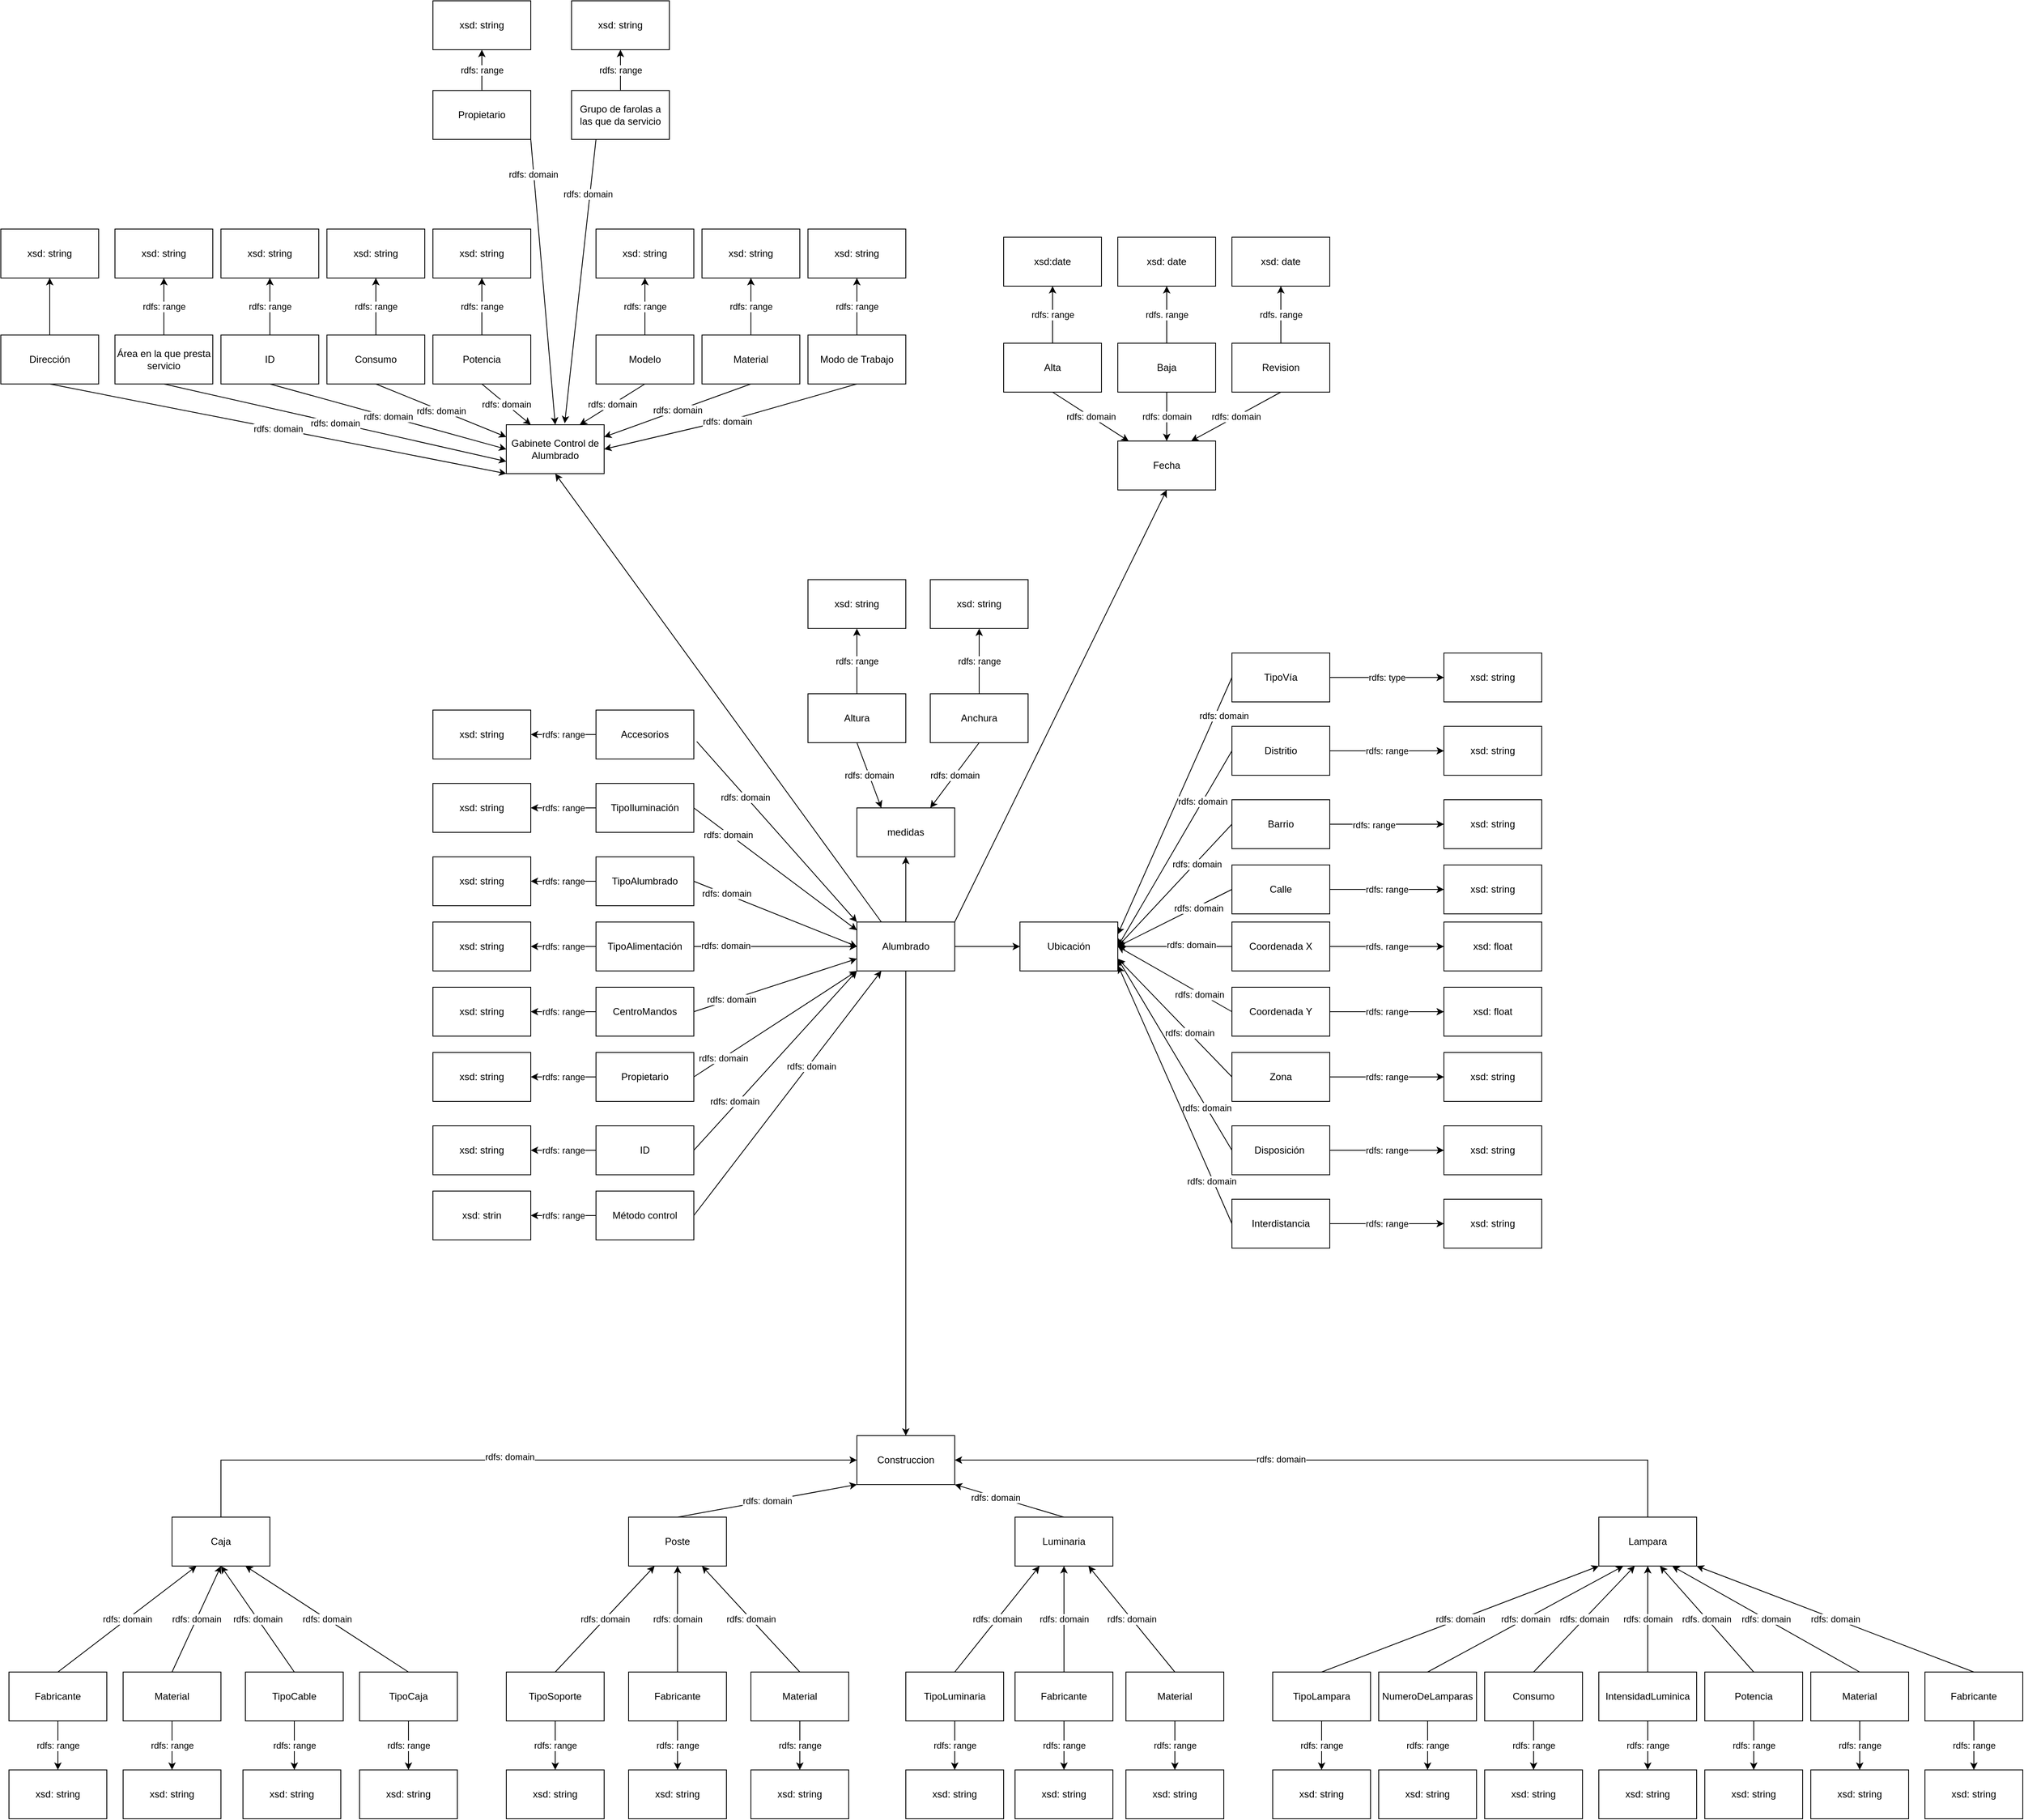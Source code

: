 <mxfile version="16.5.1" type="device" pages="2"><diagram id="jW2dpKUhlrjmsmhq04WG" name="Página-1"><mxGraphModel dx="3123" dy="1818" grid="1" gridSize="10" guides="1" tooltips="1" connect="1" arrows="1" fold="1" page="1" pageScale="1" pageWidth="827" pageHeight="1169" math="0" shadow="0"><root><mxCell id="0"/><mxCell id="1" parent="0"/><mxCell id="Mh2oNb4gEYnc05WUymWk-3" value="" style="edgeStyle=orthogonalEdgeStyle;rounded=0;orthogonalLoop=1;jettySize=auto;html=1;" parent="1" source="Mh2oNb4gEYnc05WUymWk-1" target="Mh2oNb4gEYnc05WUymWk-2" edge="1"><mxGeometry relative="1" as="geometry"/></mxCell><mxCell id="Mh2oNb4gEYnc05WUymWk-5" value="" style="edgeStyle=orthogonalEdgeStyle;rounded=0;orthogonalLoop=1;jettySize=auto;html=1;exitX=0.5;exitY=1;exitDx=0;exitDy=0;" parent="1" source="Mh2oNb4gEYnc05WUymWk-4" target="Mh2oNb4gEYnc05WUymWk-4" edge="1"><mxGeometry relative="1" as="geometry"><Array as="points"/></mxGeometry></mxCell><mxCell id="Mh2oNb4gEYnc05WUymWk-1" value="Alumbrado" style="rounded=0;whiteSpace=wrap;html=1;" parent="1" vertex="1"><mxGeometry x="220" y="290" width="120" height="60" as="geometry"/></mxCell><mxCell id="Mh2oNb4gEYnc05WUymWk-2" value="Ubicación" style="whiteSpace=wrap;html=1;rounded=0;" parent="1" vertex="1"><mxGeometry x="420" y="290" width="120" height="60" as="geometry"/></mxCell><mxCell id="Mh2oNb4gEYnc05WUymWk-4" value="medidas" style="whiteSpace=wrap;html=1;rounded=0;" parent="1" vertex="1"><mxGeometry x="220" y="150" width="120" height="60" as="geometry"/></mxCell><mxCell id="Mh2oNb4gEYnc05WUymWk-24" value="rdfs: range" style="edgeStyle=orthogonalEdgeStyle;rounded=0;orthogonalLoop=1;jettySize=auto;html=1;" parent="1" source="Mh2oNb4gEYnc05WUymWk-7" target="Mh2oNb4gEYnc05WUymWk-12" edge="1"><mxGeometry relative="1" as="geometry"/></mxCell><mxCell id="Mh2oNb4gEYnc05WUymWk-7" value="Altura" style="whiteSpace=wrap;html=1;rounded=0;" parent="1" vertex="1"><mxGeometry x="160" y="10" width="120" height="60" as="geometry"/></mxCell><mxCell id="Mh2oNb4gEYnc05WUymWk-10" value="" style="endArrow=classic;html=1;rounded=0;exitX=0.5;exitY=0;exitDx=0;exitDy=0;entryX=0.5;entryY=1;entryDx=0;entryDy=0;" parent="1" source="Mh2oNb4gEYnc05WUymWk-1" target="Mh2oNb4gEYnc05WUymWk-4" edge="1"><mxGeometry width="50" height="50" relative="1" as="geometry"><mxPoint x="310" y="210" as="sourcePoint"/><mxPoint x="360" y="160" as="targetPoint"/></mxGeometry></mxCell><mxCell id="Mh2oNb4gEYnc05WUymWk-12" value="xsd: string" style="whiteSpace=wrap;html=1;rounded=0;" parent="1" vertex="1"><mxGeometry x="160" y="-130" width="120" height="60" as="geometry"/></mxCell><mxCell id="Mh2oNb4gEYnc05WUymWk-23" value="rdfs: range" style="edgeStyle=orthogonalEdgeStyle;rounded=0;orthogonalLoop=1;jettySize=auto;html=1;" parent="1" source="Mh2oNb4gEYnc05WUymWk-16" target="Mh2oNb4gEYnc05WUymWk-22" edge="1"><mxGeometry relative="1" as="geometry"/></mxCell><mxCell id="Mh2oNb4gEYnc05WUymWk-16" value="Anchura" style="rounded=0;whiteSpace=wrap;html=1;" parent="1" vertex="1"><mxGeometry x="310" y="10" width="120" height="60" as="geometry"/></mxCell><mxCell id="Mh2oNb4gEYnc05WUymWk-17" value="rdfs: domain" style="endArrow=classic;html=1;rounded=0;entryX=0.75;entryY=0;entryDx=0;entryDy=0;exitX=0.5;exitY=1;exitDx=0;exitDy=0;" parent="1" source="Mh2oNb4gEYnc05WUymWk-16" target="Mh2oNb4gEYnc05WUymWk-4" edge="1"><mxGeometry width="50" height="50" relative="1" as="geometry"><mxPoint x="290" y="120" as="sourcePoint"/><mxPoint x="370" y="60" as="targetPoint"/></mxGeometry></mxCell><mxCell id="Mh2oNb4gEYnc05WUymWk-20" value="rdfs: domain" style="endArrow=classic;html=1;rounded=0;entryX=0.25;entryY=0;entryDx=0;entryDy=0;exitX=0.5;exitY=1;exitDx=0;exitDy=0;" parent="1" source="Mh2oNb4gEYnc05WUymWk-7" target="Mh2oNb4gEYnc05WUymWk-4" edge="1"><mxGeometry width="50" height="50" relative="1" as="geometry"><mxPoint x="255" y="150" as="sourcePoint"/><mxPoint x="305" y="100" as="targetPoint"/></mxGeometry></mxCell><mxCell id="Mh2oNb4gEYnc05WUymWk-22" value="xsd: string" style="whiteSpace=wrap;html=1;rounded=0;" parent="1" vertex="1"><mxGeometry x="310" y="-130" width="120" height="60" as="geometry"/></mxCell><mxCell id="Mh2oNb4gEYnc05WUymWk-28" value="rdfs: type" style="edgeStyle=orthogonalEdgeStyle;rounded=0;orthogonalLoop=1;jettySize=auto;html=1;exitX=1;exitY=0.5;exitDx=0;exitDy=0;entryX=0;entryY=0.5;entryDx=0;entryDy=0;" parent="1" source="Mh2oNb4gEYnc05WUymWk-25" target="Mh2oNb4gEYnc05WUymWk-27" edge="1"><mxGeometry relative="1" as="geometry"><mxPoint x="900" y="90" as="targetPoint"/><Array as="points"><mxPoint x="910" y="-10"/><mxPoint x="910" y="-10"/></Array></mxGeometry></mxCell><mxCell id="Mh2oNb4gEYnc05WUymWk-25" value="TipoVía" style="rounded=0;whiteSpace=wrap;html=1;" parent="1" vertex="1"><mxGeometry x="680" y="-40" width="120" height="60" as="geometry"/></mxCell><mxCell id="Mh2oNb4gEYnc05WUymWk-26" value="rdfs: domain" style="endArrow=classic;html=1;rounded=0;entryX=1;entryY=0.25;entryDx=0;entryDy=0;exitX=0;exitY=0.5;exitDx=0;exitDy=0;" parent="1" source="Mh2oNb4gEYnc05WUymWk-25" target="Mh2oNb4gEYnc05WUymWk-2" edge="1"><mxGeometry x="-0.731" y="10" width="50" height="50" relative="1" as="geometry"><mxPoint x="640" y="300" as="sourcePoint"/><mxPoint x="680" y="160" as="targetPoint"/><mxPoint as="offset"/></mxGeometry></mxCell><mxCell id="Mh2oNb4gEYnc05WUymWk-27" value="xsd: string" style="rounded=0;whiteSpace=wrap;html=1;" parent="1" vertex="1"><mxGeometry x="940" y="-40" width="120" height="60" as="geometry"/></mxCell><mxCell id="Mh2oNb4gEYnc05WUymWk-30" value="Distritio" style="rounded=0;whiteSpace=wrap;html=1;" parent="1" vertex="1"><mxGeometry x="680" y="50" width="120" height="60" as="geometry"/></mxCell><mxCell id="Mh2oNb4gEYnc05WUymWk-33" value="Barrio" style="rounded=0;whiteSpace=wrap;html=1;" parent="1" vertex="1"><mxGeometry x="680" y="140" width="120" height="60" as="geometry"/></mxCell><mxCell id="Mh2oNb4gEYnc05WUymWk-34" value="Coordenada X" style="rounded=0;whiteSpace=wrap;html=1;" parent="1" vertex="1"><mxGeometry x="680" y="290" width="120" height="60" as="geometry"/></mxCell><mxCell id="Mh2oNb4gEYnc05WUymWk-35" value="Coordenada Y" style="rounded=0;whiteSpace=wrap;html=1;" parent="1" vertex="1"><mxGeometry x="680" y="370" width="120" height="60" as="geometry"/></mxCell><mxCell id="Mh2oNb4gEYnc05WUymWk-36" value="Calle" style="rounded=0;whiteSpace=wrap;html=1;" parent="1" vertex="1"><mxGeometry x="680" y="220" width="120" height="60" as="geometry"/></mxCell><mxCell id="Mh2oNb4gEYnc05WUymWk-37" value="Zona" style="rounded=0;whiteSpace=wrap;html=1;" parent="1" vertex="1"><mxGeometry x="680" y="450" width="120" height="60" as="geometry"/></mxCell><mxCell id="Mh2oNb4gEYnc05WUymWk-39" value="" style="endArrow=classic;html=1;rounded=0;exitX=0;exitY=0.5;exitDx=0;exitDy=0;entryX=1;entryY=0.5;entryDx=0;entryDy=0;" parent="1" source="Mh2oNb4gEYnc05WUymWk-30" target="Mh2oNb4gEYnc05WUymWk-2" edge="1"><mxGeometry width="50" height="50" relative="1" as="geometry"><mxPoint x="730" y="310" as="sourcePoint"/><mxPoint x="780" y="260" as="targetPoint"/></mxGeometry></mxCell><mxCell id="Mh2oNb4gEYnc05WUymWk-40" value="rdfs: domain" style="edgeLabel;html=1;align=center;verticalAlign=middle;resizable=0;points=[];" parent="Mh2oNb4gEYnc05WUymWk-39" vertex="1" connectable="0"><mxGeometry x="-0.48" relative="1" as="geometry"><mxPoint as="offset"/></mxGeometry></mxCell><mxCell id="Mh2oNb4gEYnc05WUymWk-41" value="" style="endArrow=classic;html=1;rounded=0;exitX=0;exitY=0.5;exitDx=0;exitDy=0;entryX=1;entryY=0.5;entryDx=0;entryDy=0;" parent="1" source="Mh2oNb4gEYnc05WUymWk-33" target="Mh2oNb4gEYnc05WUymWk-2" edge="1"><mxGeometry width="50" height="50" relative="1" as="geometry"><mxPoint x="730" y="310" as="sourcePoint"/><mxPoint x="780" y="260" as="targetPoint"/></mxGeometry></mxCell><mxCell id="Mh2oNb4gEYnc05WUymWk-42" value="rdfs: domain" style="edgeLabel;html=1;align=center;verticalAlign=middle;resizable=0;points=[];" parent="Mh2oNb4gEYnc05WUymWk-41" vertex="1" connectable="0"><mxGeometry x="-0.363" y="2" relative="1" as="geometry"><mxPoint as="offset"/></mxGeometry></mxCell><mxCell id="Mh2oNb4gEYnc05WUymWk-43" value="" style="endArrow=classic;html=1;rounded=0;exitX=0;exitY=0.5;exitDx=0;exitDy=0;entryX=1;entryY=0.5;entryDx=0;entryDy=0;" parent="1" source="Mh2oNb4gEYnc05WUymWk-36" target="Mh2oNb4gEYnc05WUymWk-2" edge="1"><mxGeometry width="50" height="50" relative="1" as="geometry"><mxPoint x="560" y="410" as="sourcePoint"/><mxPoint x="610" y="360" as="targetPoint"/></mxGeometry></mxCell><mxCell id="sRBvNLLeVkYxUwlU29Ub-47" value="rdfs: domain" style="edgeLabel;html=1;align=center;verticalAlign=middle;resizable=0;points=[];" parent="Mh2oNb4gEYnc05WUymWk-43" vertex="1" connectable="0"><mxGeometry x="-0.397" y="2" relative="1" as="geometry"><mxPoint as="offset"/></mxGeometry></mxCell><mxCell id="Mh2oNb4gEYnc05WUymWk-45" value="rdfs: domain" style="endArrow=classic;html=1;rounded=0;entryX=0;entryY=1;entryDx=0;entryDy=0;exitX=1;exitY=0.5;exitDx=0;exitDy=0;" parent="1" source="Mh2oNb4gEYnc05WUymWk-46" target="Mh2oNb4gEYnc05WUymWk-1" edge="1"><mxGeometry x="-0.475" y="3" width="50" height="50" relative="1" as="geometry"><mxPoint x="490" y="410" as="sourcePoint"/><mxPoint x="450" y="500" as="targetPoint"/><mxPoint as="offset"/></mxGeometry></mxCell><mxCell id="Mh2oNb4gEYnc05WUymWk-46" value="ID" style="rounded=0;whiteSpace=wrap;html=1;" parent="1" vertex="1"><mxGeometry x="-100" y="540" width="120" height="60" as="geometry"/></mxCell><mxCell id="Mh2oNb4gEYnc05WUymWk-56" value="Fecha" style="rounded=0;whiteSpace=wrap;html=1;" parent="1" vertex="1"><mxGeometry x="540" y="-300" width="120" height="60" as="geometry"/></mxCell><mxCell id="Mh2oNb4gEYnc05WUymWk-57" value="" style="endArrow=classic;html=1;rounded=0;entryX=0.5;entryY=1;entryDx=0;entryDy=0;exitX=1;exitY=0;exitDx=0;exitDy=0;" parent="1" source="Mh2oNb4gEYnc05WUymWk-1" target="Mh2oNb4gEYnc05WUymWk-56" edge="1"><mxGeometry width="50" height="50" relative="1" as="geometry"><mxPoint x="340" y="280" as="sourcePoint"/><mxPoint x="540" y="-40" as="targetPoint"/></mxGeometry></mxCell><mxCell id="Mh2oNb4gEYnc05WUymWk-58" value="Alta" style="rounded=0;whiteSpace=wrap;html=1;" parent="1" vertex="1"><mxGeometry x="400" y="-420" width="120" height="60" as="geometry"/></mxCell><mxCell id="Mh2oNb4gEYnc05WUymWk-59" value="Baja" style="rounded=0;whiteSpace=wrap;html=1;" parent="1" vertex="1"><mxGeometry x="540" y="-420" width="120" height="60" as="geometry"/></mxCell><mxCell id="Mh2oNb4gEYnc05WUymWk-60" value="Revision" style="rounded=0;whiteSpace=wrap;html=1;" parent="1" vertex="1"><mxGeometry x="680" y="-420" width="120" height="60" as="geometry"/></mxCell><mxCell id="Mh2oNb4gEYnc05WUymWk-61" value="rdfs: domain" style="endArrow=classic;html=1;rounded=0;exitX=0.5;exitY=1;exitDx=0;exitDy=0;" parent="1" source="Mh2oNb4gEYnc05WUymWk-58" target="Mh2oNb4gEYnc05WUymWk-56" edge="1"><mxGeometry width="50" height="50" relative="1" as="geometry"><mxPoint x="540" y="-190" as="sourcePoint"/><mxPoint x="590" y="-240" as="targetPoint"/></mxGeometry></mxCell><mxCell id="Mh2oNb4gEYnc05WUymWk-62" value="rdfs: domain" style="endArrow=classic;html=1;rounded=0;exitX=0.5;exitY=1;exitDx=0;exitDy=0;" parent="1" source="Mh2oNb4gEYnc05WUymWk-59" edge="1"><mxGeometry width="50" height="50" relative="1" as="geometry"><mxPoint x="540" y="-190" as="sourcePoint"/><mxPoint x="600" y="-300" as="targetPoint"/></mxGeometry></mxCell><mxCell id="Mh2oNb4gEYnc05WUymWk-63" value="rdfs: domain" style="endArrow=classic;html=1;rounded=0;exitX=0.5;exitY=1;exitDx=0;exitDy=0;entryX=0.75;entryY=0;entryDx=0;entryDy=0;" parent="1" source="Mh2oNb4gEYnc05WUymWk-60" target="Mh2oNb4gEYnc05WUymWk-56" edge="1"><mxGeometry width="50" height="50" relative="1" as="geometry"><mxPoint x="540" y="-190" as="sourcePoint"/><mxPoint x="590" y="-240" as="targetPoint"/></mxGeometry></mxCell><mxCell id="Mh2oNb4gEYnc05WUymWk-64" value="xsd:date" style="rounded=0;whiteSpace=wrap;html=1;" parent="1" vertex="1"><mxGeometry x="400" y="-550" width="120" height="60" as="geometry"/></mxCell><mxCell id="Mh2oNb4gEYnc05WUymWk-65" value="xsd: date" style="rounded=0;whiteSpace=wrap;html=1;" parent="1" vertex="1"><mxGeometry x="540" y="-550" width="120" height="60" as="geometry"/></mxCell><mxCell id="Mh2oNb4gEYnc05WUymWk-66" value="xsd: date" style="rounded=0;whiteSpace=wrap;html=1;" parent="1" vertex="1"><mxGeometry x="680" y="-550" width="120" height="60" as="geometry"/></mxCell><mxCell id="Mh2oNb4gEYnc05WUymWk-67" value="Disposición&amp;nbsp;" style="rounded=0;whiteSpace=wrap;html=1;" parent="1" vertex="1"><mxGeometry x="680" y="540" width="120" height="60" as="geometry"/></mxCell><mxCell id="Mh2oNb4gEYnc05WUymWk-73" value="Construccion" style="rounded=0;whiteSpace=wrap;html=1;" parent="1" vertex="1"><mxGeometry x="220" y="920" width="120" height="60" as="geometry"/></mxCell><mxCell id="Mh2oNb4gEYnc05WUymWk-74" value="Poste" style="rounded=0;whiteSpace=wrap;html=1;" parent="1" vertex="1"><mxGeometry x="-60" y="1020" width="120" height="60" as="geometry"/></mxCell><mxCell id="Mh2oNb4gEYnc05WUymWk-75" value="Luminaria" style="rounded=0;whiteSpace=wrap;html=1;" parent="1" vertex="1"><mxGeometry x="414" y="1020" width="120" height="60" as="geometry"/></mxCell><mxCell id="Mh2oNb4gEYnc05WUymWk-76" value="Lampara" style="rounded=0;whiteSpace=wrap;html=1;" parent="1" vertex="1"><mxGeometry x="1130" y="1020" width="120" height="60" as="geometry"/></mxCell><mxCell id="Mh2oNb4gEYnc05WUymWk-77" value="Caja" style="rounded=0;whiteSpace=wrap;html=1;" parent="1" vertex="1"><mxGeometry x="-620" y="1020" width="120" height="60" as="geometry"/></mxCell><mxCell id="Mh2oNb4gEYnc05WUymWk-79" value="NumeroDeLamparas" style="rounded=0;whiteSpace=wrap;html=1;" parent="1" vertex="1"><mxGeometry x="860" y="1210" width="120" height="60" as="geometry"/></mxCell><mxCell id="Mh2oNb4gEYnc05WUymWk-80" value="TipoLampara" style="rounded=0;whiteSpace=wrap;html=1;" parent="1" vertex="1"><mxGeometry x="730" y="1210" width="120" height="60" as="geometry"/></mxCell><mxCell id="Mh2oNb4gEYnc05WUymWk-81" value="TipoLuminaria" style="rounded=0;whiteSpace=wrap;html=1;" parent="1" vertex="1"><mxGeometry x="280" y="1210" width="120" height="60" as="geometry"/></mxCell><mxCell id="Mh2oNb4gEYnc05WUymWk-82" value="TipoSoporte" style="rounded=0;whiteSpace=wrap;html=1;" parent="1" vertex="1"><mxGeometry x="-210" y="1210" width="120" height="60" as="geometry"/></mxCell><mxCell id="Mh2oNb4gEYnc05WUymWk-83" value="TipoCable" style="rounded=0;whiteSpace=wrap;html=1;" parent="1" vertex="1"><mxGeometry x="-530" y="1210" width="120" height="60" as="geometry"/></mxCell><mxCell id="Mh2oNb4gEYnc05WUymWk-84" value="Consumo" style="rounded=0;whiteSpace=wrap;html=1;" parent="1" vertex="1"><mxGeometry x="990" y="1210" width="120" height="60" as="geometry"/></mxCell><mxCell id="Mh2oNb4gEYnc05WUymWk-85" value="Potencia" style="rounded=0;whiteSpace=wrap;html=1;" parent="1" vertex="1"><mxGeometry x="1260" y="1210" width="120" height="60" as="geometry"/></mxCell><mxCell id="Mh2oNb4gEYnc05WUymWk-86" value="TipoCaja" style="rounded=0;whiteSpace=wrap;html=1;" parent="1" vertex="1"><mxGeometry x="-390" y="1210" width="120" height="60" as="geometry"/></mxCell><mxCell id="Mh2oNb4gEYnc05WUymWk-87" value="IntensidadLuminica" style="rounded=0;whiteSpace=wrap;html=1;" parent="1" vertex="1"><mxGeometry x="1130" y="1210" width="120" height="60" as="geometry"/></mxCell><mxCell id="Mh2oNb4gEYnc05WUymWk-88" value="Fabricante" style="rounded=0;whiteSpace=wrap;html=1;" parent="1" vertex="1"><mxGeometry x="-820" y="1210" width="120" height="60" as="geometry"/></mxCell><mxCell id="Mh2oNb4gEYnc05WUymWk-89" value="Fabricante" style="rounded=0;whiteSpace=wrap;html=1;" parent="1" vertex="1"><mxGeometry x="-60" y="1210" width="120" height="60" as="geometry"/></mxCell><mxCell id="e7W_DII8P2tkzyLIO5OV-1" value="Fabricante" style="rounded=0;whiteSpace=wrap;html=1;" parent="1" vertex="1"><mxGeometry x="414" y="1210" width="120" height="60" as="geometry"/></mxCell><mxCell id="e7W_DII8P2tkzyLIO5OV-2" value="Fabricante" style="rounded=0;whiteSpace=wrap;html=1;" parent="1" vertex="1"><mxGeometry x="1530" y="1210" width="120" height="60" as="geometry"/></mxCell><mxCell id="e7W_DII8P2tkzyLIO5OV-3" value="Interdistancia" style="rounded=0;whiteSpace=wrap;html=1;" parent="1" vertex="1"><mxGeometry x="680" y="630" width="120" height="60" as="geometry"/></mxCell><mxCell id="e7W_DII8P2tkzyLIO5OV-5" value="Material" style="rounded=0;whiteSpace=wrap;html=1;" parent="1" vertex="1"><mxGeometry x="-680" y="1210" width="120" height="60" as="geometry"/></mxCell><mxCell id="e7W_DII8P2tkzyLIO5OV-6" value="Material" style="rounded=0;whiteSpace=wrap;html=1;" parent="1" vertex="1"><mxGeometry x="90" y="1210" width="120" height="60" as="geometry"/></mxCell><mxCell id="e7W_DII8P2tkzyLIO5OV-7" value="Material" style="rounded=0;whiteSpace=wrap;html=1;" parent="1" vertex="1"><mxGeometry x="550" y="1210" width="120" height="60" as="geometry"/></mxCell><mxCell id="e7W_DII8P2tkzyLIO5OV-8" value="Material" style="rounded=0;whiteSpace=wrap;html=1;" parent="1" vertex="1"><mxGeometry x="1390" y="1210" width="120" height="60" as="geometry"/></mxCell><mxCell id="e7W_DII8P2tkzyLIO5OV-9" value="Accesorios" style="rounded=0;whiteSpace=wrap;html=1;" parent="1" vertex="1"><mxGeometry x="-100" y="30" width="120" height="60" as="geometry"/></mxCell><mxCell id="e7W_DII8P2tkzyLIO5OV-10" value="TipoAlimentación" style="rounded=0;whiteSpace=wrap;html=1;" parent="1" vertex="1"><mxGeometry x="-100" y="290" width="120" height="60" as="geometry"/></mxCell><mxCell id="e7W_DII8P2tkzyLIO5OV-11" value="TipoAlumbrado" style="rounded=0;whiteSpace=wrap;html=1;" parent="1" vertex="1"><mxGeometry x="-100" y="210" width="120" height="60" as="geometry"/></mxCell><mxCell id="e7W_DII8P2tkzyLIO5OV-12" value="TipoIluminación" style="rounded=0;whiteSpace=wrap;html=1;" parent="1" vertex="1"><mxGeometry x="-100" y="120" width="120" height="60" as="geometry"/></mxCell><mxCell id="e7W_DII8P2tkzyLIO5OV-13" value="CentroMandos" style="rounded=0;whiteSpace=wrap;html=1;" parent="1" vertex="1"><mxGeometry x="-100" y="370" width="120" height="60" as="geometry"/></mxCell><mxCell id="e7W_DII8P2tkzyLIO5OV-14" value="Propietario" style="rounded=0;whiteSpace=wrap;html=1;" parent="1" vertex="1"><mxGeometry x="-100" y="450" width="120" height="60" as="geometry"/></mxCell><mxCell id="e7W_DII8P2tkzyLIO5OV-15" value="" style="endArrow=classic;html=1;rounded=0;exitX=0.5;exitY=1;exitDx=0;exitDy=0;entryX=0.5;entryY=0;entryDx=0;entryDy=0;" parent="1" source="Mh2oNb4gEYnc05WUymWk-1" target="Mh2oNb4gEYnc05WUymWk-73" edge="1"><mxGeometry width="50" height="50" relative="1" as="geometry"><mxPoint x="260" y="570" as="sourcePoint"/><mxPoint x="310" y="520" as="targetPoint"/></mxGeometry></mxCell><mxCell id="e7W_DII8P2tkzyLIO5OV-16" value="" style="endArrow=classic;html=1;rounded=0;exitX=1.03;exitY=0.643;exitDx=0;exitDy=0;exitPerimeter=0;entryX=0;entryY=0;entryDx=0;entryDy=0;" parent="1" source="e7W_DII8P2tkzyLIO5OV-9" target="Mh2oNb4gEYnc05WUymWk-1" edge="1"><mxGeometry width="50" height="50" relative="1" as="geometry"><mxPoint x="490" y="370" as="sourcePoint"/><mxPoint x="540" y="320" as="targetPoint"/></mxGeometry></mxCell><mxCell id="sRBvNLLeVkYxUwlU29Ub-32" value="rdfs: domain" style="edgeLabel;html=1;align=center;verticalAlign=middle;resizable=0;points=[];" parent="e7W_DII8P2tkzyLIO5OV-16" vertex="1" connectable="0"><mxGeometry x="-0.388" y="-1" relative="1" as="geometry"><mxPoint as="offset"/></mxGeometry></mxCell><mxCell id="e7W_DII8P2tkzyLIO5OV-17" value="rdfs: domain" style="endArrow=classic;html=1;rounded=0;exitX=0.5;exitY=0;exitDx=0;exitDy=0;entryX=0;entryY=1;entryDx=0;entryDy=0;" parent="1" source="Mh2oNb4gEYnc05WUymWk-74" target="Mh2oNb4gEYnc05WUymWk-73" edge="1"><mxGeometry width="50" height="50" relative="1" as="geometry"><mxPoint x="490" y="970" as="sourcePoint"/><mxPoint x="540" y="920" as="targetPoint"/></mxGeometry></mxCell><mxCell id="e7W_DII8P2tkzyLIO5OV-18" value="rdfs: domain" style="endArrow=classic;html=1;rounded=0;exitX=0.5;exitY=0;exitDx=0;exitDy=0;" parent="1" source="Mh2oNb4gEYnc05WUymWk-82" target="Mh2oNb4gEYnc05WUymWk-74" edge="1"><mxGeometry width="50" height="50" relative="1" as="geometry"><mxPoint x="490" y="970" as="sourcePoint"/><mxPoint x="540" y="920" as="targetPoint"/></mxGeometry></mxCell><mxCell id="sRBvNLLeVkYxUwlU29Ub-1" value="rdfs: range" style="endArrow=classic;html=1;rounded=0;exitX=0.5;exitY=0;exitDx=0;exitDy=0;entryX=0.5;entryY=1;entryDx=0;entryDy=0;" parent="1" source="Mh2oNb4gEYnc05WUymWk-58" target="Mh2oNb4gEYnc05WUymWk-64" edge="1"><mxGeometry width="50" height="50" relative="1" as="geometry"><mxPoint x="550" y="-400" as="sourcePoint"/><mxPoint x="600" y="-450" as="targetPoint"/><Array as="points"><mxPoint x="460" y="-450"/></Array></mxGeometry></mxCell><mxCell id="sRBvNLLeVkYxUwlU29Ub-2" value="rdfs. range" style="endArrow=classic;html=1;rounded=0;exitX=0.5;exitY=0;exitDx=0;exitDy=0;entryX=0.5;entryY=1;entryDx=0;entryDy=0;" parent="1" source="Mh2oNb4gEYnc05WUymWk-59" target="Mh2oNb4gEYnc05WUymWk-65" edge="1"><mxGeometry width="50" height="50" relative="1" as="geometry"><mxPoint x="550" y="-400" as="sourcePoint"/><mxPoint x="600" y="-450" as="targetPoint"/></mxGeometry></mxCell><mxCell id="sRBvNLLeVkYxUwlU29Ub-3" value="rdfs. range" style="endArrow=classic;html=1;rounded=0;exitX=0.5;exitY=0;exitDx=0;exitDy=0;entryX=0.5;entryY=1;entryDx=0;entryDy=0;" parent="1" source="Mh2oNb4gEYnc05WUymWk-60" target="Mh2oNb4gEYnc05WUymWk-66" edge="1"><mxGeometry width="50" height="50" relative="1" as="geometry"><mxPoint x="550" y="-400" as="sourcePoint"/><mxPoint x="600" y="-450" as="targetPoint"/></mxGeometry></mxCell><mxCell id="sRBvNLLeVkYxUwlU29Ub-6" value="rdfs: domain" style="endArrow=classic;html=1;rounded=0;exitX=0.5;exitY=0;exitDx=0;exitDy=0;entryX=0.25;entryY=1;entryDx=0;entryDy=0;" parent="1" source="Mh2oNb4gEYnc05WUymWk-88" target="Mh2oNb4gEYnc05WUymWk-77" edge="1"><mxGeometry width="50" height="50" relative="1" as="geometry"><mxPoint x="-260" y="1100" as="sourcePoint"/><mxPoint x="-210" y="1050" as="targetPoint"/></mxGeometry></mxCell><mxCell id="sRBvNLLeVkYxUwlU29Ub-7" value="rdfs: domain" style="endArrow=classic;html=1;rounded=0;exitX=0.5;exitY=0;exitDx=0;exitDy=0;entryX=0.5;entryY=1;entryDx=0;entryDy=0;" parent="1" source="e7W_DII8P2tkzyLIO5OV-5" target="Mh2oNb4gEYnc05WUymWk-77" edge="1"><mxGeometry width="50" height="50" relative="1" as="geometry"><mxPoint x="-260" y="1100" as="sourcePoint"/><mxPoint x="-540" y="980" as="targetPoint"/></mxGeometry></mxCell><mxCell id="sRBvNLLeVkYxUwlU29Ub-8" value="rdfs: domain" style="endArrow=classic;html=1;rounded=0;exitX=0.5;exitY=0;exitDx=0;exitDy=0;entryX=0.5;entryY=1;entryDx=0;entryDy=0;" parent="1" source="Mh2oNb4gEYnc05WUymWk-83" target="Mh2oNb4gEYnc05WUymWk-77" edge="1"><mxGeometry width="50" height="50" relative="1" as="geometry"><mxPoint x="-260" y="1100" as="sourcePoint"/><mxPoint x="-210" y="1050" as="targetPoint"/></mxGeometry></mxCell><mxCell id="sRBvNLLeVkYxUwlU29Ub-9" value="rdfs: domain" style="endArrow=classic;html=1;rounded=0;exitX=0.5;exitY=0;exitDx=0;exitDy=0;entryX=0.75;entryY=1;entryDx=0;entryDy=0;" parent="1" source="Mh2oNb4gEYnc05WUymWk-86" target="Mh2oNb4gEYnc05WUymWk-77" edge="1"><mxGeometry width="50" height="50" relative="1" as="geometry"><mxPoint x="-260" y="1100" as="sourcePoint"/><mxPoint x="-210" y="1050" as="targetPoint"/></mxGeometry></mxCell><mxCell id="sRBvNLLeVkYxUwlU29Ub-10" value="xsd: string" style="whiteSpace=wrap;html=1;rounded=0;" parent="1" vertex="1"><mxGeometry x="-820" y="1330" width="120" height="60" as="geometry"/></mxCell><mxCell id="sRBvNLLeVkYxUwlU29Ub-11" value="xsd: string" style="whiteSpace=wrap;html=1;rounded=0;" parent="1" vertex="1"><mxGeometry x="-680" y="1330" width="120" height="60" as="geometry"/></mxCell><mxCell id="sRBvNLLeVkYxUwlU29Ub-12" value="xsd: string" style="whiteSpace=wrap;html=1;rounded=0;" parent="1" vertex="1"><mxGeometry x="-533" y="1330" width="120" height="60" as="geometry"/></mxCell><mxCell id="sRBvNLLeVkYxUwlU29Ub-13" value="xsd: string" style="whiteSpace=wrap;html=1;rounded=0;" parent="1" vertex="1"><mxGeometry x="-390" y="1330" width="120" height="60" as="geometry"/></mxCell><mxCell id="sRBvNLLeVkYxUwlU29Ub-14" value="rdfs: domain" style="endArrow=classic;html=1;rounded=0;exitX=0.5;exitY=0;exitDx=0;exitDy=0;entryX=0.5;entryY=1;entryDx=0;entryDy=0;" parent="1" source="Mh2oNb4gEYnc05WUymWk-89" target="Mh2oNb4gEYnc05WUymWk-74" edge="1"><mxGeometry width="50" height="50" relative="1" as="geometry"><mxPoint x="30" y="1200" as="sourcePoint"/><mxPoint x="80" y="1150" as="targetPoint"/></mxGeometry></mxCell><mxCell id="sRBvNLLeVkYxUwlU29Ub-15" value="rdfs: domain" style="endArrow=classic;html=1;rounded=0;exitX=0.5;exitY=0;exitDx=0;exitDy=0;entryX=0.75;entryY=1;entryDx=0;entryDy=0;" parent="1" source="e7W_DII8P2tkzyLIO5OV-6" target="Mh2oNb4gEYnc05WUymWk-74" edge="1"><mxGeometry width="50" height="50" relative="1" as="geometry"><mxPoint x="30" y="1200" as="sourcePoint"/><mxPoint x="80" y="1150" as="targetPoint"/></mxGeometry></mxCell><mxCell id="sRBvNLLeVkYxUwlU29Ub-16" value="" style="endArrow=classic;html=1;rounded=0;exitX=0.5;exitY=0;exitDx=0;exitDy=0;entryX=1;entryY=1;entryDx=0;entryDy=0;" parent="1" source="Mh2oNb4gEYnc05WUymWk-75" target="Mh2oNb4gEYnc05WUymWk-73" edge="1"><mxGeometry width="50" height="50" relative="1" as="geometry"><mxPoint x="450" y="1100" as="sourcePoint"/><mxPoint x="500" y="1050" as="targetPoint"/></mxGeometry></mxCell><mxCell id="sRBvNLLeVkYxUwlU29Ub-70" value="rdfs: domain" style="edgeLabel;html=1;align=center;verticalAlign=middle;resizable=0;points=[];" parent="sRBvNLLeVkYxUwlU29Ub-16" vertex="1" connectable="0"><mxGeometry x="0.254" y="1" relative="1" as="geometry"><mxPoint as="offset"/></mxGeometry></mxCell><mxCell id="sRBvNLLeVkYxUwlU29Ub-17" value="rdfs: domain" style="endArrow=classic;html=1;rounded=0;exitX=0.5;exitY=0;exitDx=0;exitDy=0;entryX=0.25;entryY=1;entryDx=0;entryDy=0;" parent="1" source="Mh2oNb4gEYnc05WUymWk-81" target="Mh2oNb4gEYnc05WUymWk-75" edge="1"><mxGeometry width="50" height="50" relative="1" as="geometry"><mxPoint x="450" y="1100" as="sourcePoint"/><mxPoint x="500" y="1050" as="targetPoint"/></mxGeometry></mxCell><mxCell id="sRBvNLLeVkYxUwlU29Ub-18" value="rdfs: domain" style="endArrow=classic;html=1;rounded=0;exitX=0.5;exitY=0;exitDx=0;exitDy=0;entryX=0.5;entryY=1;entryDx=0;entryDy=0;" parent="1" source="e7W_DII8P2tkzyLIO5OV-1" target="Mh2oNb4gEYnc05WUymWk-75" edge="1"><mxGeometry width="50" height="50" relative="1" as="geometry"><mxPoint x="450" y="1100" as="sourcePoint"/><mxPoint x="500" y="1050" as="targetPoint"/></mxGeometry></mxCell><mxCell id="sRBvNLLeVkYxUwlU29Ub-19" value="rdfs: domain" style="endArrow=classic;html=1;rounded=0;exitX=0.5;exitY=0;exitDx=0;exitDy=0;entryX=0.75;entryY=1;entryDx=0;entryDy=0;" parent="1" source="e7W_DII8P2tkzyLIO5OV-7" target="Mh2oNb4gEYnc05WUymWk-75" edge="1"><mxGeometry width="50" height="50" relative="1" as="geometry"><mxPoint x="450" y="1100" as="sourcePoint"/><mxPoint x="500" y="1050" as="targetPoint"/></mxGeometry></mxCell><mxCell id="sRBvNLLeVkYxUwlU29Ub-20" value="rdfs: domain" style="endArrow=classic;html=1;rounded=0;exitX=0.5;exitY=0;exitDx=0;exitDy=0;entryX=0;entryY=1;entryDx=0;entryDy=0;" parent="1" source="Mh2oNb4gEYnc05WUymWk-80" target="Mh2oNb4gEYnc05WUymWk-76" edge="1"><mxGeometry width="50" height="50" relative="1" as="geometry"><mxPoint x="980" y="1100" as="sourcePoint"/><mxPoint x="1030" y="1050" as="targetPoint"/></mxGeometry></mxCell><mxCell id="sRBvNLLeVkYxUwlU29Ub-21" value="rdfs: domain" style="endArrow=classic;html=1;rounded=0;exitX=0.5;exitY=0;exitDx=0;exitDy=0;entryX=0.25;entryY=1;entryDx=0;entryDy=0;" parent="1" source="Mh2oNb4gEYnc05WUymWk-79" target="Mh2oNb4gEYnc05WUymWk-76" edge="1"><mxGeometry width="50" height="50" relative="1" as="geometry"><mxPoint x="980" y="1100" as="sourcePoint"/><mxPoint x="1030" y="1050" as="targetPoint"/></mxGeometry></mxCell><mxCell id="sRBvNLLeVkYxUwlU29Ub-22" value="rdfs: domain" style="endArrow=classic;html=1;rounded=0;exitX=0.5;exitY=0;exitDx=0;exitDy=0;entryX=0.5;entryY=1;entryDx=0;entryDy=0;" parent="1" source="Mh2oNb4gEYnc05WUymWk-87" target="Mh2oNb4gEYnc05WUymWk-76" edge="1"><mxGeometry width="50" height="50" relative="1" as="geometry"><mxPoint x="980" y="1100" as="sourcePoint"/><mxPoint x="1030" y="1050" as="targetPoint"/></mxGeometry></mxCell><mxCell id="sRBvNLLeVkYxUwlU29Ub-23" value="rdfs. domain" style="endArrow=classic;html=1;rounded=0;exitX=0.5;exitY=0;exitDx=0;exitDy=0;" parent="1" source="Mh2oNb4gEYnc05WUymWk-85" edge="1"><mxGeometry width="50" height="50" relative="1" as="geometry"><mxPoint x="980" y="1100" as="sourcePoint"/><mxPoint x="1205" y="1080" as="targetPoint"/></mxGeometry></mxCell><mxCell id="sRBvNLLeVkYxUwlU29Ub-24" value="rdfs: domain" style="endArrow=classic;html=1;rounded=0;exitX=0.5;exitY=0;exitDx=0;exitDy=0;entryX=0.75;entryY=1;entryDx=0;entryDy=0;" parent="1" source="e7W_DII8P2tkzyLIO5OV-8" target="Mh2oNb4gEYnc05WUymWk-76" edge="1"><mxGeometry width="50" height="50" relative="1" as="geometry"><mxPoint x="980" y="1100" as="sourcePoint"/><mxPoint x="1030" y="1050" as="targetPoint"/></mxGeometry></mxCell><mxCell id="sRBvNLLeVkYxUwlU29Ub-25" value="rdfs: domain" style="endArrow=classic;html=1;rounded=0;exitX=0.5;exitY=0;exitDx=0;exitDy=0;entryX=1;entryY=1;entryDx=0;entryDy=0;" parent="1" source="e7W_DII8P2tkzyLIO5OV-2" target="Mh2oNb4gEYnc05WUymWk-76" edge="1"><mxGeometry width="50" height="50" relative="1" as="geometry"><mxPoint x="980" y="1100" as="sourcePoint"/><mxPoint x="1030" y="1050" as="targetPoint"/></mxGeometry></mxCell><mxCell id="sRBvNLLeVkYxUwlU29Ub-26" value="rdfs: domain" style="endArrow=classic;html=1;rounded=0;exitX=0.5;exitY=0;exitDx=0;exitDy=0;entryX=0.368;entryY=0.997;entryDx=0;entryDy=0;entryPerimeter=0;" parent="1" source="Mh2oNb4gEYnc05WUymWk-84" target="Mh2oNb4gEYnc05WUymWk-76" edge="1"><mxGeometry width="50" height="50" relative="1" as="geometry"><mxPoint x="980" y="1100" as="sourcePoint"/><mxPoint x="1030" y="1050" as="targetPoint"/></mxGeometry></mxCell><mxCell id="sRBvNLLeVkYxUwlU29Ub-27" value="" style="endArrow=classic;html=1;rounded=0;exitX=1;exitY=0.5;exitDx=0;exitDy=0;" parent="1" source="e7W_DII8P2tkzyLIO5OV-12" edge="1"><mxGeometry width="50" height="50" relative="1" as="geometry"><mxPoint x="340" y="400" as="sourcePoint"/><mxPoint x="220" y="300" as="targetPoint"/></mxGeometry></mxCell><mxCell id="sRBvNLLeVkYxUwlU29Ub-33" value="rdfs: domain" style="edgeLabel;html=1;align=center;verticalAlign=middle;resizable=0;points=[];" parent="sRBvNLLeVkYxUwlU29Ub-27" vertex="1" connectable="0"><mxGeometry x="-0.578" y="-1" relative="1" as="geometry"><mxPoint as="offset"/></mxGeometry></mxCell><mxCell id="sRBvNLLeVkYxUwlU29Ub-28" value="" style="endArrow=classic;html=1;rounded=0;exitX=1;exitY=0.5;exitDx=0;exitDy=0;entryX=0;entryY=0.5;entryDx=0;entryDy=0;" parent="1" source="e7W_DII8P2tkzyLIO5OV-11" target="Mh2oNb4gEYnc05WUymWk-1" edge="1"><mxGeometry width="50" height="50" relative="1" as="geometry"><mxPoint x="340" y="400" as="sourcePoint"/><mxPoint x="390" y="350" as="targetPoint"/></mxGeometry></mxCell><mxCell id="sRBvNLLeVkYxUwlU29Ub-34" value="rdfs: domain" style="edgeLabel;html=1;align=center;verticalAlign=middle;resizable=0;points=[];" parent="sRBvNLLeVkYxUwlU29Ub-28" vertex="1" connectable="0"><mxGeometry x="-0.605" y="1" relative="1" as="geometry"><mxPoint as="offset"/></mxGeometry></mxCell><mxCell id="sRBvNLLeVkYxUwlU29Ub-29" value="" style="endArrow=classic;html=1;rounded=0;exitX=1;exitY=0.5;exitDx=0;exitDy=0;entryX=0;entryY=1;entryDx=0;entryDy=0;" parent="1" source="e7W_DII8P2tkzyLIO5OV-14" target="Mh2oNb4gEYnc05WUymWk-1" edge="1"><mxGeometry width="50" height="50" relative="1" as="geometry"><mxPoint x="340" y="400" as="sourcePoint"/><mxPoint x="390" y="350" as="targetPoint"/></mxGeometry></mxCell><mxCell id="sRBvNLLeVkYxUwlU29Ub-37" value="rdfs: domain" style="edgeLabel;html=1;align=center;verticalAlign=middle;resizable=0;points=[];" parent="sRBvNLLeVkYxUwlU29Ub-29" vertex="1" connectable="0"><mxGeometry x="-0.64" relative="1" as="geometry"><mxPoint as="offset"/></mxGeometry></mxCell><mxCell id="sRBvNLLeVkYxUwlU29Ub-30" value="" style="endArrow=classic;html=1;rounded=0;exitX=1;exitY=0.5;exitDx=0;exitDy=0;entryX=0;entryY=0.75;entryDx=0;entryDy=0;" parent="1" source="e7W_DII8P2tkzyLIO5OV-13" target="Mh2oNb4gEYnc05WUymWk-1" edge="1"><mxGeometry width="50" height="50" relative="1" as="geometry"><mxPoint x="340" y="400" as="sourcePoint"/><mxPoint x="390" y="350" as="targetPoint"/></mxGeometry></mxCell><mxCell id="sRBvNLLeVkYxUwlU29Ub-36" value="rdfs: domain" style="edgeLabel;html=1;align=center;verticalAlign=middle;resizable=0;points=[];" parent="sRBvNLLeVkYxUwlU29Ub-30" vertex="1" connectable="0"><mxGeometry x="-0.542" relative="1" as="geometry"><mxPoint as="offset"/></mxGeometry></mxCell><mxCell id="sRBvNLLeVkYxUwlU29Ub-31" value="" style="endArrow=classic;html=1;rounded=0;entryX=0;entryY=0.5;entryDx=0;entryDy=0;" parent="1" source="e7W_DII8P2tkzyLIO5OV-10" target="Mh2oNb4gEYnc05WUymWk-1" edge="1"><mxGeometry width="50" height="50" relative="1" as="geometry"><mxPoint x="340" y="400" as="sourcePoint"/><mxPoint x="390" y="350" as="targetPoint"/></mxGeometry></mxCell><mxCell id="sRBvNLLeVkYxUwlU29Ub-35" value="rdfs: domain" style="edgeLabel;html=1;align=center;verticalAlign=middle;resizable=0;points=[];" parent="sRBvNLLeVkYxUwlU29Ub-31" vertex="1" connectable="0"><mxGeometry x="-0.612" y="1" relative="1" as="geometry"><mxPoint as="offset"/></mxGeometry></mxCell><mxCell id="sRBvNLLeVkYxUwlU29Ub-38" value="" style="endArrow=classic;html=1;rounded=0;exitX=0;exitY=0.5;exitDx=0;exitDy=0;entryX=1;entryY=0.5;entryDx=0;entryDy=0;" parent="1" source="Mh2oNb4gEYnc05WUymWk-34" target="Mh2oNb4gEYnc05WUymWk-2" edge="1"><mxGeometry width="50" height="50" relative="1" as="geometry"><mxPoint x="680" y="480" as="sourcePoint"/><mxPoint x="730" y="430" as="targetPoint"/></mxGeometry></mxCell><mxCell id="sRBvNLLeVkYxUwlU29Ub-48" value="rdfs: domain" style="edgeLabel;html=1;align=center;verticalAlign=middle;resizable=0;points=[];" parent="sRBvNLLeVkYxUwlU29Ub-38" vertex="1" connectable="0"><mxGeometry x="-0.283" y="-2" relative="1" as="geometry"><mxPoint as="offset"/></mxGeometry></mxCell><mxCell id="sRBvNLLeVkYxUwlU29Ub-42" value="" style="endArrow=classic;html=1;rounded=0;exitX=0;exitY=0.5;exitDx=0;exitDy=0;entryX=1;entryY=0.5;entryDx=0;entryDy=0;" parent="1" source="Mh2oNb4gEYnc05WUymWk-35" target="Mh2oNb4gEYnc05WUymWk-2" edge="1"><mxGeometry width="50" height="50" relative="1" as="geometry"><mxPoint x="680" y="480" as="sourcePoint"/><mxPoint x="520" y="430" as="targetPoint"/><Array as="points"/></mxGeometry></mxCell><mxCell id="sRBvNLLeVkYxUwlU29Ub-49" value="rdfs: domain" style="edgeLabel;html=1;align=center;verticalAlign=middle;resizable=0;points=[];" parent="sRBvNLLeVkYxUwlU29Ub-42" vertex="1" connectable="0"><mxGeometry x="-0.433" y="1" relative="1" as="geometry"><mxPoint as="offset"/></mxGeometry></mxCell><mxCell id="sRBvNLLeVkYxUwlU29Ub-44" value="" style="endArrow=classic;html=1;rounded=0;exitX=0;exitY=0.5;exitDx=0;exitDy=0;entryX=1;entryY=0.75;entryDx=0;entryDy=0;" parent="1" source="Mh2oNb4gEYnc05WUymWk-37" target="Mh2oNb4gEYnc05WUymWk-2" edge="1"><mxGeometry width="50" height="50" relative="1" as="geometry"><mxPoint x="470" y="670" as="sourcePoint"/><mxPoint x="620" y="620" as="targetPoint"/></mxGeometry></mxCell><mxCell id="sRBvNLLeVkYxUwlU29Ub-50" value="rdfs: domain" style="edgeLabel;html=1;align=center;verticalAlign=middle;resizable=0;points=[];" parent="sRBvNLLeVkYxUwlU29Ub-44" vertex="1" connectable="0"><mxGeometry x="-0.256" relative="1" as="geometry"><mxPoint as="offset"/></mxGeometry></mxCell><mxCell id="sRBvNLLeVkYxUwlU29Ub-45" value="" style="endArrow=classic;html=1;rounded=0;exitX=0;exitY=0.5;exitDx=0;exitDy=0;entryX=1;entryY=0.75;entryDx=0;entryDy=0;" parent="1" source="Mh2oNb4gEYnc05WUymWk-67" target="Mh2oNb4gEYnc05WUymWk-2" edge="1"><mxGeometry width="50" height="50" relative="1" as="geometry"><mxPoint x="500" y="760" as="sourcePoint"/><mxPoint x="550" y="710" as="targetPoint"/></mxGeometry></mxCell><mxCell id="sRBvNLLeVkYxUwlU29Ub-51" value="rdfs: domain" style="edgeLabel;html=1;align=center;verticalAlign=middle;resizable=0;points=[];" parent="sRBvNLLeVkYxUwlU29Ub-45" vertex="1" connectable="0"><mxGeometry x="-0.558" relative="1" as="geometry"><mxPoint as="offset"/></mxGeometry></mxCell><mxCell id="sRBvNLLeVkYxUwlU29Ub-46" value="" style="endArrow=classic;html=1;rounded=0;exitX=0;exitY=0.5;exitDx=0;exitDy=0;entryX=1.005;entryY=0.897;entryDx=0;entryDy=0;entryPerimeter=0;" parent="1" source="e7W_DII8P2tkzyLIO5OV-3" target="Mh2oNb4gEYnc05WUymWk-2" edge="1"><mxGeometry width="50" height="50" relative="1" as="geometry"><mxPoint x="449" y="790" as="sourcePoint"/><mxPoint x="499" y="740" as="targetPoint"/></mxGeometry></mxCell><mxCell id="sRBvNLLeVkYxUwlU29Ub-52" value="rdfs: domain" style="edgeLabel;html=1;align=center;verticalAlign=middle;resizable=0;points=[];" parent="sRBvNLLeVkYxUwlU29Ub-46" vertex="1" connectable="0"><mxGeometry x="-0.667" y="2" relative="1" as="geometry"><mxPoint as="offset"/></mxGeometry></mxCell><mxCell id="sRBvNLLeVkYxUwlU29Ub-53" value="xsd: string" style="rounded=0;whiteSpace=wrap;html=1;" parent="1" vertex="1"><mxGeometry x="940" y="50" width="120" height="60" as="geometry"/></mxCell><mxCell id="sRBvNLLeVkYxUwlU29Ub-54" value="xsd: string" style="rounded=0;whiteSpace=wrap;html=1;" parent="1" vertex="1"><mxGeometry x="940" y="140" width="120" height="60" as="geometry"/></mxCell><mxCell id="sRBvNLLeVkYxUwlU29Ub-55" value="xsd: string" style="rounded=0;whiteSpace=wrap;html=1;" parent="1" vertex="1"><mxGeometry x="940" y="220" width="120" height="60" as="geometry"/></mxCell><mxCell id="sRBvNLLeVkYxUwlU29Ub-56" value="xsd: float" style="rounded=0;whiteSpace=wrap;html=1;" parent="1" vertex="1"><mxGeometry x="940" y="290" width="120" height="60" as="geometry"/></mxCell><mxCell id="sRBvNLLeVkYxUwlU29Ub-57" value="xsd: float" style="rounded=0;whiteSpace=wrap;html=1;" parent="1" vertex="1"><mxGeometry x="940" y="370" width="120" height="60" as="geometry"/></mxCell><mxCell id="sRBvNLLeVkYxUwlU29Ub-58" value="xsd: string" style="rounded=0;whiteSpace=wrap;html=1;" parent="1" vertex="1"><mxGeometry x="940" y="450" width="120" height="60" as="geometry"/></mxCell><mxCell id="sRBvNLLeVkYxUwlU29Ub-59" value="xsd: string" style="rounded=0;whiteSpace=wrap;html=1;" parent="1" vertex="1"><mxGeometry x="940" y="540" width="120" height="60" as="geometry"/></mxCell><mxCell id="sRBvNLLeVkYxUwlU29Ub-60" value="xsd: string" style="rounded=0;whiteSpace=wrap;html=1;" parent="1" vertex="1"><mxGeometry x="940" y="630" width="120" height="60" as="geometry"/></mxCell><mxCell id="sRBvNLLeVkYxUwlU29Ub-61" value="rdfs: range" style="endArrow=classic;html=1;rounded=0;exitX=1;exitY=0.5;exitDx=0;exitDy=0;entryX=0;entryY=0.5;entryDx=0;entryDy=0;" parent="1" source="Mh2oNb4gEYnc05WUymWk-30" target="sRBvNLLeVkYxUwlU29Ub-53" edge="1"><mxGeometry width="50" height="50" relative="1" as="geometry"><mxPoint x="680" y="280" as="sourcePoint"/><mxPoint x="730" y="230" as="targetPoint"/></mxGeometry></mxCell><mxCell id="sRBvNLLeVkYxUwlU29Ub-62" value="" style="endArrow=classic;html=1;rounded=0;exitX=1;exitY=0.5;exitDx=0;exitDy=0;entryX=0;entryY=0.5;entryDx=0;entryDy=0;" parent="1" source="Mh2oNb4gEYnc05WUymWk-33" target="sRBvNLLeVkYxUwlU29Ub-54" edge="1"><mxGeometry width="50" height="50" relative="1" as="geometry"><mxPoint x="680" y="280" as="sourcePoint"/><mxPoint x="730" y="230" as="targetPoint"/></mxGeometry></mxCell><mxCell id="sRBvNLLeVkYxUwlU29Ub-63" value="rdfs: range" style="edgeLabel;html=1;align=center;verticalAlign=middle;resizable=0;points=[];" parent="sRBvNLLeVkYxUwlU29Ub-62" vertex="1" connectable="0"><mxGeometry x="-0.231" y="-1" relative="1" as="geometry"><mxPoint as="offset"/></mxGeometry></mxCell><mxCell id="sRBvNLLeVkYxUwlU29Ub-64" value="rdfs: range" style="endArrow=classic;html=1;rounded=0;exitX=1;exitY=0.5;exitDx=0;exitDy=0;entryX=0;entryY=0.5;entryDx=0;entryDy=0;" parent="1" source="Mh2oNb4gEYnc05WUymWk-36" target="sRBvNLLeVkYxUwlU29Ub-55" edge="1"><mxGeometry width="50" height="50" relative="1" as="geometry"><mxPoint x="680" y="280" as="sourcePoint"/><mxPoint x="730" y="230" as="targetPoint"/></mxGeometry></mxCell><mxCell id="sRBvNLLeVkYxUwlU29Ub-65" value="rdfs. range" style="endArrow=classic;html=1;rounded=0;exitX=1;exitY=0.5;exitDx=0;exitDy=0;" parent="1" source="Mh2oNb4gEYnc05WUymWk-34" target="sRBvNLLeVkYxUwlU29Ub-56" edge="1"><mxGeometry width="50" height="50" relative="1" as="geometry"><mxPoint x="680" y="280" as="sourcePoint"/><mxPoint x="730" y="230" as="targetPoint"/></mxGeometry></mxCell><mxCell id="sRBvNLLeVkYxUwlU29Ub-66" value="rdfs: range" style="endArrow=classic;html=1;rounded=0;exitX=1;exitY=0.5;exitDx=0;exitDy=0;entryX=0;entryY=0.5;entryDx=0;entryDy=0;" parent="1" source="Mh2oNb4gEYnc05WUymWk-35" target="sRBvNLLeVkYxUwlU29Ub-57" edge="1"><mxGeometry width="50" height="50" relative="1" as="geometry"><mxPoint x="680" y="280" as="sourcePoint"/><mxPoint x="730" y="230" as="targetPoint"/></mxGeometry></mxCell><mxCell id="sRBvNLLeVkYxUwlU29Ub-67" value="rdfs: range" style="endArrow=classic;html=1;rounded=0;exitX=1;exitY=0.5;exitDx=0;exitDy=0;entryX=0;entryY=0.5;entryDx=0;entryDy=0;" parent="1" source="Mh2oNb4gEYnc05WUymWk-37" target="sRBvNLLeVkYxUwlU29Ub-58" edge="1"><mxGeometry width="50" height="50" relative="1" as="geometry"><mxPoint x="680" y="280" as="sourcePoint"/><mxPoint x="730" y="230" as="targetPoint"/></mxGeometry></mxCell><mxCell id="sRBvNLLeVkYxUwlU29Ub-68" value="rdfs: range" style="endArrow=classic;html=1;rounded=0;exitX=1;exitY=0.5;exitDx=0;exitDy=0;entryX=0;entryY=0.5;entryDx=0;entryDy=0;" parent="1" source="Mh2oNb4gEYnc05WUymWk-67" target="sRBvNLLeVkYxUwlU29Ub-59" edge="1"><mxGeometry width="50" height="50" relative="1" as="geometry"><mxPoint x="680" y="680" as="sourcePoint"/><mxPoint x="730" y="630" as="targetPoint"/></mxGeometry></mxCell><mxCell id="sRBvNLLeVkYxUwlU29Ub-69" value="rdfs: range" style="endArrow=classic;html=1;rounded=0;exitX=1;exitY=0.5;exitDx=0;exitDy=0;entryX=0;entryY=0.5;entryDx=0;entryDy=0;" parent="1" source="e7W_DII8P2tkzyLIO5OV-3" target="sRBvNLLeVkYxUwlU29Ub-60" edge="1"><mxGeometry width="50" height="50" relative="1" as="geometry"><mxPoint x="680" y="680" as="sourcePoint"/><mxPoint x="730" y="630" as="targetPoint"/></mxGeometry></mxCell><mxCell id="sRBvNLLeVkYxUwlU29Ub-71" value="" style="edgeStyle=elbowEdgeStyle;elbow=vertical;endArrow=classic;html=1;rounded=0;exitX=0.5;exitY=0;exitDx=0;exitDy=0;entryX=0;entryY=0.5;entryDx=0;entryDy=0;" parent="1" source="Mh2oNb4gEYnc05WUymWk-77" target="Mh2oNb4gEYnc05WUymWk-73" edge="1"><mxGeometry width="50" height="50" relative="1" as="geometry"><mxPoint x="-130" y="980" as="sourcePoint"/><mxPoint x="-80" y="930" as="targetPoint"/><Array as="points"><mxPoint x="-170" y="950"/></Array></mxGeometry></mxCell><mxCell id="sRBvNLLeVkYxUwlU29Ub-72" value="rdfs: domain" style="edgeLabel;html=1;align=center;verticalAlign=middle;resizable=0;points=[];" parent="sRBvNLLeVkYxUwlU29Ub-71" vertex="1" connectable="0"><mxGeometry x="-0.002" y="4" relative="1" as="geometry"><mxPoint as="offset"/></mxGeometry></mxCell><mxCell id="sRBvNLLeVkYxUwlU29Ub-73" value="" style="edgeStyle=elbowEdgeStyle;elbow=vertical;endArrow=classic;html=1;rounded=0;exitX=0.5;exitY=0;exitDx=0;exitDy=0;entryX=1;entryY=0.5;entryDx=0;entryDy=0;" parent="1" source="Mh2oNb4gEYnc05WUymWk-76" target="Mh2oNb4gEYnc05WUymWk-73" edge="1"><mxGeometry width="50" height="50" relative="1" as="geometry"><mxPoint x="720" y="980" as="sourcePoint"/><mxPoint x="770" y="930" as="targetPoint"/><Array as="points"><mxPoint x="760" y="950"/></Array></mxGeometry></mxCell><mxCell id="sRBvNLLeVkYxUwlU29Ub-74" value="rdfs: domain" style="edgeLabel;html=1;align=center;verticalAlign=middle;resizable=0;points=[];" parent="sRBvNLLeVkYxUwlU29Ub-73" vertex="1" connectable="0"><mxGeometry x="0.13" y="-1" relative="1" as="geometry"><mxPoint as="offset"/></mxGeometry></mxCell><mxCell id="sRBvNLLeVkYxUwlU29Ub-75" value="rdfs: range" style="endArrow=classic;html=1;rounded=0;exitX=0.5;exitY=1;exitDx=0;exitDy=0;entryX=0.5;entryY=0;entryDx=0;entryDy=0;" parent="1" source="Mh2oNb4gEYnc05WUymWk-86" target="sRBvNLLeVkYxUwlU29Ub-13" edge="1"><mxGeometry width="50" height="50" relative="1" as="geometry"><mxPoint x="-360" y="1380" as="sourcePoint"/><mxPoint x="-310" y="1330" as="targetPoint"/><Array as="points"><mxPoint x="-330" y="1300"/></Array></mxGeometry></mxCell><mxCell id="sRBvNLLeVkYxUwlU29Ub-76" value="rdfs: range" style="endArrow=classic;html=1;rounded=0;exitX=0.5;exitY=1;exitDx=0;exitDy=0;" parent="1" source="Mh2oNb4gEYnc05WUymWk-83" edge="1"><mxGeometry width="50" height="50" relative="1" as="geometry"><mxPoint x="-360" y="1280" as="sourcePoint"/><mxPoint x="-470" y="1330" as="targetPoint"/></mxGeometry></mxCell><mxCell id="sRBvNLLeVkYxUwlU29Ub-77" value="rdfs: range" style="endArrow=classic;html=1;rounded=0;exitX=0.5;exitY=1;exitDx=0;exitDy=0;entryX=0.5;entryY=0;entryDx=0;entryDy=0;" parent="1" source="e7W_DII8P2tkzyLIO5OV-5" target="sRBvNLLeVkYxUwlU29Ub-11" edge="1"><mxGeometry width="50" height="50" relative="1" as="geometry"><mxPoint x="-360" y="1280" as="sourcePoint"/><mxPoint x="-310" y="1230" as="targetPoint"/></mxGeometry></mxCell><mxCell id="sRBvNLLeVkYxUwlU29Ub-78" value="rdfs: range" style="endArrow=classic;html=1;rounded=0;exitX=0.5;exitY=1;exitDx=0;exitDy=0;entryX=0.5;entryY=0;entryDx=0;entryDy=0;" parent="1" source="Mh2oNb4gEYnc05WUymWk-88" target="sRBvNLLeVkYxUwlU29Ub-10" edge="1"><mxGeometry width="50" height="50" relative="1" as="geometry"><mxPoint x="-360" y="1280" as="sourcePoint"/><mxPoint x="-310" y="1230" as="targetPoint"/></mxGeometry></mxCell><mxCell id="sRBvNLLeVkYxUwlU29Ub-79" value="xsd: string" style="whiteSpace=wrap;html=1;rounded=0;" parent="1" vertex="1"><mxGeometry x="-210" y="1330" width="120" height="60" as="geometry"/></mxCell><mxCell id="sRBvNLLeVkYxUwlU29Ub-80" value="xsd: string" style="whiteSpace=wrap;html=1;rounded=0;" parent="1" vertex="1"><mxGeometry x="-60" y="1330" width="120" height="60" as="geometry"/></mxCell><mxCell id="sRBvNLLeVkYxUwlU29Ub-81" value="xsd: string" style="whiteSpace=wrap;html=1;rounded=0;" parent="1" vertex="1"><mxGeometry x="90" y="1330" width="120" height="60" as="geometry"/></mxCell><mxCell id="sRBvNLLeVkYxUwlU29Ub-82" value="xsd: string" style="whiteSpace=wrap;html=1;rounded=0;" parent="1" vertex="1"><mxGeometry x="280" y="1330" width="120" height="60" as="geometry"/></mxCell><mxCell id="sRBvNLLeVkYxUwlU29Ub-83" value="xsd: string" style="whiteSpace=wrap;html=1;rounded=0;" parent="1" vertex="1"><mxGeometry x="414" y="1330" width="120" height="60" as="geometry"/></mxCell><mxCell id="sRBvNLLeVkYxUwlU29Ub-84" value="xsd: string" style="whiteSpace=wrap;html=1;rounded=0;" parent="1" vertex="1"><mxGeometry x="550" y="1330" width="120" height="60" as="geometry"/></mxCell><mxCell id="sRBvNLLeVkYxUwlU29Ub-85" value="rdfs: range" style="endArrow=classic;html=1;rounded=0;exitX=0.5;exitY=1;exitDx=0;exitDy=0;" parent="1" source="Mh2oNb4gEYnc05WUymWk-82" target="sRBvNLLeVkYxUwlU29Ub-79" edge="1"><mxGeometry width="50" height="50" relative="1" as="geometry"><mxPoint x="160" y="1280" as="sourcePoint"/><mxPoint x="210" y="1230" as="targetPoint"/></mxGeometry></mxCell><mxCell id="sRBvNLLeVkYxUwlU29Ub-86" value="rdfs: range" style="endArrow=classic;html=1;rounded=0;exitX=0.5;exitY=1;exitDx=0;exitDy=0;entryX=0.5;entryY=0;entryDx=0;entryDy=0;" parent="1" source="Mh2oNb4gEYnc05WUymWk-89" target="sRBvNLLeVkYxUwlU29Ub-80" edge="1"><mxGeometry width="50" height="50" relative="1" as="geometry"><mxPoint x="160" y="1280" as="sourcePoint"/><mxPoint x="210" y="1230" as="targetPoint"/></mxGeometry></mxCell><mxCell id="sRBvNLLeVkYxUwlU29Ub-87" value="rdfs: range" style="endArrow=classic;html=1;rounded=0;exitX=0.5;exitY=1;exitDx=0;exitDy=0;" parent="1" source="e7W_DII8P2tkzyLIO5OV-6" target="sRBvNLLeVkYxUwlU29Ub-81" edge="1"><mxGeometry width="50" height="50" relative="1" as="geometry"><mxPoint x="590" y="1280" as="sourcePoint"/><mxPoint x="640" y="1230" as="targetPoint"/></mxGeometry></mxCell><mxCell id="sRBvNLLeVkYxUwlU29Ub-88" value="rdfs: range" style="endArrow=classic;html=1;rounded=0;exitX=0.5;exitY=1;exitDx=0;exitDy=0;" parent="1" source="Mh2oNb4gEYnc05WUymWk-81" target="sRBvNLLeVkYxUwlU29Ub-82" edge="1"><mxGeometry width="50" height="50" relative="1" as="geometry"><mxPoint x="590" y="1280" as="sourcePoint"/><mxPoint x="640" y="1230" as="targetPoint"/></mxGeometry></mxCell><mxCell id="sRBvNLLeVkYxUwlU29Ub-89" value="rdfs: range" style="endArrow=classic;html=1;rounded=0;exitX=0.5;exitY=1;exitDx=0;exitDy=0;" parent="1" source="e7W_DII8P2tkzyLIO5OV-1" target="sRBvNLLeVkYxUwlU29Ub-83" edge="1"><mxGeometry width="50" height="50" relative="1" as="geometry"><mxPoint x="590" y="1280" as="sourcePoint"/><mxPoint x="640" y="1230" as="targetPoint"/></mxGeometry></mxCell><mxCell id="sRBvNLLeVkYxUwlU29Ub-90" value="rdfs: range" style="endArrow=classic;html=1;rounded=0;exitX=0.5;exitY=1;exitDx=0;exitDy=0;" parent="1" source="e7W_DII8P2tkzyLIO5OV-7" target="sRBvNLLeVkYxUwlU29Ub-84" edge="1"><mxGeometry width="50" height="50" relative="1" as="geometry"><mxPoint x="590" y="1280" as="sourcePoint"/><mxPoint x="640" y="1230" as="targetPoint"/></mxGeometry></mxCell><mxCell id="sRBvNLLeVkYxUwlU29Ub-91" value="xsd: string" style="whiteSpace=wrap;html=1;rounded=0;" parent="1" vertex="1"><mxGeometry x="730" y="1330" width="120" height="60" as="geometry"/></mxCell><mxCell id="sRBvNLLeVkYxUwlU29Ub-92" value="xsd: string" style="whiteSpace=wrap;html=1;rounded=0;" parent="1" vertex="1"><mxGeometry x="860" y="1330" width="120" height="60" as="geometry"/></mxCell><mxCell id="sRBvNLLeVkYxUwlU29Ub-93" value="xsd: string" style="whiteSpace=wrap;html=1;rounded=0;" parent="1" vertex="1"><mxGeometry x="990" y="1330" width="120" height="60" as="geometry"/></mxCell><mxCell id="sRBvNLLeVkYxUwlU29Ub-94" value="xsd: string" style="whiteSpace=wrap;html=1;rounded=0;" parent="1" vertex="1"><mxGeometry x="1130" y="1330" width="120" height="60" as="geometry"/></mxCell><mxCell id="sRBvNLLeVkYxUwlU29Ub-95" value="xsd: string" style="whiteSpace=wrap;html=1;rounded=0;" parent="1" vertex="1"><mxGeometry x="1260" y="1330" width="120" height="60" as="geometry"/></mxCell><mxCell id="sRBvNLLeVkYxUwlU29Ub-96" value="xsd: string" style="whiteSpace=wrap;html=1;rounded=0;" parent="1" vertex="1"><mxGeometry x="1390" y="1330" width="120" height="60" as="geometry"/></mxCell><mxCell id="sRBvNLLeVkYxUwlU29Ub-97" value="xsd: string" style="whiteSpace=wrap;html=1;rounded=0;" parent="1" vertex="1"><mxGeometry x="1530" y="1330" width="120" height="60" as="geometry"/></mxCell><mxCell id="sRBvNLLeVkYxUwlU29Ub-98" value="rdfs: range" style="endArrow=classic;html=1;rounded=0;exitX=0.5;exitY=1;exitDx=0;exitDy=0;" parent="1" source="Mh2oNb4gEYnc05WUymWk-80" target="sRBvNLLeVkYxUwlU29Ub-91" edge="1"><mxGeometry width="50" height="50" relative="1" as="geometry"><mxPoint x="1060" y="1280" as="sourcePoint"/><mxPoint x="1110" y="1230" as="targetPoint"/><Array as="points"><mxPoint x="790" y="1300"/></Array><mxPoint as="offset"/></mxGeometry></mxCell><mxCell id="sRBvNLLeVkYxUwlU29Ub-99" value="rdfs: range" style="endArrow=classic;html=1;rounded=0;exitX=0.5;exitY=1;exitDx=0;exitDy=0;entryX=0.5;entryY=0;entryDx=0;entryDy=0;" parent="1" source="Mh2oNb4gEYnc05WUymWk-79" target="sRBvNLLeVkYxUwlU29Ub-92" edge="1"><mxGeometry width="50" height="50" relative="1" as="geometry"><mxPoint x="1060" y="1280" as="sourcePoint"/><mxPoint x="1110" y="1230" as="targetPoint"/></mxGeometry></mxCell><mxCell id="sRBvNLLeVkYxUwlU29Ub-100" value="rdfs: range" style="endArrow=classic;html=1;rounded=0;exitX=0.5;exitY=1;exitDx=0;exitDy=0;entryX=0.5;entryY=0;entryDx=0;entryDy=0;" parent="1" source="Mh2oNb4gEYnc05WUymWk-84" target="sRBvNLLeVkYxUwlU29Ub-93" edge="1"><mxGeometry width="50" height="50" relative="1" as="geometry"><mxPoint x="1060" y="1280" as="sourcePoint"/><mxPoint x="1110" y="1230" as="targetPoint"/></mxGeometry></mxCell><mxCell id="sRBvNLLeVkYxUwlU29Ub-101" value="rdfs: range" style="endArrow=classic;html=1;rounded=0;exitX=0.5;exitY=1;exitDx=0;exitDy=0;entryX=0.5;entryY=0;entryDx=0;entryDy=0;" parent="1" source="Mh2oNb4gEYnc05WUymWk-87" target="sRBvNLLeVkYxUwlU29Ub-94" edge="1"><mxGeometry width="50" height="50" relative="1" as="geometry"><mxPoint x="1060" y="1280" as="sourcePoint"/><mxPoint x="1110" y="1230" as="targetPoint"/></mxGeometry></mxCell><mxCell id="sRBvNLLeVkYxUwlU29Ub-102" value="rdfs: range" style="endArrow=classic;html=1;rounded=0;exitX=0.5;exitY=1;exitDx=0;exitDy=0;" parent="1" source="Mh2oNb4gEYnc05WUymWk-85" target="sRBvNLLeVkYxUwlU29Ub-95" edge="1"><mxGeometry width="50" height="50" relative="1" as="geometry"><mxPoint x="1060" y="1280" as="sourcePoint"/><mxPoint x="1110" y="1230" as="targetPoint"/></mxGeometry></mxCell><mxCell id="sRBvNLLeVkYxUwlU29Ub-103" value="rdfs: range" style="endArrow=classic;html=1;rounded=0;exitX=0.5;exitY=1;exitDx=0;exitDy=0;entryX=0.5;entryY=0;entryDx=0;entryDy=0;" parent="1" source="e7W_DII8P2tkzyLIO5OV-8" target="sRBvNLLeVkYxUwlU29Ub-96" edge="1"><mxGeometry width="50" height="50" relative="1" as="geometry"><mxPoint x="1060" y="1280" as="sourcePoint"/><mxPoint x="1110" y="1230" as="targetPoint"/><mxPoint as="offset"/></mxGeometry></mxCell><mxCell id="sRBvNLLeVkYxUwlU29Ub-104" value="rdfs: range" style="endArrow=classic;html=1;rounded=0;exitX=0.5;exitY=1;exitDx=0;exitDy=0;" parent="1" source="e7W_DII8P2tkzyLIO5OV-2" target="sRBvNLLeVkYxUwlU29Ub-97" edge="1"><mxGeometry width="50" height="50" relative="1" as="geometry"><mxPoint x="1060" y="1280" as="sourcePoint"/><mxPoint x="1110" y="1230" as="targetPoint"/></mxGeometry></mxCell><mxCell id="sRBvNLLeVkYxUwlU29Ub-105" value="xsd: string" style="whiteSpace=wrap;html=1;rounded=0;" parent="1" vertex="1"><mxGeometry x="-300" y="30" width="120" height="60" as="geometry"/></mxCell><mxCell id="sRBvNLLeVkYxUwlU29Ub-106" value="xsd: string" style="whiteSpace=wrap;html=1;rounded=0;" parent="1" vertex="1"><mxGeometry x="-300" y="120" width="120" height="60" as="geometry"/></mxCell><mxCell id="sRBvNLLeVkYxUwlU29Ub-107" value="xsd: string" style="whiteSpace=wrap;html=1;rounded=0;" parent="1" vertex="1"><mxGeometry x="-300" y="210" width="120" height="60" as="geometry"/></mxCell><mxCell id="sRBvNLLeVkYxUwlU29Ub-108" value="xsd: string" style="whiteSpace=wrap;html=1;rounded=0;" parent="1" vertex="1"><mxGeometry x="-300" y="290" width="120" height="60" as="geometry"/></mxCell><mxCell id="sRBvNLLeVkYxUwlU29Ub-109" value="xsd: string" style="whiteSpace=wrap;html=1;rounded=0;" parent="1" vertex="1"><mxGeometry x="-300" y="370" width="120" height="60" as="geometry"/></mxCell><mxCell id="sRBvNLLeVkYxUwlU29Ub-110" value="xsd: string" style="whiteSpace=wrap;html=1;rounded=0;" parent="1" vertex="1"><mxGeometry x="-300" y="450" width="120" height="60" as="geometry"/></mxCell><mxCell id="sRBvNLLeVkYxUwlU29Ub-111" value="xsd: string" style="whiteSpace=wrap;html=1;rounded=0;" parent="1" vertex="1"><mxGeometry x="-300" y="540" width="120" height="60" as="geometry"/></mxCell><mxCell id="sRBvNLLeVkYxUwlU29Ub-112" value="rdfs: range" style="endArrow=classic;html=1;rounded=0;exitX=0;exitY=0.5;exitDx=0;exitDy=0;entryX=1;entryY=0.5;entryDx=0;entryDy=0;" parent="1" source="e7W_DII8P2tkzyLIO5OV-9" target="sRBvNLLeVkYxUwlU29Ub-105" edge="1"><mxGeometry width="50" height="50" relative="1" as="geometry"><mxPoint x="-50" y="80" as="sourcePoint"/><mxPoint y="30" as="targetPoint"/></mxGeometry></mxCell><mxCell id="sRBvNLLeVkYxUwlU29Ub-113" value="rdfs: range" style="endArrow=classic;html=1;rounded=0;exitX=0;exitY=0.5;exitDx=0;exitDy=0;entryX=1;entryY=0.5;entryDx=0;entryDy=0;" parent="1" source="Mh2oNb4gEYnc05WUymWk-46" target="sRBvNLLeVkYxUwlU29Ub-111" edge="1"><mxGeometry width="50" height="50" relative="1" as="geometry"><mxPoint x="-50" y="380" as="sourcePoint"/><mxPoint y="330" as="targetPoint"/></mxGeometry></mxCell><mxCell id="sRBvNLLeVkYxUwlU29Ub-114" value="rdfs: range" style="endArrow=classic;html=1;rounded=0;exitX=0;exitY=0.5;exitDx=0;exitDy=0;entryX=1;entryY=0.5;entryDx=0;entryDy=0;" parent="1" source="e7W_DII8P2tkzyLIO5OV-14" target="sRBvNLLeVkYxUwlU29Ub-110" edge="1"><mxGeometry width="50" height="50" relative="1" as="geometry"><mxPoint x="-50" y="380" as="sourcePoint"/><mxPoint y="330" as="targetPoint"/></mxGeometry></mxCell><mxCell id="sRBvNLLeVkYxUwlU29Ub-116" value="rdfs: range" style="endArrow=classic;html=1;rounded=0;exitX=0;exitY=0.5;exitDx=0;exitDy=0;entryX=1;entryY=0.5;entryDx=0;entryDy=0;" parent="1" source="e7W_DII8P2tkzyLIO5OV-13" target="sRBvNLLeVkYxUwlU29Ub-109" edge="1"><mxGeometry width="50" height="50" relative="1" as="geometry"><mxPoint x="-50" y="380" as="sourcePoint"/><mxPoint y="330" as="targetPoint"/></mxGeometry></mxCell><mxCell id="sRBvNLLeVkYxUwlU29Ub-117" value="rdfs: range" style="endArrow=classic;html=1;rounded=0;exitX=0;exitY=0.5;exitDx=0;exitDy=0;entryX=1;entryY=0.5;entryDx=0;entryDy=0;" parent="1" source="e7W_DII8P2tkzyLIO5OV-10" target="sRBvNLLeVkYxUwlU29Ub-108" edge="1"><mxGeometry width="50" height="50" relative="1" as="geometry"><mxPoint x="-50" y="380" as="sourcePoint"/><mxPoint y="330" as="targetPoint"/></mxGeometry></mxCell><mxCell id="sRBvNLLeVkYxUwlU29Ub-118" value="rdfs: range" style="endArrow=classic;html=1;rounded=0;exitX=0;exitY=0.5;exitDx=0;exitDy=0;entryX=1;entryY=0.5;entryDx=0;entryDy=0;" parent="1" source="e7W_DII8P2tkzyLIO5OV-11" target="sRBvNLLeVkYxUwlU29Ub-107" edge="1"><mxGeometry width="50" height="50" relative="1" as="geometry"><mxPoint x="-50" y="380" as="sourcePoint"/><mxPoint y="330" as="targetPoint"/></mxGeometry></mxCell><mxCell id="sRBvNLLeVkYxUwlU29Ub-119" value="rdfs: range" style="endArrow=classic;html=1;rounded=0;exitX=0;exitY=0.5;exitDx=0;exitDy=0;entryX=1;entryY=0.5;entryDx=0;entryDy=0;" parent="1" source="e7W_DII8P2tkzyLIO5OV-12" target="sRBvNLLeVkYxUwlU29Ub-106" edge="1"><mxGeometry width="50" height="50" relative="1" as="geometry"><mxPoint x="-50" y="380" as="sourcePoint"/><mxPoint y="330" as="targetPoint"/></mxGeometry></mxCell><mxCell id="-zXjbZA_CIeBwVZ468lr-1" value="" style="endArrow=classic;html=1;rounded=0;exitX=0.25;exitY=0;exitDx=0;exitDy=0;entryX=0.5;entryY=1;entryDx=0;entryDy=0;entryPerimeter=0;" parent="1" source="Mh2oNb4gEYnc05WUymWk-1" target="-zXjbZA_CIeBwVZ468lr-3" edge="1"><mxGeometry width="50" height="50" relative="1" as="geometry"><mxPoint x="210" y="100" as="sourcePoint"/><mxPoint x="-80" y="-230" as="targetPoint"/></mxGeometry></mxCell><mxCell id="-zXjbZA_CIeBwVZ468lr-2" value="Dirección" style="rounded=0;whiteSpace=wrap;html=1;" parent="1" vertex="1"><mxGeometry x="-830" y="-430" width="120" height="60" as="geometry"/></mxCell><mxCell id="-zXjbZA_CIeBwVZ468lr-3" value="Gabinete Control de Alumbrado" style="rounded=0;whiteSpace=wrap;html=1;" parent="1" vertex="1"><mxGeometry x="-210" y="-320" width="120" height="60" as="geometry"/></mxCell><mxCell id="-zXjbZA_CIeBwVZ468lr-5" value="Área en la que presta servicio" style="rounded=0;whiteSpace=wrap;html=1;" parent="1" vertex="1"><mxGeometry x="-690" y="-430" width="120" height="60" as="geometry"/></mxCell><mxCell id="-zXjbZA_CIeBwVZ468lr-6" value="Material" style="rounded=0;whiteSpace=wrap;html=1;" parent="1" vertex="1"><mxGeometry x="30" y="-430" width="120" height="60" as="geometry"/></mxCell><mxCell id="-zXjbZA_CIeBwVZ468lr-7" value="Consumo" style="rounded=0;whiteSpace=wrap;html=1;" parent="1" vertex="1"><mxGeometry x="-430" y="-430" width="120" height="60" as="geometry"/></mxCell><mxCell id="-zXjbZA_CIeBwVZ468lr-8" value="ID" style="rounded=0;whiteSpace=wrap;html=1;" parent="1" vertex="1"><mxGeometry x="-560" y="-430" width="120" height="60" as="geometry"/></mxCell><mxCell id="-zXjbZA_CIeBwVZ468lr-9" value="Modo de Trabajo" style="rounded=0;whiteSpace=wrap;html=1;" parent="1" vertex="1"><mxGeometry x="160" y="-430" width="120" height="60" as="geometry"/></mxCell><mxCell id="-zXjbZA_CIeBwVZ468lr-10" value="Modelo" style="rounded=0;whiteSpace=wrap;html=1;" parent="1" vertex="1"><mxGeometry x="-100" y="-430" width="120" height="60" as="geometry"/></mxCell><mxCell id="-zXjbZA_CIeBwVZ468lr-11" value="Propietario" style="rounded=0;whiteSpace=wrap;html=1;" parent="1" vertex="1"><mxGeometry x="-300" y="-730" width="120" height="60" as="geometry"/></mxCell><mxCell id="-zXjbZA_CIeBwVZ468lr-12" value="Potencia" style="rounded=0;whiteSpace=wrap;html=1;" parent="1" vertex="1"><mxGeometry x="-300" y="-430" width="120" height="60" as="geometry"/></mxCell><mxCell id="-zXjbZA_CIeBwVZ468lr-13" value="Grupo de farolas a las que da servicio" style="rounded=0;whiteSpace=wrap;html=1;" parent="1" vertex="1"><mxGeometry x="-130" y="-730" width="120" height="60" as="geometry"/></mxCell><mxCell id="-zXjbZA_CIeBwVZ468lr-14" value="Método control" style="rounded=0;whiteSpace=wrap;html=1;" parent="1" vertex="1"><mxGeometry x="-100" y="620" width="120" height="60" as="geometry"/></mxCell><mxCell id="-zXjbZA_CIeBwVZ468lr-15" value="xsd: strin" style="rounded=0;whiteSpace=wrap;html=1;" parent="1" vertex="1"><mxGeometry x="-300" y="620" width="120" height="60" as="geometry"/></mxCell><mxCell id="-zXjbZA_CIeBwVZ468lr-16" value="rdfs: range" style="endArrow=classic;html=1;rounded=0;exitX=0;exitY=0.5;exitDx=0;exitDy=0;entryX=1;entryY=0.5;entryDx=0;entryDy=0;" parent="1" source="-zXjbZA_CIeBwVZ468lr-14" target="-zXjbZA_CIeBwVZ468lr-15" edge="1"><mxGeometry width="50" height="50" relative="1" as="geometry"><mxPoint x="-20" y="480" as="sourcePoint"/><mxPoint x="30" y="430" as="targetPoint"/></mxGeometry></mxCell><mxCell id="-zXjbZA_CIeBwVZ468lr-17" value="" style="endArrow=classic;html=1;rounded=0;exitX=1;exitY=0.5;exitDx=0;exitDy=0;entryX=0.25;entryY=1;entryDx=0;entryDy=0;" parent="1" source="-zXjbZA_CIeBwVZ468lr-14" target="Mh2oNb4gEYnc05WUymWk-1" edge="1"><mxGeometry width="50" height="50" relative="1" as="geometry"><mxPoint x="-20" y="480" as="sourcePoint"/><mxPoint x="30" y="430" as="targetPoint"/></mxGeometry></mxCell><mxCell id="-zXjbZA_CIeBwVZ468lr-18" value="rdfs: domain" style="edgeLabel;html=1;align=center;verticalAlign=middle;resizable=0;points=[];" parent="-zXjbZA_CIeBwVZ468lr-17" vertex="1" connectable="0"><mxGeometry x="0.233" y="-3" relative="1" as="geometry"><mxPoint as="offset"/></mxGeometry></mxCell><mxCell id="-zXjbZA_CIeBwVZ468lr-20" value="rdfs: domain" style="endArrow=classic;html=1;rounded=0;exitX=0.5;exitY=1;exitDx=0;exitDy=0;entryX=0.25;entryY=0;entryDx=0;entryDy=0;" parent="1" source="-zXjbZA_CIeBwVZ468lr-12" target="-zXjbZA_CIeBwVZ468lr-3" edge="1"><mxGeometry width="50" height="50" relative="1" as="geometry"><mxPoint x="-330" y="-220" as="sourcePoint"/><mxPoint x="-280" y="-270" as="targetPoint"/></mxGeometry></mxCell><mxCell id="-zXjbZA_CIeBwVZ468lr-21" value="rdfs: domain" style="endArrow=classic;html=1;rounded=0;exitX=0.5;exitY=1;exitDx=0;exitDy=0;entryX=0.75;entryY=0;entryDx=0;entryDy=0;" parent="1" source="-zXjbZA_CIeBwVZ468lr-10" target="-zXjbZA_CIeBwVZ468lr-3" edge="1"><mxGeometry width="50" height="50" relative="1" as="geometry"><mxPoint x="-330" y="-220" as="sourcePoint"/><mxPoint x="-280" y="-270" as="targetPoint"/></mxGeometry></mxCell><mxCell id="-zXjbZA_CIeBwVZ468lr-24" value="rdfs: domain" style="endArrow=classic;html=1;rounded=0;exitX=0.5;exitY=1;exitDx=0;exitDy=0;entryX=0;entryY=0.25;entryDx=0;entryDy=0;" parent="1" source="-zXjbZA_CIeBwVZ468lr-7" target="-zXjbZA_CIeBwVZ468lr-3" edge="1"><mxGeometry width="50" height="50" relative="1" as="geometry"><mxPoint x="-180" y="-320" as="sourcePoint"/><mxPoint x="-130" y="-370" as="targetPoint"/></mxGeometry></mxCell><mxCell id="-zXjbZA_CIeBwVZ468lr-25" value="rdfs: domain" style="endArrow=classic;html=1;rounded=0;exitX=0.5;exitY=1;exitDx=0;exitDy=0;entryX=1;entryY=0.25;entryDx=0;entryDy=0;" parent="1" source="-zXjbZA_CIeBwVZ468lr-6" target="-zXjbZA_CIeBwVZ468lr-3" edge="1"><mxGeometry width="50" height="50" relative="1" as="geometry"><mxPoint x="-180" y="-320" as="sourcePoint"/><mxPoint x="-130" y="-370" as="targetPoint"/></mxGeometry></mxCell><mxCell id="-zXjbZA_CIeBwVZ468lr-26" value="" style="endArrow=classic;html=1;rounded=0;exitX=0.5;exitY=1;exitDx=0;exitDy=0;entryX=1;entryY=0.5;entryDx=0;entryDy=0;" parent="1" source="-zXjbZA_CIeBwVZ468lr-9" target="-zXjbZA_CIeBwVZ468lr-3" edge="1"><mxGeometry width="50" height="50" relative="1" as="geometry"><mxPoint x="-180" y="-320" as="sourcePoint"/><mxPoint x="-130" y="-370" as="targetPoint"/><Array as="points"><mxPoint x="80" y="-330"/></Array></mxGeometry></mxCell><mxCell id="-zXjbZA_CIeBwVZ468lr-32" value="rdfs: domain" style="edgeLabel;html=1;align=center;verticalAlign=middle;resizable=0;points=[];" parent="-zXjbZA_CIeBwVZ468lr-26" vertex="1" connectable="0"><mxGeometry x="0.033" y="1" relative="1" as="geometry"><mxPoint as="offset"/></mxGeometry></mxCell><mxCell id="-zXjbZA_CIeBwVZ468lr-27" value="rdfs: domain" style="endArrow=classic;html=1;rounded=0;exitX=0.5;exitY=1;exitDx=0;exitDy=0;entryX=0;entryY=0.5;entryDx=0;entryDy=0;" parent="1" source="-zXjbZA_CIeBwVZ468lr-8" target="-zXjbZA_CIeBwVZ468lr-3" edge="1"><mxGeometry width="50" height="50" relative="1" as="geometry"><mxPoint x="-180" y="-320" as="sourcePoint"/><mxPoint x="-130" y="-370" as="targetPoint"/></mxGeometry></mxCell><mxCell id="-zXjbZA_CIeBwVZ468lr-28" value="rdfs: domain" style="endArrow=classic;html=1;rounded=0;exitX=0.5;exitY=1;exitDx=0;exitDy=0;entryX=0;entryY=0.75;entryDx=0;entryDy=0;" parent="1" source="-zXjbZA_CIeBwVZ468lr-5" target="-zXjbZA_CIeBwVZ468lr-3" edge="1"><mxGeometry width="50" height="50" relative="1" as="geometry"><mxPoint x="-180" y="-320" as="sourcePoint"/><mxPoint x="-130" y="-370" as="targetPoint"/></mxGeometry></mxCell><mxCell id="-zXjbZA_CIeBwVZ468lr-29" value="rdfs: domain" style="endArrow=classic;html=1;rounded=0;exitX=0.5;exitY=1;exitDx=0;exitDy=0;entryX=0;entryY=1;entryDx=0;entryDy=0;" parent="1" source="-zXjbZA_CIeBwVZ468lr-2" target="-zXjbZA_CIeBwVZ468lr-3" edge="1"><mxGeometry width="50" height="50" relative="1" as="geometry"><mxPoint x="-180" y="-320" as="sourcePoint"/><mxPoint x="-130" y="-370" as="targetPoint"/></mxGeometry></mxCell><mxCell id="-zXjbZA_CIeBwVZ468lr-30" value="rdfs: domain" style="endArrow=classic;html=1;rounded=0;exitX=1;exitY=1;exitDx=0;exitDy=0;entryX=0.5;entryY=0;entryDx=0;entryDy=0;" parent="1" source="-zXjbZA_CIeBwVZ468lr-11" target="-zXjbZA_CIeBwVZ468lr-3" edge="1"><mxGeometry x="-0.751" y="-1" width="50" height="50" relative="1" as="geometry"><mxPoint x="-180" y="-320" as="sourcePoint"/><mxPoint x="-130" y="-370" as="targetPoint"/><mxPoint as="offset"/></mxGeometry></mxCell><mxCell id="-zXjbZA_CIeBwVZ468lr-31" value="rdfs: domain" style="endArrow=classic;html=1;rounded=0;exitX=0.25;exitY=1;exitDx=0;exitDy=0;entryX=0.597;entryY=-0.03;entryDx=0;entryDy=0;entryPerimeter=0;" parent="1" source="-zXjbZA_CIeBwVZ468lr-13" target="-zXjbZA_CIeBwVZ468lr-3" edge="1"><mxGeometry x="-0.613" y="-3" width="50" height="50" relative="1" as="geometry"><mxPoint x="-180" y="-320" as="sourcePoint"/><mxPoint x="-130" y="-370" as="targetPoint"/><mxPoint as="offset"/></mxGeometry></mxCell><mxCell id="-zXjbZA_CIeBwVZ468lr-33" value="xsd: string" style="rounded=0;whiteSpace=wrap;html=1;" parent="1" vertex="1"><mxGeometry x="-830" y="-560" width="120" height="60" as="geometry"/></mxCell><mxCell id="-zXjbZA_CIeBwVZ468lr-34" value="xsd: string" style="rounded=0;whiteSpace=wrap;html=1;" parent="1" vertex="1"><mxGeometry x="-690" y="-560" width="120" height="60" as="geometry"/></mxCell><mxCell id="-zXjbZA_CIeBwVZ468lr-35" value="xsd: string" style="rounded=0;whiteSpace=wrap;html=1;" parent="1" vertex="1"><mxGeometry x="-560" y="-560" width="120" height="60" as="geometry"/></mxCell><mxCell id="-zXjbZA_CIeBwVZ468lr-36" value="xsd: string" style="rounded=0;whiteSpace=wrap;html=1;" parent="1" vertex="1"><mxGeometry x="-430" y="-560" width="120" height="60" as="geometry"/></mxCell><mxCell id="-zXjbZA_CIeBwVZ468lr-37" value="xsd: string" style="rounded=0;whiteSpace=wrap;html=1;" parent="1" vertex="1"><mxGeometry x="-300" y="-560" width="120" height="60" as="geometry"/></mxCell><mxCell id="-zXjbZA_CIeBwVZ468lr-38" value="xsd: string" style="rounded=0;whiteSpace=wrap;html=1;" parent="1" vertex="1"><mxGeometry x="-300" y="-840" width="120" height="60" as="geometry"/></mxCell><mxCell id="-zXjbZA_CIeBwVZ468lr-39" value="xsd: string" style="rounded=0;whiteSpace=wrap;html=1;" parent="1" vertex="1"><mxGeometry x="-130" y="-840" width="120" height="60" as="geometry"/></mxCell><mxCell id="-zXjbZA_CIeBwVZ468lr-40" value="xsd: string" style="rounded=0;whiteSpace=wrap;html=1;" parent="1" vertex="1"><mxGeometry x="-100" y="-560" width="120" height="60" as="geometry"/></mxCell><mxCell id="-zXjbZA_CIeBwVZ468lr-41" value="xsd: string" style="rounded=0;whiteSpace=wrap;html=1;" parent="1" vertex="1"><mxGeometry x="30" y="-560" width="120" height="60" as="geometry"/></mxCell><mxCell id="-zXjbZA_CIeBwVZ468lr-42" value="xsd: string" style="rounded=0;whiteSpace=wrap;html=1;" parent="1" vertex="1"><mxGeometry x="160" y="-560" width="120" height="60" as="geometry"/></mxCell><mxCell id="-zXjbZA_CIeBwVZ468lr-43" value="" style="endArrow=classic;html=1;rounded=0;exitX=0.5;exitY=0;exitDx=0;exitDy=0;entryX=0.5;entryY=1;entryDx=0;entryDy=0;" parent="1" source="-zXjbZA_CIeBwVZ468lr-2" target="-zXjbZA_CIeBwVZ468lr-33" edge="1"><mxGeometry width="50" height="50" relative="1" as="geometry"><mxPoint x="-180" y="-420" as="sourcePoint"/><mxPoint x="-130" y="-470" as="targetPoint"/></mxGeometry></mxCell><mxCell id="-zXjbZA_CIeBwVZ468lr-44" value="rdfs: range" style="endArrow=classic;html=1;rounded=0;exitX=0.5;exitY=0;exitDx=0;exitDy=0;entryX=0.5;entryY=1;entryDx=0;entryDy=0;" parent="1" source="-zXjbZA_CIeBwVZ468lr-5" target="-zXjbZA_CIeBwVZ468lr-34" edge="1"><mxGeometry width="50" height="50" relative="1" as="geometry"><mxPoint x="-180" y="-420" as="sourcePoint"/><mxPoint x="-130" y="-470" as="targetPoint"/></mxGeometry></mxCell><mxCell id="-zXjbZA_CIeBwVZ468lr-45" value="rdfs: range" style="endArrow=classic;html=1;rounded=0;exitX=0.5;exitY=0;exitDx=0;exitDy=0;" parent="1" source="-zXjbZA_CIeBwVZ468lr-8" target="-zXjbZA_CIeBwVZ468lr-35" edge="1"><mxGeometry width="50" height="50" relative="1" as="geometry"><mxPoint x="-180" y="-420" as="sourcePoint"/><mxPoint x="-130" y="-470" as="targetPoint"/></mxGeometry></mxCell><mxCell id="-zXjbZA_CIeBwVZ468lr-46" value="rdfs: range" style="endArrow=classic;html=1;rounded=0;exitX=0.5;exitY=0;exitDx=0;exitDy=0;entryX=0.5;entryY=1;entryDx=0;entryDy=0;" parent="1" source="-zXjbZA_CIeBwVZ468lr-7" target="-zXjbZA_CIeBwVZ468lr-36" edge="1"><mxGeometry width="50" height="50" relative="1" as="geometry"><mxPoint x="-180" y="-420" as="sourcePoint"/><mxPoint x="-130" y="-470" as="targetPoint"/></mxGeometry></mxCell><mxCell id="-zXjbZA_CIeBwVZ468lr-47" value="rdfs: range" style="endArrow=classic;html=1;rounded=0;exitX=0.5;exitY=0;exitDx=0;exitDy=0;entryX=0.5;entryY=1;entryDx=0;entryDy=0;" parent="1" source="-zXjbZA_CIeBwVZ468lr-12" target="-zXjbZA_CIeBwVZ468lr-37" edge="1"><mxGeometry width="50" height="50" relative="1" as="geometry"><mxPoint x="-180" y="-420" as="sourcePoint"/><mxPoint x="-130" y="-470" as="targetPoint"/></mxGeometry></mxCell><mxCell id="-zXjbZA_CIeBwVZ468lr-48" value="rdfs: range" style="endArrow=classic;html=1;rounded=0;exitX=0.5;exitY=0;exitDx=0;exitDy=0;entryX=0.5;entryY=1;entryDx=0;entryDy=0;" parent="1" source="-zXjbZA_CIeBwVZ468lr-10" target="-zXjbZA_CIeBwVZ468lr-40" edge="1"><mxGeometry width="50" height="50" relative="1" as="geometry"><mxPoint x="-20" y="-420" as="sourcePoint"/><mxPoint x="30" y="-470" as="targetPoint"/></mxGeometry></mxCell><mxCell id="-zXjbZA_CIeBwVZ468lr-49" value="rdfs: range" style="endArrow=classic;html=1;rounded=0;exitX=0.5;exitY=0;exitDx=0;exitDy=0;entryX=0.5;entryY=1;entryDx=0;entryDy=0;" parent="1" source="-zXjbZA_CIeBwVZ468lr-6" target="-zXjbZA_CIeBwVZ468lr-41" edge="1"><mxGeometry width="50" height="50" relative="1" as="geometry"><mxPoint x="-20" y="-420" as="sourcePoint"/><mxPoint x="30" y="-470" as="targetPoint"/></mxGeometry></mxCell><mxCell id="-zXjbZA_CIeBwVZ468lr-50" value="rdfs: range" style="endArrow=classic;html=1;rounded=0;exitX=0.5;exitY=0;exitDx=0;exitDy=0;" parent="1" source="-zXjbZA_CIeBwVZ468lr-9" target="-zXjbZA_CIeBwVZ468lr-42" edge="1"><mxGeometry width="50" height="50" relative="1" as="geometry"><mxPoint x="-20" y="-420" as="sourcePoint"/><mxPoint x="30" y="-470" as="targetPoint"/></mxGeometry></mxCell><mxCell id="-zXjbZA_CIeBwVZ468lr-51" value="rdfs: range" style="endArrow=classic;html=1;rounded=0;exitX=0.5;exitY=0;exitDx=0;exitDy=0;entryX=0.5;entryY=1;entryDx=0;entryDy=0;" parent="1" source="-zXjbZA_CIeBwVZ468lr-13" target="-zXjbZA_CIeBwVZ468lr-39" edge="1"><mxGeometry width="50" height="50" relative="1" as="geometry"><mxPoint x="-20" y="-720" as="sourcePoint"/><mxPoint x="30" y="-770" as="targetPoint"/></mxGeometry></mxCell><mxCell id="-zXjbZA_CIeBwVZ468lr-52" value="rdfs: range" style="endArrow=classic;html=1;rounded=0;exitX=0.5;exitY=0;exitDx=0;exitDy=0;entryX=0.5;entryY=1;entryDx=0;entryDy=0;" parent="1" source="-zXjbZA_CIeBwVZ468lr-11" target="-zXjbZA_CIeBwVZ468lr-38" edge="1"><mxGeometry width="50" height="50" relative="1" as="geometry"><mxPoint x="-20" y="-720" as="sourcePoint"/><mxPoint x="30" y="-770" as="targetPoint"/></mxGeometry></mxCell></root></mxGraphModel></diagram><diagram id="f04oA8EdLWvkVSpCGU3j" name="Página-2"><mxGraphModel dx="3382" dy="1933" grid="1" gridSize="10" guides="1" tooltips="1" connect="1" arrows="1" fold="1" page="1" pageScale="1" pageWidth="827" pageHeight="1169" math="0" shadow="0"><root><mxCell id="hxaI-UH9VWA48ffefCL--0"/><mxCell id="hxaI-UH9VWA48ffefCL--1" parent="hxaI-UH9VWA48ffefCL--0"/><mxCell id="hxaI-UH9VWA48ffefCL--7" value="" style="edgeStyle=orthogonalEdgeStyle;rounded=0;orthogonalLoop=1;jettySize=auto;html=1;" edge="1" parent="hxaI-UH9VWA48ffefCL--1" source="hxaI-UH9VWA48ffefCL--9" target="hxaI-UH9VWA48ffefCL--10"><mxGeometry relative="1" as="geometry"/></mxCell><mxCell id="hxaI-UH9VWA48ffefCL--8" value="" style="edgeStyle=orthogonalEdgeStyle;rounded=0;orthogonalLoop=1;jettySize=auto;html=1;exitX=0.5;exitY=1;exitDx=0;exitDy=0;" edge="1" parent="hxaI-UH9VWA48ffefCL--1" source="hxaI-UH9VWA48ffefCL--11" target="hxaI-UH9VWA48ffefCL--11"><mxGeometry relative="1" as="geometry"><Array as="points"/></mxGeometry></mxCell><mxCell id="hxaI-UH9VWA48ffefCL--9" value="Alumbrado" style="rounded=0;whiteSpace=wrap;html=1;" vertex="1" parent="hxaI-UH9VWA48ffefCL--1"><mxGeometry x="220" y="290" width="120" height="60" as="geometry"/></mxCell><mxCell id="hxaI-UH9VWA48ffefCL--10" value="Ubicación" style="whiteSpace=wrap;html=1;rounded=0;" vertex="1" parent="hxaI-UH9VWA48ffefCL--1"><mxGeometry x="420" y="290" width="120" height="60" as="geometry"/></mxCell><mxCell id="hxaI-UH9VWA48ffefCL--11" value="medidas" style="whiteSpace=wrap;html=1;rounded=0;" vertex="1" parent="hxaI-UH9VWA48ffefCL--1"><mxGeometry x="220" y="150" width="120" height="60" as="geometry"/></mxCell><mxCell id="hxaI-UH9VWA48ffefCL--12" value="rdfs: range" style="edgeStyle=orthogonalEdgeStyle;rounded=0;orthogonalLoop=1;jettySize=auto;html=1;" edge="1" parent="hxaI-UH9VWA48ffefCL--1" source="hxaI-UH9VWA48ffefCL--13" target="hxaI-UH9VWA48ffefCL--15"><mxGeometry relative="1" as="geometry"/></mxCell><mxCell id="hxaI-UH9VWA48ffefCL--13" value="Altura" style="whiteSpace=wrap;html=1;rounded=0;" vertex="1" parent="hxaI-UH9VWA48ffefCL--1"><mxGeometry x="160" y="10" width="120" height="60" as="geometry"/></mxCell><mxCell id="hxaI-UH9VWA48ffefCL--14" value="" style="endArrow=classic;html=1;rounded=0;exitX=0.5;exitY=0;exitDx=0;exitDy=0;entryX=0.5;entryY=1;entryDx=0;entryDy=0;" edge="1" parent="hxaI-UH9VWA48ffefCL--1" source="hxaI-UH9VWA48ffefCL--9" target="hxaI-UH9VWA48ffefCL--11"><mxGeometry width="50" height="50" relative="1" as="geometry"><mxPoint x="310" y="210" as="sourcePoint"/><mxPoint x="360" y="160" as="targetPoint"/></mxGeometry></mxCell><mxCell id="hxaI-UH9VWA48ffefCL--15" value="xsd: string" style="whiteSpace=wrap;html=1;rounded=0;" vertex="1" parent="hxaI-UH9VWA48ffefCL--1"><mxGeometry x="160" y="-130" width="120" height="60" as="geometry"/></mxCell><mxCell id="hxaI-UH9VWA48ffefCL--16" value="rdfs: range" style="edgeStyle=orthogonalEdgeStyle;rounded=0;orthogonalLoop=1;jettySize=auto;html=1;" edge="1" parent="hxaI-UH9VWA48ffefCL--1" source="hxaI-UH9VWA48ffefCL--17" target="hxaI-UH9VWA48ffefCL--20"><mxGeometry relative="1" as="geometry"/></mxCell><mxCell id="hxaI-UH9VWA48ffefCL--17" value="Anchura" style="rounded=0;whiteSpace=wrap;html=1;" vertex="1" parent="hxaI-UH9VWA48ffefCL--1"><mxGeometry x="310" y="10" width="120" height="60" as="geometry"/></mxCell><mxCell id="hxaI-UH9VWA48ffefCL--18" value="rdfs: domain" style="endArrow=classic;html=1;rounded=0;entryX=0.75;entryY=0;entryDx=0;entryDy=0;exitX=0.5;exitY=1;exitDx=0;exitDy=0;" edge="1" parent="hxaI-UH9VWA48ffefCL--1" source="hxaI-UH9VWA48ffefCL--17" target="hxaI-UH9VWA48ffefCL--11"><mxGeometry width="50" height="50" relative="1" as="geometry"><mxPoint x="290" y="120" as="sourcePoint"/><mxPoint x="370" y="60" as="targetPoint"/></mxGeometry></mxCell><mxCell id="hxaI-UH9VWA48ffefCL--19" value="rdfs: domain" style="endArrow=classic;html=1;rounded=0;entryX=0.25;entryY=0;entryDx=0;entryDy=0;exitX=0.5;exitY=1;exitDx=0;exitDy=0;" edge="1" parent="hxaI-UH9VWA48ffefCL--1" source="hxaI-UH9VWA48ffefCL--13" target="hxaI-UH9VWA48ffefCL--11"><mxGeometry width="50" height="50" relative="1" as="geometry"><mxPoint x="255" y="150" as="sourcePoint"/><mxPoint x="305" y="100" as="targetPoint"/></mxGeometry></mxCell><mxCell id="hxaI-UH9VWA48ffefCL--20" value="xsd: string" style="whiteSpace=wrap;html=1;rounded=0;" vertex="1" parent="hxaI-UH9VWA48ffefCL--1"><mxGeometry x="310" y="-130" width="120" height="60" as="geometry"/></mxCell><mxCell id="hxaI-UH9VWA48ffefCL--21" value="rdfs: type" style="edgeStyle=orthogonalEdgeStyle;rounded=0;orthogonalLoop=1;jettySize=auto;html=1;exitX=1;exitY=0.5;exitDx=0;exitDy=0;entryX=0;entryY=0.5;entryDx=0;entryDy=0;" edge="1" parent="hxaI-UH9VWA48ffefCL--1" source="hxaI-UH9VWA48ffefCL--22" target="hxaI-UH9VWA48ffefCL--24"><mxGeometry relative="1" as="geometry"><mxPoint x="900" y="90" as="targetPoint"/><Array as="points"><mxPoint x="910" y="-10"/><mxPoint x="910" y="-10"/></Array></mxGeometry></mxCell><mxCell id="hxaI-UH9VWA48ffefCL--22" value="TipoVía" style="rounded=0;whiteSpace=wrap;html=1;" vertex="1" parent="hxaI-UH9VWA48ffefCL--1"><mxGeometry x="680" y="-40" width="120" height="60" as="geometry"/></mxCell><mxCell id="hxaI-UH9VWA48ffefCL--23" value="rdfs: domain" style="endArrow=classic;html=1;rounded=0;entryX=1;entryY=0.25;entryDx=0;entryDy=0;exitX=0;exitY=0.5;exitDx=0;exitDy=0;" edge="1" parent="hxaI-UH9VWA48ffefCL--1" source="hxaI-UH9VWA48ffefCL--22" target="hxaI-UH9VWA48ffefCL--10"><mxGeometry x="-0.731" y="10" width="50" height="50" relative="1" as="geometry"><mxPoint x="640" y="300" as="sourcePoint"/><mxPoint x="680" y="160" as="targetPoint"/><mxPoint as="offset"/></mxGeometry></mxCell><mxCell id="hxaI-UH9VWA48ffefCL--24" value="xsd: string" style="rounded=0;whiteSpace=wrap;html=1;" vertex="1" parent="hxaI-UH9VWA48ffefCL--1"><mxGeometry x="940" y="-40" width="120" height="60" as="geometry"/></mxCell><mxCell id="hxaI-UH9VWA48ffefCL--25" value="Distritio" style="rounded=0;whiteSpace=wrap;html=1;" vertex="1" parent="hxaI-UH9VWA48ffefCL--1"><mxGeometry x="680" y="50" width="120" height="60" as="geometry"/></mxCell><mxCell id="hxaI-UH9VWA48ffefCL--26" value="Barrio" style="rounded=0;whiteSpace=wrap;html=1;" vertex="1" parent="hxaI-UH9VWA48ffefCL--1"><mxGeometry x="680" y="140" width="120" height="60" as="geometry"/></mxCell><mxCell id="hxaI-UH9VWA48ffefCL--27" value="Coordenada X" style="rounded=0;whiteSpace=wrap;html=1;" vertex="1" parent="hxaI-UH9VWA48ffefCL--1"><mxGeometry x="680" y="290" width="120" height="60" as="geometry"/></mxCell><mxCell id="hxaI-UH9VWA48ffefCL--28" value="Coordenada Y" style="rounded=0;whiteSpace=wrap;html=1;" vertex="1" parent="hxaI-UH9VWA48ffefCL--1"><mxGeometry x="680" y="370" width="120" height="60" as="geometry"/></mxCell><mxCell id="hxaI-UH9VWA48ffefCL--29" value="Calle" style="rounded=0;whiteSpace=wrap;html=1;" vertex="1" parent="hxaI-UH9VWA48ffefCL--1"><mxGeometry x="680" y="220" width="120" height="60" as="geometry"/></mxCell><mxCell id="hxaI-UH9VWA48ffefCL--30" value="Zona" style="rounded=0;whiteSpace=wrap;html=1;" vertex="1" parent="hxaI-UH9VWA48ffefCL--1"><mxGeometry x="680" y="450" width="120" height="60" as="geometry"/></mxCell><mxCell id="hxaI-UH9VWA48ffefCL--31" value="" style="endArrow=classic;html=1;rounded=0;exitX=0;exitY=0.5;exitDx=0;exitDy=0;entryX=1;entryY=0.5;entryDx=0;entryDy=0;" edge="1" parent="hxaI-UH9VWA48ffefCL--1" source="hxaI-UH9VWA48ffefCL--25" target="hxaI-UH9VWA48ffefCL--10"><mxGeometry width="50" height="50" relative="1" as="geometry"><mxPoint x="730" y="310" as="sourcePoint"/><mxPoint x="780" y="260" as="targetPoint"/></mxGeometry></mxCell><mxCell id="hxaI-UH9VWA48ffefCL--32" value="rdfs: domain" style="edgeLabel;html=1;align=center;verticalAlign=middle;resizable=0;points=[];" vertex="1" connectable="0" parent="hxaI-UH9VWA48ffefCL--31"><mxGeometry x="-0.48" relative="1" as="geometry"><mxPoint as="offset"/></mxGeometry></mxCell><mxCell id="hxaI-UH9VWA48ffefCL--33" value="" style="endArrow=classic;html=1;rounded=0;exitX=0;exitY=0.5;exitDx=0;exitDy=0;entryX=1;entryY=0.5;entryDx=0;entryDy=0;" edge="1" parent="hxaI-UH9VWA48ffefCL--1" source="hxaI-UH9VWA48ffefCL--26" target="hxaI-UH9VWA48ffefCL--10"><mxGeometry width="50" height="50" relative="1" as="geometry"><mxPoint x="730" y="310" as="sourcePoint"/><mxPoint x="780" y="260" as="targetPoint"/></mxGeometry></mxCell><mxCell id="hxaI-UH9VWA48ffefCL--34" value="rdfs: domain" style="edgeLabel;html=1;align=center;verticalAlign=middle;resizable=0;points=[];" vertex="1" connectable="0" parent="hxaI-UH9VWA48ffefCL--33"><mxGeometry x="-0.363" y="2" relative="1" as="geometry"><mxPoint as="offset"/></mxGeometry></mxCell><mxCell id="hxaI-UH9VWA48ffefCL--35" value="" style="endArrow=classic;html=1;rounded=0;exitX=0;exitY=0.5;exitDx=0;exitDy=0;entryX=1;entryY=0.5;entryDx=0;entryDy=0;" edge="1" parent="hxaI-UH9VWA48ffefCL--1" source="hxaI-UH9VWA48ffefCL--29" target="hxaI-UH9VWA48ffefCL--10"><mxGeometry width="50" height="50" relative="1" as="geometry"><mxPoint x="560" y="410" as="sourcePoint"/><mxPoint x="610" y="360" as="targetPoint"/></mxGeometry></mxCell><mxCell id="hxaI-UH9VWA48ffefCL--36" value="rdfs: domain" style="edgeLabel;html=1;align=center;verticalAlign=middle;resizable=0;points=[];" vertex="1" connectable="0" parent="hxaI-UH9VWA48ffefCL--35"><mxGeometry x="-0.397" y="2" relative="1" as="geometry"><mxPoint as="offset"/></mxGeometry></mxCell><mxCell id="hxaI-UH9VWA48ffefCL--37" value="rdfs: domain" style="endArrow=classic;html=1;rounded=0;entryX=0;entryY=1;entryDx=0;entryDy=0;exitX=1;exitY=0.5;exitDx=0;exitDy=0;" edge="1" parent="hxaI-UH9VWA48ffefCL--1" source="hxaI-UH9VWA48ffefCL--38" target="hxaI-UH9VWA48ffefCL--9"><mxGeometry x="-0.475" y="3" width="50" height="50" relative="1" as="geometry"><mxPoint x="490" y="410" as="sourcePoint"/><mxPoint x="450" y="500" as="targetPoint"/><mxPoint as="offset"/></mxGeometry></mxCell><mxCell id="hxaI-UH9VWA48ffefCL--38" value="ID" style="rounded=0;whiteSpace=wrap;html=1;" vertex="1" parent="hxaI-UH9VWA48ffefCL--1"><mxGeometry x="-100" y="540" width="120" height="60" as="geometry"/></mxCell><mxCell id="hxaI-UH9VWA48ffefCL--39" value="Fecha" style="rounded=0;whiteSpace=wrap;html=1;" vertex="1" parent="hxaI-UH9VWA48ffefCL--1"><mxGeometry x="540" y="-300" width="120" height="60" as="geometry"/></mxCell><mxCell id="hxaI-UH9VWA48ffefCL--40" value="" style="endArrow=classic;html=1;rounded=0;entryX=0.5;entryY=1;entryDx=0;entryDy=0;exitX=1;exitY=0;exitDx=0;exitDy=0;" edge="1" parent="hxaI-UH9VWA48ffefCL--1" source="hxaI-UH9VWA48ffefCL--9" target="hxaI-UH9VWA48ffefCL--39"><mxGeometry width="50" height="50" relative="1" as="geometry"><mxPoint x="340" y="280" as="sourcePoint"/><mxPoint x="540" y="-40" as="targetPoint"/></mxGeometry></mxCell><mxCell id="hxaI-UH9VWA48ffefCL--41" value="Alta" style="rounded=0;whiteSpace=wrap;html=1;" vertex="1" parent="hxaI-UH9VWA48ffefCL--1"><mxGeometry x="400" y="-420" width="120" height="60" as="geometry"/></mxCell><mxCell id="hxaI-UH9VWA48ffefCL--42" value="Baja" style="rounded=0;whiteSpace=wrap;html=1;" vertex="1" parent="hxaI-UH9VWA48ffefCL--1"><mxGeometry x="540" y="-420" width="120" height="60" as="geometry"/></mxCell><mxCell id="hxaI-UH9VWA48ffefCL--43" value="Revision" style="rounded=0;whiteSpace=wrap;html=1;" vertex="1" parent="hxaI-UH9VWA48ffefCL--1"><mxGeometry x="680" y="-420" width="120" height="60" as="geometry"/></mxCell><mxCell id="hxaI-UH9VWA48ffefCL--44" value="rdfs: domain" style="endArrow=classic;html=1;rounded=0;exitX=0.5;exitY=1;exitDx=0;exitDy=0;" edge="1" parent="hxaI-UH9VWA48ffefCL--1" source="hxaI-UH9VWA48ffefCL--41" target="hxaI-UH9VWA48ffefCL--39"><mxGeometry width="50" height="50" relative="1" as="geometry"><mxPoint x="540" y="-190" as="sourcePoint"/><mxPoint x="590" y="-240" as="targetPoint"/></mxGeometry></mxCell><mxCell id="hxaI-UH9VWA48ffefCL--45" value="rdfs: domain" style="endArrow=classic;html=1;rounded=0;exitX=0.5;exitY=1;exitDx=0;exitDy=0;" edge="1" parent="hxaI-UH9VWA48ffefCL--1" source="hxaI-UH9VWA48ffefCL--42"><mxGeometry width="50" height="50" relative="1" as="geometry"><mxPoint x="540" y="-190" as="sourcePoint"/><mxPoint x="600" y="-300" as="targetPoint"/></mxGeometry></mxCell><mxCell id="hxaI-UH9VWA48ffefCL--46" value="rdfs: domain" style="endArrow=classic;html=1;rounded=0;exitX=0.5;exitY=1;exitDx=0;exitDy=0;entryX=0.75;entryY=0;entryDx=0;entryDy=0;" edge="1" parent="hxaI-UH9VWA48ffefCL--1" source="hxaI-UH9VWA48ffefCL--43" target="hxaI-UH9VWA48ffefCL--39"><mxGeometry width="50" height="50" relative="1" as="geometry"><mxPoint x="540" y="-190" as="sourcePoint"/><mxPoint x="590" y="-240" as="targetPoint"/></mxGeometry></mxCell><mxCell id="hxaI-UH9VWA48ffefCL--47" value="xsd:date" style="rounded=0;whiteSpace=wrap;html=1;" vertex="1" parent="hxaI-UH9VWA48ffefCL--1"><mxGeometry x="400" y="-550" width="120" height="60" as="geometry"/></mxCell><mxCell id="hxaI-UH9VWA48ffefCL--48" value="xsd: date" style="rounded=0;whiteSpace=wrap;html=1;" vertex="1" parent="hxaI-UH9VWA48ffefCL--1"><mxGeometry x="540" y="-550" width="120" height="60" as="geometry"/></mxCell><mxCell id="hxaI-UH9VWA48ffefCL--49" value="xsd: date" style="rounded=0;whiteSpace=wrap;html=1;" vertex="1" parent="hxaI-UH9VWA48ffefCL--1"><mxGeometry x="680" y="-550" width="120" height="60" as="geometry"/></mxCell><mxCell id="hxaI-UH9VWA48ffefCL--50" value="Disposición&amp;nbsp;" style="rounded=0;whiteSpace=wrap;html=1;" vertex="1" parent="hxaI-UH9VWA48ffefCL--1"><mxGeometry x="680" y="540" width="120" height="60" as="geometry"/></mxCell><mxCell id="hxaI-UH9VWA48ffefCL--51" value="Partes" style="rounded=0;whiteSpace=wrap;html=1;" vertex="1" parent="hxaI-UH9VWA48ffefCL--1"><mxGeometry x="220" y="920" width="120" height="60" as="geometry"/></mxCell><mxCell id="hxaI-UH9VWA48ffefCL--52" value="Poste" style="rounded=0;whiteSpace=wrap;html=1;" vertex="1" parent="hxaI-UH9VWA48ffefCL--1"><mxGeometry x="-60" y="1020" width="120" height="60" as="geometry"/></mxCell><mxCell id="hxaI-UH9VWA48ffefCL--53" value="Luminaria" style="rounded=0;whiteSpace=wrap;html=1;" vertex="1" parent="hxaI-UH9VWA48ffefCL--1"><mxGeometry x="414" y="1020" width="120" height="60" as="geometry"/></mxCell><mxCell id="hxaI-UH9VWA48ffefCL--54" value="Lampara" style="rounded=0;whiteSpace=wrap;html=1;" vertex="1" parent="hxaI-UH9VWA48ffefCL--1"><mxGeometry x="1130" y="1020" width="120" height="60" as="geometry"/></mxCell><mxCell id="hxaI-UH9VWA48ffefCL--55" value="Caja" style="rounded=0;whiteSpace=wrap;html=1;" vertex="1" parent="hxaI-UH9VWA48ffefCL--1"><mxGeometry x="-620" y="1020" width="120" height="60" as="geometry"/></mxCell><mxCell id="hxaI-UH9VWA48ffefCL--56" value="NumeroDeLamparas" style="rounded=0;whiteSpace=wrap;html=1;" vertex="1" parent="hxaI-UH9VWA48ffefCL--1"><mxGeometry x="860" y="1210" width="120" height="60" as="geometry"/></mxCell><mxCell id="hxaI-UH9VWA48ffefCL--57" value="TipoLampara" style="rounded=0;whiteSpace=wrap;html=1;" vertex="1" parent="hxaI-UH9VWA48ffefCL--1"><mxGeometry x="730" y="1210" width="120" height="60" as="geometry"/></mxCell><mxCell id="hxaI-UH9VWA48ffefCL--58" value="TipoLuminaria" style="rounded=0;whiteSpace=wrap;html=1;" vertex="1" parent="hxaI-UH9VWA48ffefCL--1"><mxGeometry x="280" y="1210" width="120" height="60" as="geometry"/></mxCell><mxCell id="hxaI-UH9VWA48ffefCL--59" value="TipoSoporte" style="rounded=0;whiteSpace=wrap;html=1;" vertex="1" parent="hxaI-UH9VWA48ffefCL--1"><mxGeometry x="-210" y="1210" width="120" height="60" as="geometry"/></mxCell><mxCell id="hxaI-UH9VWA48ffefCL--60" value="TipoCable" style="rounded=0;whiteSpace=wrap;html=1;" vertex="1" parent="hxaI-UH9VWA48ffefCL--1"><mxGeometry x="-530" y="1210" width="120" height="60" as="geometry"/></mxCell><mxCell id="hxaI-UH9VWA48ffefCL--61" value="Consumo" style="rounded=0;whiteSpace=wrap;html=1;" vertex="1" parent="hxaI-UH9VWA48ffefCL--1"><mxGeometry x="990" y="1210" width="120" height="60" as="geometry"/></mxCell><mxCell id="hxaI-UH9VWA48ffefCL--62" value="Potencia" style="rounded=0;whiteSpace=wrap;html=1;" vertex="1" parent="hxaI-UH9VWA48ffefCL--1"><mxGeometry x="1260" y="1210" width="120" height="60" as="geometry"/></mxCell><mxCell id="hxaI-UH9VWA48ffefCL--63" value="TipoCaja" style="rounded=0;whiteSpace=wrap;html=1;" vertex="1" parent="hxaI-UH9VWA48ffefCL--1"><mxGeometry x="-390" y="1210" width="120" height="60" as="geometry"/></mxCell><mxCell id="hxaI-UH9VWA48ffefCL--64" value="IntensidadLuminica" style="rounded=0;whiteSpace=wrap;html=1;" vertex="1" parent="hxaI-UH9VWA48ffefCL--1"><mxGeometry x="1130" y="1210" width="120" height="60" as="geometry"/></mxCell><mxCell id="hxaI-UH9VWA48ffefCL--65" value="Fabricante" style="rounded=0;whiteSpace=wrap;html=1;" vertex="1" parent="hxaI-UH9VWA48ffefCL--1"><mxGeometry x="-820" y="1210" width="120" height="60" as="geometry"/></mxCell><mxCell id="hxaI-UH9VWA48ffefCL--66" value="Fabricante" style="rounded=0;whiteSpace=wrap;html=1;" vertex="1" parent="hxaI-UH9VWA48ffefCL--1"><mxGeometry x="-60" y="1210" width="120" height="60" as="geometry"/></mxCell><mxCell id="hxaI-UH9VWA48ffefCL--67" value="Fabricante" style="rounded=0;whiteSpace=wrap;html=1;" vertex="1" parent="hxaI-UH9VWA48ffefCL--1"><mxGeometry x="414" y="1210" width="120" height="60" as="geometry"/></mxCell><mxCell id="hxaI-UH9VWA48ffefCL--68" value="Interdistancia" style="rounded=0;whiteSpace=wrap;html=1;" vertex="1" parent="hxaI-UH9VWA48ffefCL--1"><mxGeometry x="680" y="630" width="120" height="60" as="geometry"/></mxCell><mxCell id="hxaI-UH9VWA48ffefCL--69" value="Material" style="rounded=0;whiteSpace=wrap;html=1;" vertex="1" parent="hxaI-UH9VWA48ffefCL--1"><mxGeometry x="-680" y="1210" width="120" height="60" as="geometry"/></mxCell><mxCell id="hxaI-UH9VWA48ffefCL--70" value="Material" style="rounded=0;whiteSpace=wrap;html=1;" vertex="1" parent="hxaI-UH9VWA48ffefCL--1"><mxGeometry x="90" y="1210" width="120" height="60" as="geometry"/></mxCell><mxCell id="hxaI-UH9VWA48ffefCL--71" value="Material" style="rounded=0;whiteSpace=wrap;html=1;" vertex="1" parent="hxaI-UH9VWA48ffefCL--1"><mxGeometry x="550" y="1210" width="120" height="60" as="geometry"/></mxCell><mxCell id="hxaI-UH9VWA48ffefCL--72" value="Material" style="rounded=0;whiteSpace=wrap;html=1;" vertex="1" parent="hxaI-UH9VWA48ffefCL--1"><mxGeometry x="1390" y="1210" width="120" height="60" as="geometry"/></mxCell><mxCell id="hxaI-UH9VWA48ffefCL--73" value="TipoAlimentación" style="rounded=0;whiteSpace=wrap;html=1;" vertex="1" parent="hxaI-UH9VWA48ffefCL--1"><mxGeometry x="-100" y="290" width="120" height="60" as="geometry"/></mxCell><mxCell id="hxaI-UH9VWA48ffefCL--74" value="TipoAlumbrado" style="rounded=0;whiteSpace=wrap;html=1;" vertex="1" parent="hxaI-UH9VWA48ffefCL--1"><mxGeometry x="-100" y="210" width="120" height="60" as="geometry"/></mxCell><mxCell id="hxaI-UH9VWA48ffefCL--75" value="TipoIluminación" style="rounded=0;whiteSpace=wrap;html=1;" vertex="1" parent="hxaI-UH9VWA48ffefCL--1"><mxGeometry x="-100" y="120" width="120" height="60" as="geometry"/></mxCell><mxCell id="hxaI-UH9VWA48ffefCL--76" value="CentroMandos" style="rounded=0;whiteSpace=wrap;html=1;" vertex="1" parent="hxaI-UH9VWA48ffefCL--1"><mxGeometry x="-100" y="370" width="120" height="60" as="geometry"/></mxCell><mxCell id="hxaI-UH9VWA48ffefCL--77" value="Propietario" style="rounded=0;whiteSpace=wrap;html=1;" vertex="1" parent="hxaI-UH9VWA48ffefCL--1"><mxGeometry x="-100" y="450" width="120" height="60" as="geometry"/></mxCell><mxCell id="hxaI-UH9VWA48ffefCL--78" value="" style="endArrow=classic;html=1;rounded=0;exitX=0.5;exitY=1;exitDx=0;exitDy=0;entryX=0.5;entryY=0;entryDx=0;entryDy=0;" edge="1" parent="hxaI-UH9VWA48ffefCL--1" source="hxaI-UH9VWA48ffefCL--9" target="hxaI-UH9VWA48ffefCL--51"><mxGeometry width="50" height="50" relative="1" as="geometry"><mxPoint x="260" y="570" as="sourcePoint"/><mxPoint x="310" y="520" as="targetPoint"/></mxGeometry></mxCell><mxCell id="hxaI-UH9VWA48ffefCL--79" value="rdfs: domain" style="endArrow=classic;html=1;rounded=0;exitX=0.5;exitY=0;exitDx=0;exitDy=0;entryX=0;entryY=1;entryDx=0;entryDy=0;" edge="1" parent="hxaI-UH9VWA48ffefCL--1" source="hxaI-UH9VWA48ffefCL--52" target="hxaI-UH9VWA48ffefCL--51"><mxGeometry width="50" height="50" relative="1" as="geometry"><mxPoint x="490" y="970" as="sourcePoint"/><mxPoint x="540" y="920" as="targetPoint"/></mxGeometry></mxCell><mxCell id="hxaI-UH9VWA48ffefCL--80" value="rdfs: domain" style="endArrow=classic;html=1;rounded=0;exitX=0.5;exitY=0;exitDx=0;exitDy=0;" edge="1" parent="hxaI-UH9VWA48ffefCL--1" source="hxaI-UH9VWA48ffefCL--59" target="hxaI-UH9VWA48ffefCL--52"><mxGeometry width="50" height="50" relative="1" as="geometry"><mxPoint x="490" y="970" as="sourcePoint"/><mxPoint x="540" y="920" as="targetPoint"/></mxGeometry></mxCell><mxCell id="hxaI-UH9VWA48ffefCL--81" value="rdfs: range" style="endArrow=classic;html=1;rounded=0;exitX=0.5;exitY=0;exitDx=0;exitDy=0;entryX=0.5;entryY=1;entryDx=0;entryDy=0;" edge="1" parent="hxaI-UH9VWA48ffefCL--1" source="hxaI-UH9VWA48ffefCL--41" target="hxaI-UH9VWA48ffefCL--47"><mxGeometry width="50" height="50" relative="1" as="geometry"><mxPoint x="550" y="-400" as="sourcePoint"/><mxPoint x="600" y="-450" as="targetPoint"/><Array as="points"><mxPoint x="460" y="-450"/></Array></mxGeometry></mxCell><mxCell id="hxaI-UH9VWA48ffefCL--82" value="rdfs. range" style="endArrow=classic;html=1;rounded=0;exitX=0.5;exitY=0;exitDx=0;exitDy=0;entryX=0.5;entryY=1;entryDx=0;entryDy=0;" edge="1" parent="hxaI-UH9VWA48ffefCL--1" source="hxaI-UH9VWA48ffefCL--42" target="hxaI-UH9VWA48ffefCL--48"><mxGeometry width="50" height="50" relative="1" as="geometry"><mxPoint x="550" y="-400" as="sourcePoint"/><mxPoint x="600" y="-450" as="targetPoint"/></mxGeometry></mxCell><mxCell id="hxaI-UH9VWA48ffefCL--83" value="rdfs. range" style="endArrow=classic;html=1;rounded=0;exitX=0.5;exitY=0;exitDx=0;exitDy=0;entryX=0.5;entryY=1;entryDx=0;entryDy=0;" edge="1" parent="hxaI-UH9VWA48ffefCL--1" source="hxaI-UH9VWA48ffefCL--43" target="hxaI-UH9VWA48ffefCL--49"><mxGeometry width="50" height="50" relative="1" as="geometry"><mxPoint x="550" y="-400" as="sourcePoint"/><mxPoint x="600" y="-450" as="targetPoint"/></mxGeometry></mxCell><mxCell id="hxaI-UH9VWA48ffefCL--84" value="rdfs: domain" style="endArrow=classic;html=1;rounded=0;exitX=0.5;exitY=0;exitDx=0;exitDy=0;entryX=0.25;entryY=1;entryDx=0;entryDy=0;" edge="1" parent="hxaI-UH9VWA48ffefCL--1" source="hxaI-UH9VWA48ffefCL--65" target="hxaI-UH9VWA48ffefCL--55"><mxGeometry width="50" height="50" relative="1" as="geometry"><mxPoint x="-260" y="1100" as="sourcePoint"/><mxPoint x="-210" y="1050" as="targetPoint"/></mxGeometry></mxCell><mxCell id="hxaI-UH9VWA48ffefCL--85" value="rdfs: domain" style="endArrow=classic;html=1;rounded=0;exitX=0.5;exitY=0;exitDx=0;exitDy=0;entryX=0.5;entryY=1;entryDx=0;entryDy=0;" edge="1" parent="hxaI-UH9VWA48ffefCL--1" source="hxaI-UH9VWA48ffefCL--69" target="hxaI-UH9VWA48ffefCL--55"><mxGeometry width="50" height="50" relative="1" as="geometry"><mxPoint x="-260" y="1100" as="sourcePoint"/><mxPoint x="-540" y="980" as="targetPoint"/></mxGeometry></mxCell><mxCell id="hxaI-UH9VWA48ffefCL--86" value="rdfs: domain" style="endArrow=classic;html=1;rounded=0;exitX=0.5;exitY=0;exitDx=0;exitDy=0;entryX=0.5;entryY=1;entryDx=0;entryDy=0;" edge="1" parent="hxaI-UH9VWA48ffefCL--1" source="hxaI-UH9VWA48ffefCL--60" target="hxaI-UH9VWA48ffefCL--55"><mxGeometry width="50" height="50" relative="1" as="geometry"><mxPoint x="-260" y="1100" as="sourcePoint"/><mxPoint x="-210" y="1050" as="targetPoint"/></mxGeometry></mxCell><mxCell id="hxaI-UH9VWA48ffefCL--87" value="rdfs: domain" style="endArrow=classic;html=1;rounded=0;exitX=0.5;exitY=0;exitDx=0;exitDy=0;entryX=0.75;entryY=1;entryDx=0;entryDy=0;" edge="1" parent="hxaI-UH9VWA48ffefCL--1" source="hxaI-UH9VWA48ffefCL--63" target="hxaI-UH9VWA48ffefCL--55"><mxGeometry width="50" height="50" relative="1" as="geometry"><mxPoint x="-260" y="1100" as="sourcePoint"/><mxPoint x="-210" y="1050" as="targetPoint"/></mxGeometry></mxCell><mxCell id="hxaI-UH9VWA48ffefCL--88" value="xsd: string" style="whiteSpace=wrap;html=1;rounded=0;" vertex="1" parent="hxaI-UH9VWA48ffefCL--1"><mxGeometry x="-820" y="1330" width="120" height="60" as="geometry"/></mxCell><mxCell id="hxaI-UH9VWA48ffefCL--89" value="xsd: string" style="whiteSpace=wrap;html=1;rounded=0;" vertex="1" parent="hxaI-UH9VWA48ffefCL--1"><mxGeometry x="-680" y="1330" width="120" height="60" as="geometry"/></mxCell><mxCell id="hxaI-UH9VWA48ffefCL--90" value="xsd: string" style="whiteSpace=wrap;html=1;rounded=0;" vertex="1" parent="hxaI-UH9VWA48ffefCL--1"><mxGeometry x="-533" y="1330" width="120" height="60" as="geometry"/></mxCell><mxCell id="hxaI-UH9VWA48ffefCL--91" value="xsd: string" style="whiteSpace=wrap;html=1;rounded=0;" vertex="1" parent="hxaI-UH9VWA48ffefCL--1"><mxGeometry x="-390" y="1330" width="120" height="60" as="geometry"/></mxCell><mxCell id="hxaI-UH9VWA48ffefCL--92" value="rdfs: domain" style="endArrow=classic;html=1;rounded=0;exitX=0.5;exitY=0;exitDx=0;exitDy=0;entryX=0.5;entryY=1;entryDx=0;entryDy=0;" edge="1" parent="hxaI-UH9VWA48ffefCL--1" source="hxaI-UH9VWA48ffefCL--66" target="hxaI-UH9VWA48ffefCL--52"><mxGeometry width="50" height="50" relative="1" as="geometry"><mxPoint x="30" y="1200" as="sourcePoint"/><mxPoint x="80" y="1150" as="targetPoint"/></mxGeometry></mxCell><mxCell id="hxaI-UH9VWA48ffefCL--93" value="rdfs: domain" style="endArrow=classic;html=1;rounded=0;exitX=0.5;exitY=0;exitDx=0;exitDy=0;entryX=0.75;entryY=1;entryDx=0;entryDy=0;" edge="1" parent="hxaI-UH9VWA48ffefCL--1" source="hxaI-UH9VWA48ffefCL--70" target="hxaI-UH9VWA48ffefCL--52"><mxGeometry width="50" height="50" relative="1" as="geometry"><mxPoint x="30" y="1200" as="sourcePoint"/><mxPoint x="80" y="1150" as="targetPoint"/></mxGeometry></mxCell><mxCell id="hxaI-UH9VWA48ffefCL--94" value="" style="endArrow=classic;html=1;rounded=0;exitX=0.5;exitY=0;exitDx=0;exitDy=0;entryX=1;entryY=1;entryDx=0;entryDy=0;" edge="1" parent="hxaI-UH9VWA48ffefCL--1" source="hxaI-UH9VWA48ffefCL--53" target="hxaI-UH9VWA48ffefCL--51"><mxGeometry width="50" height="50" relative="1" as="geometry"><mxPoint x="450" y="1100" as="sourcePoint"/><mxPoint x="500" y="1050" as="targetPoint"/></mxGeometry></mxCell><mxCell id="hxaI-UH9VWA48ffefCL--95" value="rdfs: domain" style="edgeLabel;html=1;align=center;verticalAlign=middle;resizable=0;points=[];" vertex="1" connectable="0" parent="hxaI-UH9VWA48ffefCL--94"><mxGeometry x="0.254" y="1" relative="1" as="geometry"><mxPoint as="offset"/></mxGeometry></mxCell><mxCell id="hxaI-UH9VWA48ffefCL--96" value="rdfs: domain" style="endArrow=classic;html=1;rounded=0;exitX=0.5;exitY=0;exitDx=0;exitDy=0;entryX=0.25;entryY=1;entryDx=0;entryDy=0;" edge="1" parent="hxaI-UH9VWA48ffefCL--1" source="hxaI-UH9VWA48ffefCL--58" target="hxaI-UH9VWA48ffefCL--53"><mxGeometry width="50" height="50" relative="1" as="geometry"><mxPoint x="450" y="1100" as="sourcePoint"/><mxPoint x="500" y="1050" as="targetPoint"/></mxGeometry></mxCell><mxCell id="hxaI-UH9VWA48ffefCL--97" value="rdfs: domain" style="endArrow=classic;html=1;rounded=0;exitX=0.5;exitY=0;exitDx=0;exitDy=0;entryX=0.5;entryY=1;entryDx=0;entryDy=0;" edge="1" parent="hxaI-UH9VWA48ffefCL--1" source="hxaI-UH9VWA48ffefCL--67" target="hxaI-UH9VWA48ffefCL--53"><mxGeometry width="50" height="50" relative="1" as="geometry"><mxPoint x="450" y="1100" as="sourcePoint"/><mxPoint x="500" y="1050" as="targetPoint"/></mxGeometry></mxCell><mxCell id="hxaI-UH9VWA48ffefCL--98" value="rdfs: domain" style="endArrow=classic;html=1;rounded=0;exitX=0.5;exitY=0;exitDx=0;exitDy=0;entryX=0.75;entryY=1;entryDx=0;entryDy=0;" edge="1" parent="hxaI-UH9VWA48ffefCL--1" source="hxaI-UH9VWA48ffefCL--71" target="hxaI-UH9VWA48ffefCL--53"><mxGeometry width="50" height="50" relative="1" as="geometry"><mxPoint x="450" y="1100" as="sourcePoint"/><mxPoint x="500" y="1050" as="targetPoint"/></mxGeometry></mxCell><mxCell id="hxaI-UH9VWA48ffefCL--99" value="rdfs: domain" style="endArrow=classic;html=1;rounded=0;exitX=0.5;exitY=0;exitDx=0;exitDy=0;entryX=0;entryY=1;entryDx=0;entryDy=0;" edge="1" parent="hxaI-UH9VWA48ffefCL--1" source="hxaI-UH9VWA48ffefCL--57" target="hxaI-UH9VWA48ffefCL--54"><mxGeometry width="50" height="50" relative="1" as="geometry"><mxPoint x="980" y="1100" as="sourcePoint"/><mxPoint x="1030" y="1050" as="targetPoint"/></mxGeometry></mxCell><mxCell id="hxaI-UH9VWA48ffefCL--100" value="rdfs: domain" style="endArrow=classic;html=1;rounded=0;exitX=0.5;exitY=0;exitDx=0;exitDy=0;entryX=0.25;entryY=1;entryDx=0;entryDy=0;" edge="1" parent="hxaI-UH9VWA48ffefCL--1" source="hxaI-UH9VWA48ffefCL--56" target="hxaI-UH9VWA48ffefCL--54"><mxGeometry width="50" height="50" relative="1" as="geometry"><mxPoint x="980" y="1100" as="sourcePoint"/><mxPoint x="1030" y="1050" as="targetPoint"/></mxGeometry></mxCell><mxCell id="hxaI-UH9VWA48ffefCL--101" value="rdfs: domain" style="endArrow=classic;html=1;rounded=0;exitX=0.5;exitY=0;exitDx=0;exitDy=0;entryX=0.5;entryY=1;entryDx=0;entryDy=0;" edge="1" parent="hxaI-UH9VWA48ffefCL--1" source="hxaI-UH9VWA48ffefCL--64" target="hxaI-UH9VWA48ffefCL--54"><mxGeometry width="50" height="50" relative="1" as="geometry"><mxPoint x="980" y="1100" as="sourcePoint"/><mxPoint x="1030" y="1050" as="targetPoint"/></mxGeometry></mxCell><mxCell id="hxaI-UH9VWA48ffefCL--102" value="rdfs. domain" style="endArrow=classic;html=1;rounded=0;exitX=0.5;exitY=0;exitDx=0;exitDy=0;" edge="1" parent="hxaI-UH9VWA48ffefCL--1" source="hxaI-UH9VWA48ffefCL--62"><mxGeometry width="50" height="50" relative="1" as="geometry"><mxPoint x="980" y="1100" as="sourcePoint"/><mxPoint x="1205" y="1080" as="targetPoint"/></mxGeometry></mxCell><mxCell id="hxaI-UH9VWA48ffefCL--103" value="rdfs: domain" style="endArrow=classic;html=1;rounded=0;exitX=0.5;exitY=0;exitDx=0;exitDy=0;entryX=0.75;entryY=1;entryDx=0;entryDy=0;" edge="1" parent="hxaI-UH9VWA48ffefCL--1" source="hxaI-UH9VWA48ffefCL--72" target="hxaI-UH9VWA48ffefCL--54"><mxGeometry width="50" height="50" relative="1" as="geometry"><mxPoint x="980" y="1100" as="sourcePoint"/><mxPoint x="1030" y="1050" as="targetPoint"/></mxGeometry></mxCell><mxCell id="hxaI-UH9VWA48ffefCL--104" value="rdfs: domain" style="endArrow=classic;html=1;rounded=0;exitX=0.5;exitY=0;exitDx=0;exitDy=0;entryX=0.368;entryY=0.997;entryDx=0;entryDy=0;entryPerimeter=0;" edge="1" parent="hxaI-UH9VWA48ffefCL--1" source="hxaI-UH9VWA48ffefCL--61" target="hxaI-UH9VWA48ffefCL--54"><mxGeometry width="50" height="50" relative="1" as="geometry"><mxPoint x="980" y="1100" as="sourcePoint"/><mxPoint x="1030" y="1050" as="targetPoint"/></mxGeometry></mxCell><mxCell id="hxaI-UH9VWA48ffefCL--105" value="" style="endArrow=classic;html=1;rounded=0;exitX=1;exitY=0.5;exitDx=0;exitDy=0;" edge="1" parent="hxaI-UH9VWA48ffefCL--1" source="hxaI-UH9VWA48ffefCL--75"><mxGeometry width="50" height="50" relative="1" as="geometry"><mxPoint x="340" y="400" as="sourcePoint"/><mxPoint x="220" y="300" as="targetPoint"/></mxGeometry></mxCell><mxCell id="hxaI-UH9VWA48ffefCL--106" value="rdfs: domain" style="edgeLabel;html=1;align=center;verticalAlign=middle;resizable=0;points=[];" vertex="1" connectable="0" parent="hxaI-UH9VWA48ffefCL--105"><mxGeometry x="-0.578" y="-1" relative="1" as="geometry"><mxPoint as="offset"/></mxGeometry></mxCell><mxCell id="hxaI-UH9VWA48ffefCL--107" value="" style="endArrow=classic;html=1;rounded=0;exitX=1;exitY=0.5;exitDx=0;exitDy=0;entryX=0;entryY=0.5;entryDx=0;entryDy=0;" edge="1" parent="hxaI-UH9VWA48ffefCL--1" source="hxaI-UH9VWA48ffefCL--74" target="hxaI-UH9VWA48ffefCL--9"><mxGeometry width="50" height="50" relative="1" as="geometry"><mxPoint x="340" y="400" as="sourcePoint"/><mxPoint x="390" y="350" as="targetPoint"/></mxGeometry></mxCell><mxCell id="hxaI-UH9VWA48ffefCL--108" value="rdfs: domain" style="edgeLabel;html=1;align=center;verticalAlign=middle;resizable=0;points=[];" vertex="1" connectable="0" parent="hxaI-UH9VWA48ffefCL--107"><mxGeometry x="-0.605" y="1" relative="1" as="geometry"><mxPoint as="offset"/></mxGeometry></mxCell><mxCell id="hxaI-UH9VWA48ffefCL--109" value="" style="endArrow=classic;html=1;rounded=0;exitX=1;exitY=0.5;exitDx=0;exitDy=0;entryX=0;entryY=1;entryDx=0;entryDy=0;" edge="1" parent="hxaI-UH9VWA48ffefCL--1" source="hxaI-UH9VWA48ffefCL--77" target="hxaI-UH9VWA48ffefCL--9"><mxGeometry width="50" height="50" relative="1" as="geometry"><mxPoint x="340" y="400" as="sourcePoint"/><mxPoint x="390" y="350" as="targetPoint"/></mxGeometry></mxCell><mxCell id="hxaI-UH9VWA48ffefCL--110" value="rdfs: domain" style="edgeLabel;html=1;align=center;verticalAlign=middle;resizable=0;points=[];" vertex="1" connectable="0" parent="hxaI-UH9VWA48ffefCL--109"><mxGeometry x="-0.64" relative="1" as="geometry"><mxPoint as="offset"/></mxGeometry></mxCell><mxCell id="hxaI-UH9VWA48ffefCL--111" value="" style="endArrow=classic;html=1;rounded=0;exitX=1;exitY=0.5;exitDx=0;exitDy=0;entryX=0;entryY=0.75;entryDx=0;entryDy=0;" edge="1" parent="hxaI-UH9VWA48ffefCL--1" source="hxaI-UH9VWA48ffefCL--76" target="hxaI-UH9VWA48ffefCL--9"><mxGeometry width="50" height="50" relative="1" as="geometry"><mxPoint x="340" y="400" as="sourcePoint"/><mxPoint x="390" y="350" as="targetPoint"/></mxGeometry></mxCell><mxCell id="hxaI-UH9VWA48ffefCL--112" value="rdfs: domain" style="edgeLabel;html=1;align=center;verticalAlign=middle;resizable=0;points=[];" vertex="1" connectable="0" parent="hxaI-UH9VWA48ffefCL--111"><mxGeometry x="-0.542" relative="1" as="geometry"><mxPoint as="offset"/></mxGeometry></mxCell><mxCell id="hxaI-UH9VWA48ffefCL--113" value="" style="endArrow=classic;html=1;rounded=0;entryX=0;entryY=0.5;entryDx=0;entryDy=0;" edge="1" parent="hxaI-UH9VWA48ffefCL--1" source="hxaI-UH9VWA48ffefCL--73" target="hxaI-UH9VWA48ffefCL--9"><mxGeometry width="50" height="50" relative="1" as="geometry"><mxPoint x="340" y="400" as="sourcePoint"/><mxPoint x="390" y="350" as="targetPoint"/></mxGeometry></mxCell><mxCell id="hxaI-UH9VWA48ffefCL--114" value="rdfs: domain" style="edgeLabel;html=1;align=center;verticalAlign=middle;resizable=0;points=[];" vertex="1" connectable="0" parent="hxaI-UH9VWA48ffefCL--113"><mxGeometry x="-0.612" y="1" relative="1" as="geometry"><mxPoint as="offset"/></mxGeometry></mxCell><mxCell id="hxaI-UH9VWA48ffefCL--115" value="" style="endArrow=classic;html=1;rounded=0;exitX=0;exitY=0.5;exitDx=0;exitDy=0;entryX=1;entryY=0.5;entryDx=0;entryDy=0;" edge="1" parent="hxaI-UH9VWA48ffefCL--1" source="hxaI-UH9VWA48ffefCL--27" target="hxaI-UH9VWA48ffefCL--10"><mxGeometry width="50" height="50" relative="1" as="geometry"><mxPoint x="680" y="480" as="sourcePoint"/><mxPoint x="730" y="430" as="targetPoint"/></mxGeometry></mxCell><mxCell id="hxaI-UH9VWA48ffefCL--116" value="rdfs: domain" style="edgeLabel;html=1;align=center;verticalAlign=middle;resizable=0;points=[];" vertex="1" connectable="0" parent="hxaI-UH9VWA48ffefCL--115"><mxGeometry x="-0.283" y="-2" relative="1" as="geometry"><mxPoint as="offset"/></mxGeometry></mxCell><mxCell id="hxaI-UH9VWA48ffefCL--117" value="" style="endArrow=classic;html=1;rounded=0;exitX=0;exitY=0.5;exitDx=0;exitDy=0;entryX=1;entryY=0.5;entryDx=0;entryDy=0;" edge="1" parent="hxaI-UH9VWA48ffefCL--1" source="hxaI-UH9VWA48ffefCL--28" target="hxaI-UH9VWA48ffefCL--10"><mxGeometry width="50" height="50" relative="1" as="geometry"><mxPoint x="680" y="480" as="sourcePoint"/><mxPoint x="520" y="430" as="targetPoint"/><Array as="points"/></mxGeometry></mxCell><mxCell id="hxaI-UH9VWA48ffefCL--118" value="rdfs: domain" style="edgeLabel;html=1;align=center;verticalAlign=middle;resizable=0;points=[];" vertex="1" connectable="0" parent="hxaI-UH9VWA48ffefCL--117"><mxGeometry x="-0.433" y="1" relative="1" as="geometry"><mxPoint as="offset"/></mxGeometry></mxCell><mxCell id="hxaI-UH9VWA48ffefCL--119" value="" style="endArrow=classic;html=1;rounded=0;exitX=0;exitY=0.5;exitDx=0;exitDy=0;entryX=1;entryY=0.75;entryDx=0;entryDy=0;" edge="1" parent="hxaI-UH9VWA48ffefCL--1" source="hxaI-UH9VWA48ffefCL--30" target="hxaI-UH9VWA48ffefCL--10"><mxGeometry width="50" height="50" relative="1" as="geometry"><mxPoint x="470" y="670" as="sourcePoint"/><mxPoint x="620" y="620" as="targetPoint"/></mxGeometry></mxCell><mxCell id="hxaI-UH9VWA48ffefCL--120" value="rdfs: domain" style="edgeLabel;html=1;align=center;verticalAlign=middle;resizable=0;points=[];" vertex="1" connectable="0" parent="hxaI-UH9VWA48ffefCL--119"><mxGeometry x="-0.256" relative="1" as="geometry"><mxPoint as="offset"/></mxGeometry></mxCell><mxCell id="hxaI-UH9VWA48ffefCL--121" value="" style="endArrow=classic;html=1;rounded=0;exitX=0;exitY=0.5;exitDx=0;exitDy=0;entryX=1;entryY=0.75;entryDx=0;entryDy=0;" edge="1" parent="hxaI-UH9VWA48ffefCL--1" source="hxaI-UH9VWA48ffefCL--50" target="hxaI-UH9VWA48ffefCL--10"><mxGeometry width="50" height="50" relative="1" as="geometry"><mxPoint x="500" y="760" as="sourcePoint"/><mxPoint x="550" y="710" as="targetPoint"/></mxGeometry></mxCell><mxCell id="hxaI-UH9VWA48ffefCL--122" value="rdfs: domain" style="edgeLabel;html=1;align=center;verticalAlign=middle;resizable=0;points=[];" vertex="1" connectable="0" parent="hxaI-UH9VWA48ffefCL--121"><mxGeometry x="-0.558" relative="1" as="geometry"><mxPoint as="offset"/></mxGeometry></mxCell><mxCell id="hxaI-UH9VWA48ffefCL--123" value="" style="endArrow=classic;html=1;rounded=0;exitX=0;exitY=0.5;exitDx=0;exitDy=0;entryX=1.005;entryY=0.897;entryDx=0;entryDy=0;entryPerimeter=0;" edge="1" parent="hxaI-UH9VWA48ffefCL--1" source="hxaI-UH9VWA48ffefCL--68" target="hxaI-UH9VWA48ffefCL--10"><mxGeometry width="50" height="50" relative="1" as="geometry"><mxPoint x="449" y="790" as="sourcePoint"/><mxPoint x="499" y="740" as="targetPoint"/></mxGeometry></mxCell><mxCell id="hxaI-UH9VWA48ffefCL--124" value="rdfs: domain" style="edgeLabel;html=1;align=center;verticalAlign=middle;resizable=0;points=[];" vertex="1" connectable="0" parent="hxaI-UH9VWA48ffefCL--123"><mxGeometry x="-0.667" y="2" relative="1" as="geometry"><mxPoint as="offset"/></mxGeometry></mxCell><mxCell id="hxaI-UH9VWA48ffefCL--125" value="xsd: string" style="rounded=0;whiteSpace=wrap;html=1;" vertex="1" parent="hxaI-UH9VWA48ffefCL--1"><mxGeometry x="940" y="50" width="120" height="60" as="geometry"/></mxCell><mxCell id="hxaI-UH9VWA48ffefCL--126" value="xsd: string" style="rounded=0;whiteSpace=wrap;html=1;" vertex="1" parent="hxaI-UH9VWA48ffefCL--1"><mxGeometry x="940" y="140" width="120" height="60" as="geometry"/></mxCell><mxCell id="hxaI-UH9VWA48ffefCL--127" value="xsd: string" style="rounded=0;whiteSpace=wrap;html=1;" vertex="1" parent="hxaI-UH9VWA48ffefCL--1"><mxGeometry x="940" y="220" width="120" height="60" as="geometry"/></mxCell><mxCell id="hxaI-UH9VWA48ffefCL--128" value="xsd: float" style="rounded=0;whiteSpace=wrap;html=1;" vertex="1" parent="hxaI-UH9VWA48ffefCL--1"><mxGeometry x="940" y="290" width="120" height="60" as="geometry"/></mxCell><mxCell id="hxaI-UH9VWA48ffefCL--129" value="xsd: float" style="rounded=0;whiteSpace=wrap;html=1;" vertex="1" parent="hxaI-UH9VWA48ffefCL--1"><mxGeometry x="940" y="370" width="120" height="60" as="geometry"/></mxCell><mxCell id="hxaI-UH9VWA48ffefCL--130" value="xsd: string" style="rounded=0;whiteSpace=wrap;html=1;" vertex="1" parent="hxaI-UH9VWA48ffefCL--1"><mxGeometry x="940" y="450" width="120" height="60" as="geometry"/></mxCell><mxCell id="hxaI-UH9VWA48ffefCL--131" value="xsd: string" style="rounded=0;whiteSpace=wrap;html=1;" vertex="1" parent="hxaI-UH9VWA48ffefCL--1"><mxGeometry x="940" y="540" width="120" height="60" as="geometry"/></mxCell><mxCell id="hxaI-UH9VWA48ffefCL--132" value="xsd: string" style="rounded=0;whiteSpace=wrap;html=1;" vertex="1" parent="hxaI-UH9VWA48ffefCL--1"><mxGeometry x="940" y="630" width="120" height="60" as="geometry"/></mxCell><mxCell id="hxaI-UH9VWA48ffefCL--133" value="rdfs: range" style="endArrow=classic;html=1;rounded=0;exitX=1;exitY=0.5;exitDx=0;exitDy=0;entryX=0;entryY=0.5;entryDx=0;entryDy=0;" edge="1" parent="hxaI-UH9VWA48ffefCL--1" source="hxaI-UH9VWA48ffefCL--25" target="hxaI-UH9VWA48ffefCL--125"><mxGeometry width="50" height="50" relative="1" as="geometry"><mxPoint x="680" y="280" as="sourcePoint"/><mxPoint x="730" y="230" as="targetPoint"/></mxGeometry></mxCell><mxCell id="hxaI-UH9VWA48ffefCL--134" value="" style="endArrow=classic;html=1;rounded=0;exitX=1;exitY=0.5;exitDx=0;exitDy=0;entryX=0;entryY=0.5;entryDx=0;entryDy=0;" edge="1" parent="hxaI-UH9VWA48ffefCL--1" source="hxaI-UH9VWA48ffefCL--26" target="hxaI-UH9VWA48ffefCL--126"><mxGeometry width="50" height="50" relative="1" as="geometry"><mxPoint x="680" y="280" as="sourcePoint"/><mxPoint x="730" y="230" as="targetPoint"/></mxGeometry></mxCell><mxCell id="hxaI-UH9VWA48ffefCL--135" value="rdfs: range" style="edgeLabel;html=1;align=center;verticalAlign=middle;resizable=0;points=[];" vertex="1" connectable="0" parent="hxaI-UH9VWA48ffefCL--134"><mxGeometry x="-0.231" y="-1" relative="1" as="geometry"><mxPoint as="offset"/></mxGeometry></mxCell><mxCell id="hxaI-UH9VWA48ffefCL--136" value="rdfs: range" style="endArrow=classic;html=1;rounded=0;exitX=1;exitY=0.5;exitDx=0;exitDy=0;entryX=0;entryY=0.5;entryDx=0;entryDy=0;" edge="1" parent="hxaI-UH9VWA48ffefCL--1" source="hxaI-UH9VWA48ffefCL--29" target="hxaI-UH9VWA48ffefCL--127"><mxGeometry width="50" height="50" relative="1" as="geometry"><mxPoint x="680" y="280" as="sourcePoint"/><mxPoint x="730" y="230" as="targetPoint"/></mxGeometry></mxCell><mxCell id="hxaI-UH9VWA48ffefCL--137" value="rdfs. range" style="endArrow=classic;html=1;rounded=0;exitX=1;exitY=0.5;exitDx=0;exitDy=0;" edge="1" parent="hxaI-UH9VWA48ffefCL--1" source="hxaI-UH9VWA48ffefCL--27" target="hxaI-UH9VWA48ffefCL--128"><mxGeometry width="50" height="50" relative="1" as="geometry"><mxPoint x="680" y="280" as="sourcePoint"/><mxPoint x="730" y="230" as="targetPoint"/></mxGeometry></mxCell><mxCell id="hxaI-UH9VWA48ffefCL--138" value="rdfs: range" style="endArrow=classic;html=1;rounded=0;exitX=1;exitY=0.5;exitDx=0;exitDy=0;entryX=0;entryY=0.5;entryDx=0;entryDy=0;" edge="1" parent="hxaI-UH9VWA48ffefCL--1" source="hxaI-UH9VWA48ffefCL--28" target="hxaI-UH9VWA48ffefCL--129"><mxGeometry width="50" height="50" relative="1" as="geometry"><mxPoint x="680" y="280" as="sourcePoint"/><mxPoint x="730" y="230" as="targetPoint"/></mxGeometry></mxCell><mxCell id="hxaI-UH9VWA48ffefCL--139" value="rdfs: range" style="endArrow=classic;html=1;rounded=0;exitX=1;exitY=0.5;exitDx=0;exitDy=0;entryX=0;entryY=0.5;entryDx=0;entryDy=0;" edge="1" parent="hxaI-UH9VWA48ffefCL--1" source="hxaI-UH9VWA48ffefCL--30" target="hxaI-UH9VWA48ffefCL--130"><mxGeometry width="50" height="50" relative="1" as="geometry"><mxPoint x="680" y="280" as="sourcePoint"/><mxPoint x="730" y="230" as="targetPoint"/></mxGeometry></mxCell><mxCell id="hxaI-UH9VWA48ffefCL--140" value="rdfs: range" style="endArrow=classic;html=1;rounded=0;exitX=1;exitY=0.5;exitDx=0;exitDy=0;entryX=0;entryY=0.5;entryDx=0;entryDy=0;" edge="1" parent="hxaI-UH9VWA48ffefCL--1" source="hxaI-UH9VWA48ffefCL--50" target="hxaI-UH9VWA48ffefCL--131"><mxGeometry width="50" height="50" relative="1" as="geometry"><mxPoint x="680" y="680" as="sourcePoint"/><mxPoint x="730" y="630" as="targetPoint"/></mxGeometry></mxCell><mxCell id="hxaI-UH9VWA48ffefCL--141" value="rdfs: range" style="endArrow=classic;html=1;rounded=0;exitX=1;exitY=0.5;exitDx=0;exitDy=0;entryX=0;entryY=0.5;entryDx=0;entryDy=0;" edge="1" parent="hxaI-UH9VWA48ffefCL--1" source="hxaI-UH9VWA48ffefCL--68" target="hxaI-UH9VWA48ffefCL--132"><mxGeometry width="50" height="50" relative="1" as="geometry"><mxPoint x="680" y="680" as="sourcePoint"/><mxPoint x="730" y="630" as="targetPoint"/></mxGeometry></mxCell><mxCell id="hxaI-UH9VWA48ffefCL--142" value="" style="edgeStyle=elbowEdgeStyle;elbow=vertical;endArrow=classic;html=1;rounded=0;exitX=0.5;exitY=0;exitDx=0;exitDy=0;entryX=0;entryY=0.5;entryDx=0;entryDy=0;" edge="1" parent="hxaI-UH9VWA48ffefCL--1" source="hxaI-UH9VWA48ffefCL--55" target="hxaI-UH9VWA48ffefCL--51"><mxGeometry width="50" height="50" relative="1" as="geometry"><mxPoint x="-130" y="980" as="sourcePoint"/><mxPoint x="-80" y="930" as="targetPoint"/><Array as="points"><mxPoint x="-170" y="950"/></Array></mxGeometry></mxCell><mxCell id="hxaI-UH9VWA48ffefCL--143" value="rdfs: domain" style="edgeLabel;html=1;align=center;verticalAlign=middle;resizable=0;points=[];" vertex="1" connectable="0" parent="hxaI-UH9VWA48ffefCL--142"><mxGeometry x="-0.002" y="4" relative="1" as="geometry"><mxPoint as="offset"/></mxGeometry></mxCell><mxCell id="hxaI-UH9VWA48ffefCL--144" value="" style="edgeStyle=elbowEdgeStyle;elbow=vertical;endArrow=classic;html=1;rounded=0;exitX=0.5;exitY=0;exitDx=0;exitDy=0;entryX=1;entryY=0.5;entryDx=0;entryDy=0;" edge="1" parent="hxaI-UH9VWA48ffefCL--1" source="hxaI-UH9VWA48ffefCL--54" target="hxaI-UH9VWA48ffefCL--51"><mxGeometry width="50" height="50" relative="1" as="geometry"><mxPoint x="720" y="980" as="sourcePoint"/><mxPoint x="770" y="930" as="targetPoint"/><Array as="points"><mxPoint x="760" y="950"/></Array></mxGeometry></mxCell><mxCell id="hxaI-UH9VWA48ffefCL--145" value="rdfs: domain" style="edgeLabel;html=1;align=center;verticalAlign=middle;resizable=0;points=[];" vertex="1" connectable="0" parent="hxaI-UH9VWA48ffefCL--144"><mxGeometry x="0.13" y="-1" relative="1" as="geometry"><mxPoint as="offset"/></mxGeometry></mxCell><mxCell id="hxaI-UH9VWA48ffefCL--146" value="rdfs: range" style="endArrow=classic;html=1;rounded=0;exitX=0.5;exitY=1;exitDx=0;exitDy=0;entryX=0.5;entryY=0;entryDx=0;entryDy=0;" edge="1" parent="hxaI-UH9VWA48ffefCL--1" source="hxaI-UH9VWA48ffefCL--63" target="hxaI-UH9VWA48ffefCL--91"><mxGeometry width="50" height="50" relative="1" as="geometry"><mxPoint x="-360" y="1380" as="sourcePoint"/><mxPoint x="-310" y="1330" as="targetPoint"/><Array as="points"><mxPoint x="-330" y="1300"/></Array></mxGeometry></mxCell><mxCell id="hxaI-UH9VWA48ffefCL--147" value="rdfs: range" style="endArrow=classic;html=1;rounded=0;exitX=0.5;exitY=1;exitDx=0;exitDy=0;" edge="1" parent="hxaI-UH9VWA48ffefCL--1" source="hxaI-UH9VWA48ffefCL--60"><mxGeometry width="50" height="50" relative="1" as="geometry"><mxPoint x="-360" y="1280" as="sourcePoint"/><mxPoint x="-470" y="1330" as="targetPoint"/></mxGeometry></mxCell><mxCell id="hxaI-UH9VWA48ffefCL--148" value="rdfs: range" style="endArrow=classic;html=1;rounded=0;exitX=0.5;exitY=1;exitDx=0;exitDy=0;entryX=0.5;entryY=0;entryDx=0;entryDy=0;" edge="1" parent="hxaI-UH9VWA48ffefCL--1" source="hxaI-UH9VWA48ffefCL--69" target="hxaI-UH9VWA48ffefCL--89"><mxGeometry width="50" height="50" relative="1" as="geometry"><mxPoint x="-360" y="1280" as="sourcePoint"/><mxPoint x="-310" y="1230" as="targetPoint"/></mxGeometry></mxCell><mxCell id="hxaI-UH9VWA48ffefCL--149" value="rdfs: range" style="endArrow=classic;html=1;rounded=0;exitX=0.5;exitY=1;exitDx=0;exitDy=0;entryX=0.5;entryY=0;entryDx=0;entryDy=0;" edge="1" parent="hxaI-UH9VWA48ffefCL--1" source="hxaI-UH9VWA48ffefCL--65" target="hxaI-UH9VWA48ffefCL--88"><mxGeometry width="50" height="50" relative="1" as="geometry"><mxPoint x="-360" y="1280" as="sourcePoint"/><mxPoint x="-310" y="1230" as="targetPoint"/></mxGeometry></mxCell><mxCell id="hxaI-UH9VWA48ffefCL--150" value="xsd: string" style="whiteSpace=wrap;html=1;rounded=0;" vertex="1" parent="hxaI-UH9VWA48ffefCL--1"><mxGeometry x="-210" y="1330" width="120" height="60" as="geometry"/></mxCell><mxCell id="hxaI-UH9VWA48ffefCL--151" value="xsd: string" style="whiteSpace=wrap;html=1;rounded=0;" vertex="1" parent="hxaI-UH9VWA48ffefCL--1"><mxGeometry x="-60" y="1330" width="120" height="60" as="geometry"/></mxCell><mxCell id="hxaI-UH9VWA48ffefCL--152" value="xsd: string" style="whiteSpace=wrap;html=1;rounded=0;" vertex="1" parent="hxaI-UH9VWA48ffefCL--1"><mxGeometry x="90" y="1330" width="120" height="60" as="geometry"/></mxCell><mxCell id="hxaI-UH9VWA48ffefCL--153" value="xsd: string" style="whiteSpace=wrap;html=1;rounded=0;" vertex="1" parent="hxaI-UH9VWA48ffefCL--1"><mxGeometry x="280" y="1330" width="120" height="60" as="geometry"/></mxCell><mxCell id="hxaI-UH9VWA48ffefCL--154" value="xsd: string" style="whiteSpace=wrap;html=1;rounded=0;" vertex="1" parent="hxaI-UH9VWA48ffefCL--1"><mxGeometry x="414" y="1330" width="120" height="60" as="geometry"/></mxCell><mxCell id="hxaI-UH9VWA48ffefCL--155" value="xsd: string" style="whiteSpace=wrap;html=1;rounded=0;" vertex="1" parent="hxaI-UH9VWA48ffefCL--1"><mxGeometry x="550" y="1330" width="120" height="60" as="geometry"/></mxCell><mxCell id="hxaI-UH9VWA48ffefCL--156" value="rdfs: range" style="endArrow=classic;html=1;rounded=0;exitX=0.5;exitY=1;exitDx=0;exitDy=0;" edge="1" parent="hxaI-UH9VWA48ffefCL--1" source="hxaI-UH9VWA48ffefCL--59" target="hxaI-UH9VWA48ffefCL--150"><mxGeometry width="50" height="50" relative="1" as="geometry"><mxPoint x="160" y="1280" as="sourcePoint"/><mxPoint x="210" y="1230" as="targetPoint"/></mxGeometry></mxCell><mxCell id="hxaI-UH9VWA48ffefCL--157" value="rdfs: range" style="endArrow=classic;html=1;rounded=0;exitX=0.5;exitY=1;exitDx=0;exitDy=0;entryX=0.5;entryY=0;entryDx=0;entryDy=0;" edge="1" parent="hxaI-UH9VWA48ffefCL--1" source="hxaI-UH9VWA48ffefCL--66" target="hxaI-UH9VWA48ffefCL--151"><mxGeometry width="50" height="50" relative="1" as="geometry"><mxPoint x="160" y="1280" as="sourcePoint"/><mxPoint x="210" y="1230" as="targetPoint"/></mxGeometry></mxCell><mxCell id="hxaI-UH9VWA48ffefCL--158" value="rdfs: range" style="endArrow=classic;html=1;rounded=0;exitX=0.5;exitY=1;exitDx=0;exitDy=0;" edge="1" parent="hxaI-UH9VWA48ffefCL--1" source="hxaI-UH9VWA48ffefCL--70" target="hxaI-UH9VWA48ffefCL--152"><mxGeometry width="50" height="50" relative="1" as="geometry"><mxPoint x="590" y="1280" as="sourcePoint"/><mxPoint x="640" y="1230" as="targetPoint"/></mxGeometry></mxCell><mxCell id="hxaI-UH9VWA48ffefCL--159" value="rdfs: range" style="endArrow=classic;html=1;rounded=0;exitX=0.5;exitY=1;exitDx=0;exitDy=0;" edge="1" parent="hxaI-UH9VWA48ffefCL--1" source="hxaI-UH9VWA48ffefCL--58" target="hxaI-UH9VWA48ffefCL--153"><mxGeometry width="50" height="50" relative="1" as="geometry"><mxPoint x="590" y="1280" as="sourcePoint"/><mxPoint x="640" y="1230" as="targetPoint"/></mxGeometry></mxCell><mxCell id="hxaI-UH9VWA48ffefCL--160" value="rdfs: range" style="endArrow=classic;html=1;rounded=0;exitX=0.5;exitY=1;exitDx=0;exitDy=0;" edge="1" parent="hxaI-UH9VWA48ffefCL--1" source="hxaI-UH9VWA48ffefCL--67" target="hxaI-UH9VWA48ffefCL--154"><mxGeometry width="50" height="50" relative="1" as="geometry"><mxPoint x="590" y="1280" as="sourcePoint"/><mxPoint x="640" y="1230" as="targetPoint"/></mxGeometry></mxCell><mxCell id="hxaI-UH9VWA48ffefCL--161" value="rdfs: range" style="endArrow=classic;html=1;rounded=0;exitX=0.5;exitY=1;exitDx=0;exitDy=0;" edge="1" parent="hxaI-UH9VWA48ffefCL--1" source="hxaI-UH9VWA48ffefCL--71" target="hxaI-UH9VWA48ffefCL--155"><mxGeometry width="50" height="50" relative="1" as="geometry"><mxPoint x="590" y="1280" as="sourcePoint"/><mxPoint x="640" y="1230" as="targetPoint"/></mxGeometry></mxCell><mxCell id="hxaI-UH9VWA48ffefCL--162" value="xsd: string" style="whiteSpace=wrap;html=1;rounded=0;" vertex="1" parent="hxaI-UH9VWA48ffefCL--1"><mxGeometry x="730" y="1330" width="120" height="60" as="geometry"/></mxCell><mxCell id="hxaI-UH9VWA48ffefCL--163" value="xsd: string" style="whiteSpace=wrap;html=1;rounded=0;" vertex="1" parent="hxaI-UH9VWA48ffefCL--1"><mxGeometry x="860" y="1330" width="120" height="60" as="geometry"/></mxCell><mxCell id="hxaI-UH9VWA48ffefCL--164" value="xsd: string" style="whiteSpace=wrap;html=1;rounded=0;" vertex="1" parent="hxaI-UH9VWA48ffefCL--1"><mxGeometry x="990" y="1330" width="120" height="60" as="geometry"/></mxCell><mxCell id="hxaI-UH9VWA48ffefCL--165" value="xsd: string" style="whiteSpace=wrap;html=1;rounded=0;" vertex="1" parent="hxaI-UH9VWA48ffefCL--1"><mxGeometry x="1130" y="1330" width="120" height="60" as="geometry"/></mxCell><mxCell id="hxaI-UH9VWA48ffefCL--166" value="xsd: string" style="whiteSpace=wrap;html=1;rounded=0;" vertex="1" parent="hxaI-UH9VWA48ffefCL--1"><mxGeometry x="1260" y="1330" width="120" height="60" as="geometry"/></mxCell><mxCell id="hxaI-UH9VWA48ffefCL--167" value="xsd: string" style="whiteSpace=wrap;html=1;rounded=0;" vertex="1" parent="hxaI-UH9VWA48ffefCL--1"><mxGeometry x="1390" y="1330" width="120" height="60" as="geometry"/></mxCell><mxCell id="hxaI-UH9VWA48ffefCL--168" value="rdfs: range" style="endArrow=classic;html=1;rounded=0;exitX=0.5;exitY=1;exitDx=0;exitDy=0;" edge="1" parent="hxaI-UH9VWA48ffefCL--1" source="hxaI-UH9VWA48ffefCL--57" target="hxaI-UH9VWA48ffefCL--162"><mxGeometry width="50" height="50" relative="1" as="geometry"><mxPoint x="1060" y="1280" as="sourcePoint"/><mxPoint x="1110" y="1230" as="targetPoint"/><Array as="points"><mxPoint x="790" y="1300"/></Array><mxPoint as="offset"/></mxGeometry></mxCell><mxCell id="hxaI-UH9VWA48ffefCL--169" value="rdfs: range" style="endArrow=classic;html=1;rounded=0;exitX=0.5;exitY=1;exitDx=0;exitDy=0;entryX=0.5;entryY=0;entryDx=0;entryDy=0;" edge="1" parent="hxaI-UH9VWA48ffefCL--1" source="hxaI-UH9VWA48ffefCL--56" target="hxaI-UH9VWA48ffefCL--163"><mxGeometry width="50" height="50" relative="1" as="geometry"><mxPoint x="1060" y="1280" as="sourcePoint"/><mxPoint x="1110" y="1230" as="targetPoint"/></mxGeometry></mxCell><mxCell id="hxaI-UH9VWA48ffefCL--170" value="rdfs: range" style="endArrow=classic;html=1;rounded=0;exitX=0.5;exitY=1;exitDx=0;exitDy=0;entryX=0.5;entryY=0;entryDx=0;entryDy=0;" edge="1" parent="hxaI-UH9VWA48ffefCL--1" source="hxaI-UH9VWA48ffefCL--61" target="hxaI-UH9VWA48ffefCL--164"><mxGeometry width="50" height="50" relative="1" as="geometry"><mxPoint x="1060" y="1280" as="sourcePoint"/><mxPoint x="1110" y="1230" as="targetPoint"/></mxGeometry></mxCell><mxCell id="hxaI-UH9VWA48ffefCL--171" value="rdfs: range" style="endArrow=classic;html=1;rounded=0;exitX=0.5;exitY=1;exitDx=0;exitDy=0;entryX=0.5;entryY=0;entryDx=0;entryDy=0;" edge="1" parent="hxaI-UH9VWA48ffefCL--1" source="hxaI-UH9VWA48ffefCL--64" target="hxaI-UH9VWA48ffefCL--165"><mxGeometry width="50" height="50" relative="1" as="geometry"><mxPoint x="1060" y="1280" as="sourcePoint"/><mxPoint x="1110" y="1230" as="targetPoint"/></mxGeometry></mxCell><mxCell id="hxaI-UH9VWA48ffefCL--172" value="rdfs: range" style="endArrow=classic;html=1;rounded=0;exitX=0.5;exitY=1;exitDx=0;exitDy=0;" edge="1" parent="hxaI-UH9VWA48ffefCL--1" source="hxaI-UH9VWA48ffefCL--62" target="hxaI-UH9VWA48ffefCL--166"><mxGeometry width="50" height="50" relative="1" as="geometry"><mxPoint x="1060" y="1280" as="sourcePoint"/><mxPoint x="1110" y="1230" as="targetPoint"/></mxGeometry></mxCell><mxCell id="hxaI-UH9VWA48ffefCL--173" value="rdfs: range" style="endArrow=classic;html=1;rounded=0;exitX=0.5;exitY=1;exitDx=0;exitDy=0;entryX=0.5;entryY=0;entryDx=0;entryDy=0;" edge="1" parent="hxaI-UH9VWA48ffefCL--1" source="hxaI-UH9VWA48ffefCL--72" target="hxaI-UH9VWA48ffefCL--167"><mxGeometry width="50" height="50" relative="1" as="geometry"><mxPoint x="1060" y="1280" as="sourcePoint"/><mxPoint x="1110" y="1230" as="targetPoint"/><mxPoint as="offset"/></mxGeometry></mxCell><mxCell id="hxaI-UH9VWA48ffefCL--174" value="xsd: string" style="whiteSpace=wrap;html=1;rounded=0;" vertex="1" parent="hxaI-UH9VWA48ffefCL--1"><mxGeometry x="-300" y="120" width="120" height="60" as="geometry"/></mxCell><mxCell id="hxaI-UH9VWA48ffefCL--175" value="xsd: string" style="whiteSpace=wrap;html=1;rounded=0;" vertex="1" parent="hxaI-UH9VWA48ffefCL--1"><mxGeometry x="-300" y="210" width="120" height="60" as="geometry"/></mxCell><mxCell id="hxaI-UH9VWA48ffefCL--176" value="xsd: string" style="whiteSpace=wrap;html=1;rounded=0;" vertex="1" parent="hxaI-UH9VWA48ffefCL--1"><mxGeometry x="-300" y="290" width="120" height="60" as="geometry"/></mxCell><mxCell id="hxaI-UH9VWA48ffefCL--177" value="xsd: string" style="whiteSpace=wrap;html=1;rounded=0;" vertex="1" parent="hxaI-UH9VWA48ffefCL--1"><mxGeometry x="-300" y="370" width="120" height="60" as="geometry"/></mxCell><mxCell id="hxaI-UH9VWA48ffefCL--178" value="xsd: string" style="whiteSpace=wrap;html=1;rounded=0;" vertex="1" parent="hxaI-UH9VWA48ffefCL--1"><mxGeometry x="-300" y="450" width="120" height="60" as="geometry"/></mxCell><mxCell id="hxaI-UH9VWA48ffefCL--179" value="xsd: string" style="whiteSpace=wrap;html=1;rounded=0;" vertex="1" parent="hxaI-UH9VWA48ffefCL--1"><mxGeometry x="-300" y="540" width="120" height="60" as="geometry"/></mxCell><mxCell id="hxaI-UH9VWA48ffefCL--180" value="rdfs: range" style="endArrow=classic;html=1;rounded=0;exitX=0;exitY=0.5;exitDx=0;exitDy=0;entryX=1;entryY=0.5;entryDx=0;entryDy=0;" edge="1" parent="hxaI-UH9VWA48ffefCL--1" source="hxaI-UH9VWA48ffefCL--38" target="hxaI-UH9VWA48ffefCL--179"><mxGeometry width="50" height="50" relative="1" as="geometry"><mxPoint x="-50" y="380" as="sourcePoint"/><mxPoint y="330" as="targetPoint"/></mxGeometry></mxCell><mxCell id="hxaI-UH9VWA48ffefCL--181" value="rdfs: range" style="endArrow=classic;html=1;rounded=0;exitX=0;exitY=0.5;exitDx=0;exitDy=0;entryX=1;entryY=0.5;entryDx=0;entryDy=0;" edge="1" parent="hxaI-UH9VWA48ffefCL--1" source="hxaI-UH9VWA48ffefCL--77" target="hxaI-UH9VWA48ffefCL--178"><mxGeometry width="50" height="50" relative="1" as="geometry"><mxPoint x="-50" y="380" as="sourcePoint"/><mxPoint y="330" as="targetPoint"/></mxGeometry></mxCell><mxCell id="hxaI-UH9VWA48ffefCL--182" value="rdfs: range" style="endArrow=classic;html=1;rounded=0;exitX=0;exitY=0.5;exitDx=0;exitDy=0;entryX=1;entryY=0.5;entryDx=0;entryDy=0;" edge="1" parent="hxaI-UH9VWA48ffefCL--1" source="hxaI-UH9VWA48ffefCL--76" target="hxaI-UH9VWA48ffefCL--177"><mxGeometry width="50" height="50" relative="1" as="geometry"><mxPoint x="-50" y="380" as="sourcePoint"/><mxPoint y="330" as="targetPoint"/></mxGeometry></mxCell><mxCell id="hxaI-UH9VWA48ffefCL--183" value="rdfs: range" style="endArrow=classic;html=1;rounded=0;exitX=0;exitY=0.5;exitDx=0;exitDy=0;entryX=1;entryY=0.5;entryDx=0;entryDy=0;" edge="1" parent="hxaI-UH9VWA48ffefCL--1" source="hxaI-UH9VWA48ffefCL--73" target="hxaI-UH9VWA48ffefCL--176"><mxGeometry width="50" height="50" relative="1" as="geometry"><mxPoint x="-50" y="380" as="sourcePoint"/><mxPoint y="330" as="targetPoint"/></mxGeometry></mxCell><mxCell id="hxaI-UH9VWA48ffefCL--184" value="rdfs: range" style="endArrow=classic;html=1;rounded=0;exitX=0;exitY=0.5;exitDx=0;exitDy=0;entryX=1;entryY=0.5;entryDx=0;entryDy=0;" edge="1" parent="hxaI-UH9VWA48ffefCL--1" source="hxaI-UH9VWA48ffefCL--74" target="hxaI-UH9VWA48ffefCL--175"><mxGeometry width="50" height="50" relative="1" as="geometry"><mxPoint x="-50" y="380" as="sourcePoint"/><mxPoint y="330" as="targetPoint"/></mxGeometry></mxCell><mxCell id="hxaI-UH9VWA48ffefCL--185" value="rdfs: range" style="endArrow=classic;html=1;rounded=0;exitX=0;exitY=0.5;exitDx=0;exitDy=0;entryX=1;entryY=0.5;entryDx=0;entryDy=0;" edge="1" parent="hxaI-UH9VWA48ffefCL--1" source="hxaI-UH9VWA48ffefCL--75" target="hxaI-UH9VWA48ffefCL--174"><mxGeometry width="50" height="50" relative="1" as="geometry"><mxPoint x="-50" y="380" as="sourcePoint"/><mxPoint y="330" as="targetPoint"/></mxGeometry></mxCell><mxCell id="hxaI-UH9VWA48ffefCL--186" value="" style="endArrow=classic;html=1;rounded=0;exitX=0.25;exitY=0;exitDx=0;exitDy=0;entryX=0.5;entryY=1;entryDx=0;entryDy=0;entryPerimeter=0;" edge="1" parent="hxaI-UH9VWA48ffefCL--1" source="hxaI-UH9VWA48ffefCL--9" target="hxaI-UH9VWA48ffefCL--188"><mxGeometry width="50" height="50" relative="1" as="geometry"><mxPoint x="210" y="100" as="sourcePoint"/><mxPoint x="-80" y="-230" as="targetPoint"/></mxGeometry></mxCell><mxCell id="hxaI-UH9VWA48ffefCL--187" value="Dirección" style="rounded=0;whiteSpace=wrap;html=1;" vertex="1" parent="hxaI-UH9VWA48ffefCL--1"><mxGeometry x="-830" y="-430" width="120" height="60" as="geometry"/></mxCell><mxCell id="hxaI-UH9VWA48ffefCL--188" value="Gabinete Control de Alumbrado" style="rounded=0;whiteSpace=wrap;html=1;" vertex="1" parent="hxaI-UH9VWA48ffefCL--1"><mxGeometry x="-210" y="-320" width="120" height="60" as="geometry"/></mxCell><mxCell id="hxaI-UH9VWA48ffefCL--189" value="Área en la que presta servicio" style="rounded=0;whiteSpace=wrap;html=1;" vertex="1" parent="hxaI-UH9VWA48ffefCL--1"><mxGeometry x="-690" y="-430" width="120" height="60" as="geometry"/></mxCell><mxCell id="hxaI-UH9VWA48ffefCL--190" value="Material" style="rounded=0;whiteSpace=wrap;html=1;" vertex="1" parent="hxaI-UH9VWA48ffefCL--1"><mxGeometry x="30" y="-430" width="120" height="60" as="geometry"/></mxCell><mxCell id="hxaI-UH9VWA48ffefCL--191" value="Consumo" style="rounded=0;whiteSpace=wrap;html=1;" vertex="1" parent="hxaI-UH9VWA48ffefCL--1"><mxGeometry x="-430" y="-430" width="120" height="60" as="geometry"/></mxCell><mxCell id="hxaI-UH9VWA48ffefCL--192" value="ID" style="rounded=0;whiteSpace=wrap;html=1;" vertex="1" parent="hxaI-UH9VWA48ffefCL--1"><mxGeometry x="-560" y="-430" width="120" height="60" as="geometry"/></mxCell><mxCell id="hxaI-UH9VWA48ffefCL--193" value="Modo de Trabajo" style="rounded=0;whiteSpace=wrap;html=1;" vertex="1" parent="hxaI-UH9VWA48ffefCL--1"><mxGeometry x="160" y="-430" width="120" height="60" as="geometry"/></mxCell><mxCell id="hxaI-UH9VWA48ffefCL--194" value="Modelo" style="rounded=0;whiteSpace=wrap;html=1;" vertex="1" parent="hxaI-UH9VWA48ffefCL--1"><mxGeometry x="-100" y="-430" width="120" height="60" as="geometry"/></mxCell><mxCell id="hxaI-UH9VWA48ffefCL--195" value="Propietario" style="rounded=0;whiteSpace=wrap;html=1;" vertex="1" parent="hxaI-UH9VWA48ffefCL--1"><mxGeometry x="-300" y="-730" width="120" height="60" as="geometry"/></mxCell><mxCell id="hxaI-UH9VWA48ffefCL--196" value="Potencia" style="rounded=0;whiteSpace=wrap;html=1;" vertex="1" parent="hxaI-UH9VWA48ffefCL--1"><mxGeometry x="-300" y="-430" width="120" height="60" as="geometry"/></mxCell><mxCell id="hxaI-UH9VWA48ffefCL--197" value="Grupo de farolas a las que da servicio" style="rounded=0;whiteSpace=wrap;html=1;" vertex="1" parent="hxaI-UH9VWA48ffefCL--1"><mxGeometry x="-130" y="-730" width="120" height="60" as="geometry"/></mxCell><mxCell id="hxaI-UH9VWA48ffefCL--198" value="Método control" style="rounded=0;whiteSpace=wrap;html=1;" vertex="1" parent="hxaI-UH9VWA48ffefCL--1"><mxGeometry x="-100" y="620" width="120" height="60" as="geometry"/></mxCell><mxCell id="hxaI-UH9VWA48ffefCL--199" value="xsd: strin" style="rounded=0;whiteSpace=wrap;html=1;" vertex="1" parent="hxaI-UH9VWA48ffefCL--1"><mxGeometry x="-300" y="620" width="120" height="60" as="geometry"/></mxCell><mxCell id="hxaI-UH9VWA48ffefCL--200" value="rdfs: range" style="endArrow=classic;html=1;rounded=0;exitX=0;exitY=0.5;exitDx=0;exitDy=0;entryX=1;entryY=0.5;entryDx=0;entryDy=0;" edge="1" parent="hxaI-UH9VWA48ffefCL--1" source="hxaI-UH9VWA48ffefCL--198" target="hxaI-UH9VWA48ffefCL--199"><mxGeometry width="50" height="50" relative="1" as="geometry"><mxPoint x="-20" y="480" as="sourcePoint"/><mxPoint x="30" y="430" as="targetPoint"/></mxGeometry></mxCell><mxCell id="hxaI-UH9VWA48ffefCL--201" value="" style="endArrow=classic;html=1;rounded=0;exitX=1;exitY=0.5;exitDx=0;exitDy=0;entryX=0.25;entryY=1;entryDx=0;entryDy=0;" edge="1" parent="hxaI-UH9VWA48ffefCL--1" source="hxaI-UH9VWA48ffefCL--198" target="hxaI-UH9VWA48ffefCL--9"><mxGeometry width="50" height="50" relative="1" as="geometry"><mxPoint x="-20" y="480" as="sourcePoint"/><mxPoint x="30" y="430" as="targetPoint"/></mxGeometry></mxCell><mxCell id="hxaI-UH9VWA48ffefCL--202" value="rdfs: domain" style="edgeLabel;html=1;align=center;verticalAlign=middle;resizable=0;points=[];" vertex="1" connectable="0" parent="hxaI-UH9VWA48ffefCL--201"><mxGeometry x="0.233" y="-3" relative="1" as="geometry"><mxPoint as="offset"/></mxGeometry></mxCell><mxCell id="hxaI-UH9VWA48ffefCL--203" value="rdfs: domain" style="endArrow=classic;html=1;rounded=0;exitX=0.5;exitY=1;exitDx=0;exitDy=0;entryX=0.25;entryY=0;entryDx=0;entryDy=0;" edge="1" parent="hxaI-UH9VWA48ffefCL--1" source="hxaI-UH9VWA48ffefCL--196" target="hxaI-UH9VWA48ffefCL--188"><mxGeometry width="50" height="50" relative="1" as="geometry"><mxPoint x="-330" y="-220" as="sourcePoint"/><mxPoint x="-280" y="-270" as="targetPoint"/></mxGeometry></mxCell><mxCell id="hxaI-UH9VWA48ffefCL--204" value="rdfs: domain" style="endArrow=classic;html=1;rounded=0;exitX=0.5;exitY=1;exitDx=0;exitDy=0;entryX=0.75;entryY=0;entryDx=0;entryDy=0;" edge="1" parent="hxaI-UH9VWA48ffefCL--1" source="hxaI-UH9VWA48ffefCL--194" target="hxaI-UH9VWA48ffefCL--188"><mxGeometry width="50" height="50" relative="1" as="geometry"><mxPoint x="-330" y="-220" as="sourcePoint"/><mxPoint x="-280" y="-270" as="targetPoint"/></mxGeometry></mxCell><mxCell id="hxaI-UH9VWA48ffefCL--205" value="rdfs: domain" style="endArrow=classic;html=1;rounded=0;exitX=0.5;exitY=1;exitDx=0;exitDy=0;entryX=0;entryY=0.25;entryDx=0;entryDy=0;" edge="1" parent="hxaI-UH9VWA48ffefCL--1" source="hxaI-UH9VWA48ffefCL--191" target="hxaI-UH9VWA48ffefCL--188"><mxGeometry width="50" height="50" relative="1" as="geometry"><mxPoint x="-180" y="-320" as="sourcePoint"/><mxPoint x="-130" y="-370" as="targetPoint"/></mxGeometry></mxCell><mxCell id="hxaI-UH9VWA48ffefCL--206" value="rdfs: domain" style="endArrow=classic;html=1;rounded=0;exitX=0.5;exitY=1;exitDx=0;exitDy=0;entryX=1;entryY=0.25;entryDx=0;entryDy=0;" edge="1" parent="hxaI-UH9VWA48ffefCL--1" source="hxaI-UH9VWA48ffefCL--190" target="hxaI-UH9VWA48ffefCL--188"><mxGeometry width="50" height="50" relative="1" as="geometry"><mxPoint x="-180" y="-320" as="sourcePoint"/><mxPoint x="-130" y="-370" as="targetPoint"/></mxGeometry></mxCell><mxCell id="hxaI-UH9VWA48ffefCL--207" value="" style="endArrow=classic;html=1;rounded=0;exitX=0.5;exitY=1;exitDx=0;exitDy=0;entryX=1;entryY=0.5;entryDx=0;entryDy=0;" edge="1" parent="hxaI-UH9VWA48ffefCL--1" source="hxaI-UH9VWA48ffefCL--193" target="hxaI-UH9VWA48ffefCL--188"><mxGeometry width="50" height="50" relative="1" as="geometry"><mxPoint x="-180" y="-320" as="sourcePoint"/><mxPoint x="-130" y="-370" as="targetPoint"/><Array as="points"><mxPoint x="80" y="-330"/></Array></mxGeometry></mxCell><mxCell id="hxaI-UH9VWA48ffefCL--208" value="rdfs: domain" style="edgeLabel;html=1;align=center;verticalAlign=middle;resizable=0;points=[];" vertex="1" connectable="0" parent="hxaI-UH9VWA48ffefCL--207"><mxGeometry x="0.033" y="1" relative="1" as="geometry"><mxPoint as="offset"/></mxGeometry></mxCell><mxCell id="hxaI-UH9VWA48ffefCL--209" value="rdfs: domain" style="endArrow=classic;html=1;rounded=0;exitX=0.5;exitY=1;exitDx=0;exitDy=0;entryX=0;entryY=0.5;entryDx=0;entryDy=0;" edge="1" parent="hxaI-UH9VWA48ffefCL--1" source="hxaI-UH9VWA48ffefCL--192" target="hxaI-UH9VWA48ffefCL--188"><mxGeometry width="50" height="50" relative="1" as="geometry"><mxPoint x="-180" y="-320" as="sourcePoint"/><mxPoint x="-130" y="-370" as="targetPoint"/></mxGeometry></mxCell><mxCell id="hxaI-UH9VWA48ffefCL--210" value="rdfs: domain" style="endArrow=classic;html=1;rounded=0;exitX=0.5;exitY=1;exitDx=0;exitDy=0;entryX=0;entryY=0.75;entryDx=0;entryDy=0;" edge="1" parent="hxaI-UH9VWA48ffefCL--1" source="hxaI-UH9VWA48ffefCL--189" target="hxaI-UH9VWA48ffefCL--188"><mxGeometry width="50" height="50" relative="1" as="geometry"><mxPoint x="-180" y="-320" as="sourcePoint"/><mxPoint x="-130" y="-370" as="targetPoint"/></mxGeometry></mxCell><mxCell id="hxaI-UH9VWA48ffefCL--211" value="rdfs: domain" style="endArrow=classic;html=1;rounded=0;exitX=0.5;exitY=1;exitDx=0;exitDy=0;entryX=0;entryY=1;entryDx=0;entryDy=0;" edge="1" parent="hxaI-UH9VWA48ffefCL--1" source="hxaI-UH9VWA48ffefCL--187" target="hxaI-UH9VWA48ffefCL--188"><mxGeometry width="50" height="50" relative="1" as="geometry"><mxPoint x="-180" y="-320" as="sourcePoint"/><mxPoint x="-130" y="-370" as="targetPoint"/></mxGeometry></mxCell><mxCell id="hxaI-UH9VWA48ffefCL--212" value="rdfs: domain" style="endArrow=classic;html=1;rounded=0;exitX=1;exitY=1;exitDx=0;exitDy=0;entryX=0.5;entryY=0;entryDx=0;entryDy=0;" edge="1" parent="hxaI-UH9VWA48ffefCL--1" source="hxaI-UH9VWA48ffefCL--195" target="hxaI-UH9VWA48ffefCL--188"><mxGeometry x="-0.751" y="-1" width="50" height="50" relative="1" as="geometry"><mxPoint x="-180" y="-320" as="sourcePoint"/><mxPoint x="-130" y="-370" as="targetPoint"/><mxPoint as="offset"/></mxGeometry></mxCell><mxCell id="hxaI-UH9VWA48ffefCL--213" value="rdfs: domain" style="endArrow=classic;html=1;rounded=0;exitX=0.25;exitY=1;exitDx=0;exitDy=0;entryX=0.597;entryY=-0.03;entryDx=0;entryDy=0;entryPerimeter=0;" edge="1" parent="hxaI-UH9VWA48ffefCL--1" source="hxaI-UH9VWA48ffefCL--197" target="hxaI-UH9VWA48ffefCL--188"><mxGeometry x="-0.613" y="-3" width="50" height="50" relative="1" as="geometry"><mxPoint x="-180" y="-320" as="sourcePoint"/><mxPoint x="-130" y="-370" as="targetPoint"/><mxPoint as="offset"/></mxGeometry></mxCell><mxCell id="hxaI-UH9VWA48ffefCL--214" value="xsd: string" style="rounded=0;whiteSpace=wrap;html=1;" vertex="1" parent="hxaI-UH9VWA48ffefCL--1"><mxGeometry x="-830" y="-560" width="120" height="60" as="geometry"/></mxCell><mxCell id="hxaI-UH9VWA48ffefCL--215" value="xsd: string" style="rounded=0;whiteSpace=wrap;html=1;" vertex="1" parent="hxaI-UH9VWA48ffefCL--1"><mxGeometry x="-690" y="-560" width="120" height="60" as="geometry"/></mxCell><mxCell id="hxaI-UH9VWA48ffefCL--216" value="xsd: string" style="rounded=0;whiteSpace=wrap;html=1;" vertex="1" parent="hxaI-UH9VWA48ffefCL--1"><mxGeometry x="-560" y="-560" width="120" height="60" as="geometry"/></mxCell><mxCell id="hxaI-UH9VWA48ffefCL--217" value="xsd: string" style="rounded=0;whiteSpace=wrap;html=1;" vertex="1" parent="hxaI-UH9VWA48ffefCL--1"><mxGeometry x="-430" y="-560" width="120" height="60" as="geometry"/></mxCell><mxCell id="hxaI-UH9VWA48ffefCL--218" value="xsd: string" style="rounded=0;whiteSpace=wrap;html=1;" vertex="1" parent="hxaI-UH9VWA48ffefCL--1"><mxGeometry x="-300" y="-560" width="120" height="60" as="geometry"/></mxCell><mxCell id="hxaI-UH9VWA48ffefCL--219" value="xsd: string" style="rounded=0;whiteSpace=wrap;html=1;" vertex="1" parent="hxaI-UH9VWA48ffefCL--1"><mxGeometry x="-300" y="-840" width="120" height="60" as="geometry"/></mxCell><mxCell id="hxaI-UH9VWA48ffefCL--220" value="xsd: string" style="rounded=0;whiteSpace=wrap;html=1;" vertex="1" parent="hxaI-UH9VWA48ffefCL--1"><mxGeometry x="-130" y="-840" width="120" height="60" as="geometry"/></mxCell><mxCell id="hxaI-UH9VWA48ffefCL--221" value="xsd: string" style="rounded=0;whiteSpace=wrap;html=1;" vertex="1" parent="hxaI-UH9VWA48ffefCL--1"><mxGeometry x="-100" y="-560" width="120" height="60" as="geometry"/></mxCell><mxCell id="hxaI-UH9VWA48ffefCL--222" value="xsd: string" style="rounded=0;whiteSpace=wrap;html=1;" vertex="1" parent="hxaI-UH9VWA48ffefCL--1"><mxGeometry x="30" y="-560" width="120" height="60" as="geometry"/></mxCell><mxCell id="hxaI-UH9VWA48ffefCL--223" value="xsd: string" style="rounded=0;whiteSpace=wrap;html=1;" vertex="1" parent="hxaI-UH9VWA48ffefCL--1"><mxGeometry x="160" y="-560" width="120" height="60" as="geometry"/></mxCell><mxCell id="hxaI-UH9VWA48ffefCL--224" value="" style="endArrow=classic;html=1;rounded=0;exitX=0.5;exitY=0;exitDx=0;exitDy=0;entryX=0.5;entryY=1;entryDx=0;entryDy=0;" edge="1" parent="hxaI-UH9VWA48ffefCL--1" source="hxaI-UH9VWA48ffefCL--187" target="hxaI-UH9VWA48ffefCL--214"><mxGeometry width="50" height="50" relative="1" as="geometry"><mxPoint x="-180" y="-420" as="sourcePoint"/><mxPoint x="-130" y="-470" as="targetPoint"/></mxGeometry></mxCell><mxCell id="hxaI-UH9VWA48ffefCL--225" value="rdfs: range" style="endArrow=classic;html=1;rounded=0;exitX=0.5;exitY=0;exitDx=0;exitDy=0;entryX=0.5;entryY=1;entryDx=0;entryDy=0;" edge="1" parent="hxaI-UH9VWA48ffefCL--1" source="hxaI-UH9VWA48ffefCL--189" target="hxaI-UH9VWA48ffefCL--215"><mxGeometry width="50" height="50" relative="1" as="geometry"><mxPoint x="-180" y="-420" as="sourcePoint"/><mxPoint x="-130" y="-470" as="targetPoint"/></mxGeometry></mxCell><mxCell id="hxaI-UH9VWA48ffefCL--226" value="rdfs: range" style="endArrow=classic;html=1;rounded=0;exitX=0.5;exitY=0;exitDx=0;exitDy=0;" edge="1" parent="hxaI-UH9VWA48ffefCL--1" source="hxaI-UH9VWA48ffefCL--192" target="hxaI-UH9VWA48ffefCL--216"><mxGeometry width="50" height="50" relative="1" as="geometry"><mxPoint x="-180" y="-420" as="sourcePoint"/><mxPoint x="-130" y="-470" as="targetPoint"/></mxGeometry></mxCell><mxCell id="hxaI-UH9VWA48ffefCL--227" value="rdfs: range" style="endArrow=classic;html=1;rounded=0;exitX=0.5;exitY=0;exitDx=0;exitDy=0;entryX=0.5;entryY=1;entryDx=0;entryDy=0;" edge="1" parent="hxaI-UH9VWA48ffefCL--1" source="hxaI-UH9VWA48ffefCL--191" target="hxaI-UH9VWA48ffefCL--217"><mxGeometry width="50" height="50" relative="1" as="geometry"><mxPoint x="-180" y="-420" as="sourcePoint"/><mxPoint x="-130" y="-470" as="targetPoint"/></mxGeometry></mxCell><mxCell id="hxaI-UH9VWA48ffefCL--228" value="rdfs: range" style="endArrow=classic;html=1;rounded=0;exitX=0.5;exitY=0;exitDx=0;exitDy=0;entryX=0.5;entryY=1;entryDx=0;entryDy=0;" edge="1" parent="hxaI-UH9VWA48ffefCL--1" source="hxaI-UH9VWA48ffefCL--196" target="hxaI-UH9VWA48ffefCL--218"><mxGeometry width="50" height="50" relative="1" as="geometry"><mxPoint x="-180" y="-420" as="sourcePoint"/><mxPoint x="-130" y="-470" as="targetPoint"/></mxGeometry></mxCell><mxCell id="hxaI-UH9VWA48ffefCL--229" value="rdfs: range" style="endArrow=classic;html=1;rounded=0;exitX=0.5;exitY=0;exitDx=0;exitDy=0;entryX=0.5;entryY=1;entryDx=0;entryDy=0;" edge="1" parent="hxaI-UH9VWA48ffefCL--1" source="hxaI-UH9VWA48ffefCL--194" target="hxaI-UH9VWA48ffefCL--221"><mxGeometry width="50" height="50" relative="1" as="geometry"><mxPoint x="-20" y="-420" as="sourcePoint"/><mxPoint x="30" y="-470" as="targetPoint"/></mxGeometry></mxCell><mxCell id="hxaI-UH9VWA48ffefCL--230" value="rdfs: range" style="endArrow=classic;html=1;rounded=0;exitX=0.5;exitY=0;exitDx=0;exitDy=0;entryX=0.5;entryY=1;entryDx=0;entryDy=0;" edge="1" parent="hxaI-UH9VWA48ffefCL--1" source="hxaI-UH9VWA48ffefCL--190" target="hxaI-UH9VWA48ffefCL--222"><mxGeometry width="50" height="50" relative="1" as="geometry"><mxPoint x="-20" y="-420" as="sourcePoint"/><mxPoint x="30" y="-470" as="targetPoint"/></mxGeometry></mxCell><mxCell id="hxaI-UH9VWA48ffefCL--231" value="rdfs: range" style="endArrow=classic;html=1;rounded=0;exitX=0.5;exitY=0;exitDx=0;exitDy=0;" edge="1" parent="hxaI-UH9VWA48ffefCL--1" source="hxaI-UH9VWA48ffefCL--193" target="hxaI-UH9VWA48ffefCL--223"><mxGeometry width="50" height="50" relative="1" as="geometry"><mxPoint x="-20" y="-420" as="sourcePoint"/><mxPoint x="30" y="-470" as="targetPoint"/></mxGeometry></mxCell><mxCell id="hxaI-UH9VWA48ffefCL--232" value="rdfs: range" style="endArrow=classic;html=1;rounded=0;exitX=0.5;exitY=0;exitDx=0;exitDy=0;entryX=0.5;entryY=1;entryDx=0;entryDy=0;" edge="1" parent="hxaI-UH9VWA48ffefCL--1" source="hxaI-UH9VWA48ffefCL--197" target="hxaI-UH9VWA48ffefCL--220"><mxGeometry width="50" height="50" relative="1" as="geometry"><mxPoint x="-20" y="-720" as="sourcePoint"/><mxPoint x="30" y="-770" as="targetPoint"/></mxGeometry></mxCell><mxCell id="hxaI-UH9VWA48ffefCL--233" value="rdfs: range" style="endArrow=classic;html=1;rounded=0;exitX=0.5;exitY=0;exitDx=0;exitDy=0;entryX=0.5;entryY=1;entryDx=0;entryDy=0;" edge="1" parent="hxaI-UH9VWA48ffefCL--1" source="hxaI-UH9VWA48ffefCL--195" target="hxaI-UH9VWA48ffefCL--219"><mxGeometry width="50" height="50" relative="1" as="geometry"><mxPoint x="-20" y="-720" as="sourcePoint"/><mxPoint x="30" y="-770" as="targetPoint"/></mxGeometry></mxCell><mxCell id="hxaI-UH9VWA48ffefCL--234" value="Accesorios" style="rounded=0;whiteSpace=wrap;html=1;" vertex="1" parent="hxaI-UH9VWA48ffefCL--1"><mxGeometry x="20" y="1440" width="120" height="60" as="geometry"/></mxCell><mxCell id="hxaI-UH9VWA48ffefCL--235" value="xsd: string" style="whiteSpace=wrap;html=1;rounded=0;" vertex="1" parent="hxaI-UH9VWA48ffefCL--1"><mxGeometry x="20" y="1560" width="120" height="60" as="geometry"/></mxCell><mxCell id="hxaI-UH9VWA48ffefCL--236" value="rdfs: range" style="endArrow=classic;html=1;rounded=0;exitX=0.5;exitY=1;exitDx=0;exitDy=0;" edge="1" parent="hxaI-UH9VWA48ffefCL--1"><mxGeometry width="50" height="50" relative="1" as="geometry"><mxPoint x="79.5" y="1500" as="sourcePoint"/><mxPoint x="79.5" y="1560" as="targetPoint"/></mxGeometry></mxCell><mxCell id="hxaI-UH9VWA48ffefCL--237" value="" style="curved=1;endArrow=classic;html=1;rounded=0;exitX=0.5;exitY=0;exitDx=0;exitDy=0;entryX=0.648;entryY=1.037;entryDx=0;entryDy=0;entryPerimeter=0;" edge="1" parent="hxaI-UH9VWA48ffefCL--1" source="hxaI-UH9VWA48ffefCL--234" target="hxaI-UH9VWA48ffefCL--52"><mxGeometry width="50" height="50" relative="1" as="geometry"><mxPoint x="90" y="1420" as="sourcePoint"/><mxPoint x="140" y="1370" as="targetPoint"/><Array as="points"><mxPoint x="70" y="1410"/><mxPoint x="80" y="1370"/><mxPoint x="70" y="1190"/></Array></mxGeometry></mxCell><mxCell id="hxaI-UH9VWA48ffefCL--238" value="rdfs: domain" style="edgeLabel;html=1;align=center;verticalAlign=middle;resizable=0;points=[];" vertex="1" connectable="0" parent="hxaI-UH9VWA48ffefCL--237"><mxGeometry x="0.456" y="7" relative="1" as="geometry"><mxPoint as="offset"/></mxGeometry></mxCell><mxCell id="hxaI-UH9VWA48ffefCL--239" value="Numero Brazos" style="rounded=0;whiteSpace=wrap;html=1;fillColor=#FFFFFF;" vertex="1" parent="hxaI-UH9VWA48ffefCL--1"><mxGeometry x="-200" y="1440" width="120" height="60" as="geometry"/></mxCell></root></mxGraphModel></diagram></mxfile>